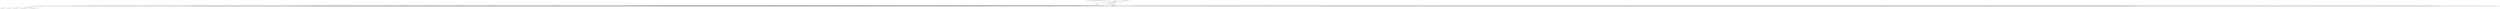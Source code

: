 digraph Tree {
	"t0" [label = "[document]"];
	"t3" [label = "head"];
	"t5" [label = "meta"];
	"t7" [label = "meta"];
	"t9" [label = "link"];
	"t11" [label = "link"];
	"t13" [label = "meta"];
	"t15" [label = "title"];
	"t17" [label = "style"];
	"t19" [label = "style"];
	"t21" [label = "style"];
	"t23" [label = "style"];
	"t25" [label = "link"];
	"t33" [label = "style"];
	"t35" [label = "style"];
	"t37" [label = "script"];
	"t39" [label = "script"];
	"t41" [label = "script"];
	"t43" [label = "script"];
	"t45" [label = "script"];
	"t47" [label = "script"];
	"t49" [label = "script"];
	"t51" [label = "script"];
	"t53" [label = "script"];
	"t56" [label = "body"];
	"t58" [label = "div"];
	"t60" [label = "a"];
	"t63" [label = "div"];
	"t65" [label = "div"];
	"t67" [label = "div"];
	"t69" [label = "div"];
	"t71" [label = "div"];
	"t73" [label = "div"];
	"t75" [label = "a"];
	"t77" [label = "img"];
	"t83" [label = "div"];
	"t85" [label = "div"];
	"t86" [label = "strong"];
	"t88" [label = "a"];
	"t89" [label = "span"];
	"t95" [label = "div"];
	"t97" [label = "form"];
	"t98" [label = "div"];
	"t99" [label = "div"];
	"t101" [label = "h2"];
	"t103" [label = "div"];
	"t105" [label = "label"];
	"t107" [label = "input"];
	"t110" [label = "div"];
	"t111" [label = "input"];
	"t113" [label = "input"];
	"t118" [label = "div"];
	"t120" [label = "a"];
	"t122" [label = "a"];
	"t124" [label = "a"];
	"t127" [label = "div"];
	"t138" [label = "div"];
	"t139" [label = "div"];
	"t141" [label = "ul"];
	"t142" [label = "li"];
	"t143" [label = "a"];
	"t145" [label = "li"];
	"t146" [label = "a"];
	"t148" [label = "li"];
	"t149" [label = "a"];
	"t152" [label = "ul"];
	"t153" [label = "li"];
	"t154" [label = "a"];
	"t156" [label = "li"];
	"t157" [label = "a"];
	"t159" [label = "li"];
	"t160" [label = "a"];
	"t166" [label = "div"];
	"t172" [label = "div"];
	"t174" [label = "div"];
	"t176" [label = "div"];
	"t178" [label = "div"];
	"t182" [label = "div"];
	"t183" [label = "div"];
	"t185" [label = "a"];
	"t187" [label = "h1"];
	"t189" [label = "div"];
	"t191" [label = "div"];
	"t193" [label = "div"];
	"t195" [label = "div"];
	"t197" [label = "div"];
	"t199" [label = "span"];
	"t201" [label = "div"];
	"t203" [label = "div"];
	"t204" [label = "div"];
	"t205" [label = "div"];
	"t206" [label = "div"];
	"t208" [label = "div"];
	"t210" [label = "div"];
	"t212" [label = "ul"];
	"t214" [label = "li"];
	"t215" [label = "a"];
	"t216" [label = "strong"];
	"t218" [label = "li"];
	"t219" [label = "a"];
	"t220" [label = "strong"];
	"t222" [label = "ul"];
	"t224" [label = "li"];
	"t225" [label = "a"];
	"t226" [label = "strong"];
	"t228" [label = "li"];
	"t229" [label = "a"];
	"t230" [label = "strong"];
	"t232" [label = "li"];
	"t233" [label = "a"];
	"t234" [label = "strong"];
	"t236" [label = "li"];
	"t237" [label = "a"];
	"t238" [label = "strong"];
	"t240" [label = "li"];
	"t241" [label = "a"];
	"t242" [label = "strong"];
	"t244" [label = "li"];
	"t245" [label = "a"];
	"t246" [label = "strong"];
	"t250" [label = "li"];
	"t251" [label = "a"];
	"t252" [label = "strong"];
	"t254" [label = "ul"];
	"t256" [label = "li"];
	"t257" [label = "a"];
	"t258" [label = "strong"];
	"t260" [label = "li"];
	"t261" [label = "a"];
	"t262" [label = "strong"];
	"t264" [label = "li"];
	"t265" [label = "a"];
	"t266" [label = "strong"];
	"t268" [label = "li"];
	"t269" [label = "a"];
	"t270" [label = "strong"];
	"t272" [label = "li"];
	"t273" [label = "a"];
	"t274" [label = "strong"];
	"t276" [label = "li"];
	"t277" [label = "a"];
	"t278" [label = "strong"];
	"t282" [label = "li"];
	"t283" [label = "a"];
	"t284" [label = "strong"];
	"t286" [label = "ul"];
	"t288" [label = "li"];
	"t289" [label = "a"];
	"t290" [label = "strong"];
	"t292" [label = "li"];
	"t293" [label = "a"];
	"t294" [label = "strong"];
	"t296" [label = "li"];
	"t297" [label = "a"];
	"t298" [label = "strong"];
	"t300" [label = "li"];
	"t301" [label = "a"];
	"t302" [label = "strong"];
	"t304" [label = "li"];
	"t305" [label = "a"];
	"t306" [label = "strong"];
	"t308" [label = "li"];
	"t309" [label = "a"];
	"t310" [label = "strong"];
	"t312" [label = "li"];
	"t313" [label = "a"];
	"t314" [label = "strong"];
	"t318" [label = "li"];
	"t319" [label = "a"];
	"t320" [label = "strong"];
	"t322" [label = "ul"];
	"t324" [label = "li"];
	"t325" [label = "a"];
	"t326" [label = "strong"];
	"t328" [label = "li"];
	"t329" [label = "a"];
	"t330" [label = "strong"];
	"t332" [label = "li"];
	"t333" [label = "a"];
	"t334" [label = "strong"];
	"t336" [label = "li"];
	"t337" [label = "a"];
	"t338" [label = "strong"];
	"t340" [label = "li"];
	"t341" [label = "a"];
	"t342" [label = "strong"];
	"t344" [label = "li"];
	"t345" [label = "a"];
	"t346" [label = "strong"];
	"t348" [label = "li"];
	"t349" [label = "a"];
	"t350" [label = "strong"];
	"t352" [label = "li"];
	"t353" [label = "a"];
	"t354" [label = "strong"];
	"t356" [label = "li"];
	"t357" [label = "a"];
	"t358" [label = "strong"];
	"t360" [label = "li"];
	"t361" [label = "a"];
	"t362" [label = "strong"];
	"t366" [label = "li"];
	"t367" [label = "a"];
	"t368" [label = "strong"];
	"t370" [label = "ul"];
	"t372" [label = "li"];
	"t373" [label = "a"];
	"t374" [label = "strong"];
	"t376" [label = "li"];
	"t377" [label = "a"];
	"t378" [label = "strong"];
	"t380" [label = "li"];
	"t381" [label = "a"];
	"t382" [label = "strong"];
	"t384" [label = "li"];
	"t385" [label = "a"];
	"t386" [label = "strong"];
	"t388" [label = "li"];
	"t389" [label = "a"];
	"t390" [label = "strong"];
	"t392" [label = "li"];
	"t393" [label = "a"];
	"t394" [label = "strong"];
	"t396" [label = "li"];
	"t397" [label = "a"];
	"t398" [label = "strong"];
	"t400" [label = "li"];
	"t401" [label = "a"];
	"t402" [label = "strong"];
	"t406" [label = "li"];
	"t407" [label = "a"];
	"t408" [label = "span"];
	"t409" [label = "strong"];
	"t414" [label = "p"];
	"t416" [label = "p"];
	"t418" [label = "p"];
	"t420" [label = "p"];
	"t421" [label = "strong"];
	"t422" [label = "em"];
	"t424" [label = "p"];
	"t426" [label = "p"];
	"t428" [label = "em"];
	"t430" [label = "p"];
	"t432" [label = "em"];
	"t434" [label = "p"];
	"t436" [label = "em"];
	"t438" [label = "p"];
	"t440" [label = "em"];
	"t442" [label = "p"];
	"t444" [label = "em"];
	"t446" [label = "em"];
	"t448" [label = "p"];
	"t450" [label = "em"];
	"t452" [label = "em"];
	"t454" [label = "p"];
	"t456" [label = "em"];
	"t458" [label = "p"];
	"t460" [label = "em"];
	"t462" [label = "p"];
	"t464" [label = "em"];
	"t466" [label = "p"];
	"t468" [label = "em"];
	"t470" [label = "p"];
	"t472" [label = "em"];
	"t474" [label = "p"];
	"t476" [label = "p"];
	"t478" [label = "p"];
	"t479" [label = "em"];
	"t481" [label = "p"];
	"t483" [label = "p"];
	"t485" [label = "h1"];
	"t486" [label = "strong"];
	"t488" [label = "p"];
	"t490" [label = "p"];
	"t492" [label = "p"];
	"t494" [label = "p"];
	"t496" [label = "p"];
	"t498" [label = "p"];
	"t500" [label = "p"];
	"t502" [label = "p"];
	"t504" [label = "p"];
	"t506" [label = "p"];
	"t508" [label = "p"];
	"t510" [label = "p"];
	"t512" [label = "p"];
	"t514" [label = "p"];
	"t516" [label = "p"];
	"t518" [label = "div"];
	"t519" [label = "a"];
	"t520" [label = "h1"];
	"t521" [label = "strong"];
	"t523" [label = "p"];
	"t525" [label = "p"];
	"t527" [label = "div"];
	"t528" [label = "a"];
	"t529" [label = "h2"];
	"t530" [label = "strong"];
	"t532" [label = "p"];
	"t534" [label = "p"];
	"t536" [label = "p"];
	"t538" [label = "p"];
	"t539" [label = "em"];
	"t541" [label = "p"];
	"t543" [label = "p"];
	"t545" [label = "p"];
	"t547" [label = "p"];
	"t549" [label = "p"];
	"t551" [label = "p"];
	"t553" [label = "p"];
	"t555" [label = "p"];
	"t557" [label = "p"];
	"t559" [label = "p"];
	"t561" [label = "p"];
	"t563" [label = "p"];
	"t565" [label = "p"];
	"t567" [label = "p"];
	"t569" [label = "p"];
	"t571" [label = "p"];
	"t573" [label = "p"];
	"t575" [label = "p"];
	"t577" [label = "p"];
	"t579" [label = "p"];
	"t581" [label = "p"];
	"t583" [label = "p"];
	"t585" [label = "p"];
	"t587" [label = "p"];
	"t589" [label = "p"];
	"t591" [label = "p"];
	"t593" [label = "p"];
	"t595" [label = "p"];
	"t597" [label = "p"];
	"t599" [label = "p"];
	"t601" [label = "p"];
	"t603" [label = "p"];
	"t605" [label = "p"];
	"t607" [label = "p"];
	"t609" [label = "p"];
	"t611" [label = "p"];
	"t613" [label = "p"];
	"t615" [label = "p"];
	"t617" [label = "p"];
	"t619" [label = "em"];
	"t621" [label = "p"];
	"t623" [label = "p"];
	"t625" [label = "p"];
	"t626" [label = "em"];
	"t628" [label = "p"];
	"t630" [label = "p"];
	"t632" [label = "p"];
	"t634" [label = "p"];
	"t636" [label = "p"];
	"t638" [label = "p"];
	"t640" [label = "p"];
	"t642" [label = "p"];
	"t644" [label = "p"];
	"t646" [label = "p"];
	"t648" [label = "p"];
	"t650" [label = "p"];
	"t652" [label = "p"];
	"t654" [label = "p"];
	"t656" [label = "p"];
	"t658" [label = "p"];
	"t660" [label = "p"];
	"t662" [label = "p"];
	"t664" [label = "p"];
	"t666" [label = "p"];
	"t668" [label = "p"];
	"t670" [label = "p"];
	"t672" [label = "p"];
	"t674" [label = "p"];
	"t676" [label = "p"];
	"t678" [label = "p"];
	"t680" [label = "p"];
	"t682" [label = "p"];
	"t684" [label = "p"];
	"t686" [label = "p"];
	"t688" [label = "p"];
	"t690" [label = "p"];
	"t692" [label = "p"];
	"t694" [label = "p"];
	"t695" [label = "em"];
	"t697" [label = "p"];
	"t699" [label = "p"];
	"t701" [label = "p"];
	"t703" [label = "p"];
	"t705" [label = "p"];
	"t707" [label = "p"];
	"t709" [label = "p"];
	"t711" [label = "p"];
	"t713" [label = "p"];
	"t715" [label = "p"];
	"t717" [label = "p"];
	"t719" [label = "p"];
	"t721" [label = "em"];
	"t723" [label = "p"];
	"t725" [label = "p"];
	"t727" [label = "p"];
	"t729" [label = "p"];
	"t731" [label = "p"];
	"t733" [label = "p"];
	"t735" [label = "p"];
	"t737" [label = "p"];
	"t739" [label = "p"];
	"t741" [label = "p"];
	"t743" [label = "p"];
	"t745" [label = "p"];
	"t747" [label = "p"];
	"t749" [label = "p"];
	"t751" [label = "p"];
	"t753" [label = "p"];
	"t755" [label = "p"];
	"t757" [label = "p"];
	"t759" [label = "p"];
	"t761" [label = "p"];
	"t763" [label = "p"];
	"t765" [label = "p"];
	"t767" [label = "p"];
	"t769" [label = "p"];
	"t771" [label = "p"];
	"t773" [label = "p"];
	"t775" [label = "p"];
	"t777" [label = "p"];
	"t779" [label = "p"];
	"t781" [label = "p"];
	"t783" [label = "p"];
	"t785" [label = "p"];
	"t787" [label = "p"];
	"t789" [label = "p"];
	"t791" [label = "p"];
	"t793" [label = "p"];
	"t795" [label = "p"];
	"t797" [label = "p"];
	"t799" [label = "p"];
	"t800" [label = "em"];
	"t802" [label = "p"];
	"t803" [label = "em"];
	"t805" [label = "p"];
	"t806" [label = "em"];
	"t808" [label = "p"];
	"t809" [label = "em"];
	"t811" [label = "p"];
	"t812" [label = "em"];
	"t814" [label = "p"];
	"t815" [label = "em"];
	"t817" [label = "p"];
	"t818" [label = "em"];
	"t820" [label = "p"];
	"t821" [label = "em"];
	"t823" [label = "p"];
	"t825" [label = "p"];
	"t827" [label = "p"];
	"t829" [label = "p"];
	"t831" [label = "p"];
	"t833" [label = "p"];
	"t835" [label = "p"];
	"t837" [label = "p"];
	"t839" [label = "p"];
	"t841" [label = "p"];
	"t843" [label = "p"];
	"t845" [label = "p"];
	"t847" [label = "p"];
	"t849" [label = "p"];
	"t851" [label = "p"];
	"t853" [label = "p"];
	"t855" [label = "em"];
	"t857" [label = "p"];
	"t859" [label = "p"];
	"t861" [label = "em"];
	"t863" [label = "p"];
	"t865" [label = "p"];
	"t867" [label = "p"];
	"t869" [label = "p"];
	"t871" [label = "p"];
	"t873" [label = "p"];
	"t875" [label = "p"];
	"t877" [label = "em"];
	"t879" [label = "p"];
	"t881" [label = "p"];
	"t883" [label = "p"];
	"t885" [label = "p"];
	"t887" [label = "p"];
	"t889" [label = "p"];
	"t891" [label = "p"];
	"t893" [label = "p"];
	"t895" [label = "p"];
	"t897" [label = "p"];
	"t899" [label = "p"];
	"t900" [label = "em"];
	"t902" [label = "p"];
	"t904" [label = "p"];
	"t906" [label = "em"];
	"t908" [label = "p"];
	"t910" [label = "p"];
	"t912" [label = "p"];
	"t914" [label = "p"];
	"t916" [label = "p"];
	"t918" [label = "p"];
	"t920" [label = "p"];
	"t922" [label = "p"];
	"t924" [label = "div"];
	"t925" [label = "a"];
	"t926" [label = "h2"];
	"t927" [label = "strong"];
	"t929" [label = "p"];
	"t931" [label = "p"];
	"t933" [label = "p"];
	"t935" [label = "p"];
	"t937" [label = "em"];
	"t939" [label = "p"];
	"t941" [label = "p"];
	"t943" [label = "p"];
	"t945" [label = "p"];
	"t947" [label = "p"];
	"t949" [label = "p"];
	"t951" [label = "p"];
	"t953" [label = "p"];
	"t955" [label = "p"];
	"t957" [label = "p"];
	"t959" [label = "p"];
	"t961" [label = "p"];
	"t963" [label = "p"];
	"t965" [label = "p"];
	"t967" [label = "p"];
	"t969" [label = "p"];
	"t971" [label = "p"];
	"t973" [label = "p"];
	"t975" [label = "p"];
	"t977" [label = "p"];
	"t978" [label = "em"];
	"t980" [label = "p"];
	"t982" [label = "p"];
	"t984" [label = "p"];
	"t986" [label = "p"];
	"t988" [label = "p"];
	"t990" [label = "p"];
	"t992" [label = "p"];
	"t994" [label = "p"];
	"t996" [label = "p"];
	"t998" [label = "p"];
	"t1000" [label = "p"];
	"t1002" [label = "p"];
	"t1004" [label = "p"];
	"t1006" [label = "p"];
	"t1008" [label = "p"];
	"t1010" [label = "p"];
	"t1012" [label = "p"];
	"t1014" [label = "p"];
	"t1016" [label = "p"];
	"t1018" [label = "p"];
	"t1020" [label = "p"];
	"t1022" [label = "p"];
	"t1024" [label = "p"];
	"t1026" [label = "p"];
	"t1027" [label = "em"];
	"t1029" [label = "p"];
	"t1031" [label = "p"];
	"t1033" [label = "p"];
	"t1035" [label = "p"];
	"t1037" [label = "p"];
	"t1039" [label = "p"];
	"t1041" [label = "p"];
	"t1043" [label = "p"];
	"t1045" [label = "p"];
	"t1047" [label = "p"];
	"t1049" [label = "p"];
	"t1051" [label = "p"];
	"t1053" [label = "p"];
	"t1055" [label = "p"];
	"t1057" [label = "p"];
	"t1059" [label = "p"];
	"t1061" [label = "p"];
	"t1063" [label = "p"];
	"t1065" [label = "p"];
	"t1067" [label = "p"];
	"t1069" [label = "p"];
	"t1071" [label = "p"];
	"t1073" [label = "p"];
	"t1075" [label = "p"];
	"t1077" [label = "p"];
	"t1079" [label = "p"];
	"t1081" [label = "p"];
	"t1083" [label = "p"];
	"t1085" [label = "p"];
	"t1087" [label = "p"];
	"t1089" [label = "p"];
	"t1091" [label = "p"];
	"t1093" [label = "p"];
	"t1095" [label = "p"];
	"t1097" [label = "p"];
	"t1099" [label = "p"];
	"t1101" [label = "p"];
	"t1103" [label = "p"];
	"t1105" [label = "p"];
	"t1107" [label = "p"];
	"t1109" [label = "p"];
	"t1111" [label = "p"];
	"t1113" [label = "p"];
	"t1115" [label = "p"];
	"t1117" [label = "p"];
	"t1119" [label = "p"];
	"t1121" [label = "p"];
	"t1123" [label = "p"];
	"t1125" [label = "p"];
	"t1127" [label = "p"];
	"t1129" [label = "p"];
	"t1131" [label = "p"];
	"t1133" [label = "p"];
	"t1135" [label = "p"];
	"t1137" [label = "p"];
	"t1139" [label = "p"];
	"t1141" [label = "p"];
	"t1143" [label = "div"];
	"t1144" [label = "a"];
	"t1145" [label = "h2"];
	"t1146" [label = "strong"];
	"t1148" [label = "p"];
	"t1150" [label = "p"];
	"t1152" [label = "em"];
	"t1154" [label = "p"];
	"t1156" [label = "p"];
	"t1158" [label = "p"];
	"t1160" [label = "p"];
	"t1162" [label = "p"];
	"t1164" [label = "p"];
	"t1166" [label = "p"];
	"t1168" [label = "p"];
	"t1170" [label = "p"];
	"t1172" [label = "p"];
	"t1174" [label = "p"];
	"t1176" [label = "p"];
	"t1178" [label = "p"];
	"t1180" [label = "p"];
	"t1182" [label = "p"];
	"t1184" [label = "p"];
	"t1186" [label = "p"];
	"t1188" [label = "p"];
	"t1190" [label = "p"];
	"t1192" [label = "p"];
	"t1194" [label = "p"];
	"t1196" [label = "p"];
	"t1198" [label = "p"];
	"t1200" [label = "p"];
	"t1202" [label = "p"];
	"t1204" [label = "p"];
	"t1206" [label = "p"];
	"t1208" [label = "p"];
	"t1210" [label = "p"];
	"t1212" [label = "p"];
	"t1214" [label = "p"];
	"t1216" [label = "p"];
	"t1218" [label = "p"];
	"t1220" [label = "p"];
	"t1222" [label = "p"];
	"t1224" [label = "p"];
	"t1226" [label = "p"];
	"t1228" [label = "p"];
	"t1230" [label = "p"];
	"t1232" [label = "p"];
	"t1234" [label = "p"];
	"t1236" [label = "p"];
	"t1238" [label = "p"];
	"t1240" [label = "p"];
	"t1242" [label = "p"];
	"t1244" [label = "p"];
	"t1245" [label = "em"];
	"t1247" [label = "p"];
	"t1249" [label = "p"];
	"t1251" [label = "p"];
	"t1253" [label = "p"];
	"t1255" [label = "p"];
	"t1257" [label = "div"];
	"t1258" [label = "a"];
	"t1259" [label = "h2"];
	"t1260" [label = "strong"];
	"t1262" [label = "p"];
	"t1264" [label = "p"];
	"t1266" [label = "p"];
	"t1268" [label = "p"];
	"t1270" [label = "p"];
	"t1272" [label = "p"];
	"t1274" [label = "p"];
	"t1276" [label = "p"];
	"t1278" [label = "p"];
	"t1280" [label = "p"];
	"t1282" [label = "p"];
	"t1284" [label = "p"];
	"t1286" [label = "p"];
	"t1288" [label = "p"];
	"t1290" [label = "p"];
	"t1292" [label = "p"];
	"t1294" [label = "p"];
	"t1296" [label = "p"];
	"t1298" [label = "p"];
	"t1300" [label = "p"];
	"t1302" [label = "p"];
	"t1304" [label = "p"];
	"t1306" [label = "p"];
	"t1308" [label = "p"];
	"t1310" [label = "p"];
	"t1312" [label = "p"];
	"t1314" [label = "p"];
	"t1316" [label = "p"];
	"t1318" [label = "p"];
	"t1320" [label = "p"];
	"t1322" [label = "p"];
	"t1324" [label = "p"];
	"t1326" [label = "p"];
	"t1328" [label = "p"];
	"t1330" [label = "em"];
	"t1332" [label = "p"];
	"t1334" [label = "p"];
	"t1336" [label = "p"];
	"t1338" [label = "p"];
	"t1340" [label = "p"];
	"t1342" [label = "div"];
	"t1343" [label = "a"];
	"t1344" [label = "h2"];
	"t1345" [label = "strong"];
	"t1347" [label = "p"];
	"t1349" [label = "p"];
	"t1351" [label = "p"];
	"t1353" [label = "p"];
	"t1355" [label = "p"];
	"t1357" [label = "p"];
	"t1359" [label = "p"];
	"t1361" [label = "p"];
	"t1363" [label = "p"];
	"t1365" [label = "p"];
	"t1367" [label = "p"];
	"t1369" [label = "p"];
	"t1371" [label = "p"];
	"t1373" [label = "em"];
	"t1375" [label = "p"];
	"t1377" [label = "p"];
	"t1379" [label = "p"];
	"t1381" [label = "p"];
	"t1383" [label = "p"];
	"t1385" [label = "p"];
	"t1387" [label = "p"];
	"t1388" [label = "em"];
	"t1390" [label = "p"];
	"t1392" [label = "p"];
	"t1394" [label = "p"];
	"t1396" [label = "p"];
	"t1398" [label = "em"];
	"t1400" [label = "p"];
	"t1402" [label = "p"];
	"t1404" [label = "p"];
	"t1406" [label = "p"];
	"t1408" [label = "p"];
	"t1410" [label = "p"];
	"t1412" [label = "p"];
	"t1414" [label = "p"];
	"t1416" [label = "p"];
	"t1418" [label = "p"];
	"t1420" [label = "p"];
	"t1422" [label = "p"];
	"t1424" [label = "p"];
	"t1426" [label = "p"];
	"t1428" [label = "p"];
	"t1430" [label = "p"];
	"t1432" [label = "p"];
	"t1434" [label = "p"];
	"t1436" [label = "p"];
	"t1438" [label = "p"];
	"t1440" [label = "p"];
	"t1442" [label = "p"];
	"t1444" [label = "p"];
	"t1446" [label = "p"];
	"t1448" [label = "p"];
	"t1450" [label = "p"];
	"t1452" [label = "em"];
	"t1454" [label = "p"];
	"t1456" [label = "p"];
	"t1458" [label = "p"];
	"t1460" [label = "em"];
	"t1462" [label = "p"];
	"t1464" [label = "p"];
	"t1466" [label = "p"];
	"t1468" [label = "p"];
	"t1470" [label = "p"];
	"t1472" [label = "p"];
	"t1474" [label = "div"];
	"t1475" [label = "a"];
	"t1476" [label = "h2"];
	"t1477" [label = "strong"];
	"t1479" [label = "p"];
	"t1481" [label = "p"];
	"t1483" [label = "p"];
	"t1485" [label = "p"];
	"t1487" [label = "p"];
	"t1489" [label = "p"];
	"t1491" [label = "p"];
	"t1493" [label = "p"];
	"t1495" [label = "p"];
	"t1497" [label = "p"];
	"t1499" [label = "p"];
	"t1501" [label = "p"];
	"t1503" [label = "p"];
	"t1505" [label = "p"];
	"t1507" [label = "p"];
	"t1509" [label = "p"];
	"t1511" [label = "p"];
	"t1513" [label = "p"];
	"t1515" [label = "p"];
	"t1517" [label = "p"];
	"t1519" [label = "p"];
	"t1521" [label = "p"];
	"t1523" [label = "p"];
	"t1525" [label = "p"];
	"t1527" [label = "p"];
	"t1529" [label = "p"];
	"t1531" [label = "p"];
	"t1533" [label = "p"];
	"t1535" [label = "p"];
	"t1537" [label = "p"];
	"t1539" [label = "p"];
	"t1541" [label = "p"];
	"t1543" [label = "p"];
	"t1545" [label = "p"];
	"t1547" [label = "p"];
	"t1549" [label = "p"];
	"t1551" [label = "p"];
	"t1553" [label = "p"];
	"t1555" [label = "p"];
	"t1557" [label = "p"];
	"t1559" [label = "p"];
	"t1561" [label = "p"];
	"t1563" [label = "p"];
	"t1565" [label = "p"];
	"t1567" [label = "p"];
	"t1569" [label = "p"];
	"t1571" [label = "p"];
	"t1573" [label = "p"];
	"t1575" [label = "p"];
	"t1577" [label = "p"];
	"t1579" [label = "p"];
	"t1581" [label = "p"];
	"t1583" [label = "p"];
	"t1585" [label = "p"];
	"t1587" [label = "p"];
	"t1589" [label = "p"];
	"t1591" [label = "p"];
	"t1593" [label = "p"];
	"t1595" [label = "p"];
	"t1597" [label = "p"];
	"t1598" [label = "em"];
	"t1600" [label = "p"];
	"t1602" [label = "p"];
	"t1604" [label = "p"];
	"t1606" [label = "p"];
	"t1608" [label = "p"];
	"t1610" [label = "p"];
	"t1612" [label = "p"];
	"t1614" [label = "p"];
	"t1616" [label = "p"];
	"t1618" [label = "p"];
	"t1620" [label = "p"];
	"t1622" [label = "p"];
	"t1624" [label = "p"];
	"t1626" [label = "p"];
	"t1628" [label = "p"];
	"t1630" [label = "p"];
	"t1632" [label = "p"];
	"t1634" [label = "p"];
	"t1636" [label = "p"];
	"t1638" [label = "p"];
	"t1640" [label = "p"];
	"t1642" [label = "p"];
	"t1644" [label = "em"];
	"t1646" [label = "p"];
	"t1648" [label = "p"];
	"t1650" [label = "p"];
	"t1652" [label = "p"];
	"t1654" [label = "p"];
	"t1656" [label = "p"];
	"t1658" [label = "em"];
	"t1660" [label = "p"];
	"t1662" [label = "p"];
	"t1664" [label = "p"];
	"t1666" [label = "p"];
	"t1668" [label = "p"];
	"t1670" [label = "p"];
	"t1672" [label = "p"];
	"t1674" [label = "div"];
	"t1675" [label = "a"];
	"t1676" [label = "h1"];
	"t1677" [label = "strong"];
	"t1679" [label = "p"];
	"t1681" [label = "p"];
	"t1683" [label = "div"];
	"t1684" [label = "a"];
	"t1685" [label = "h2"];
	"t1686" [label = "strong"];
	"t1688" [label = "p"];
	"t1690" [label = "p"];
	"t1692" [label = "em"];
	"t1694" [label = "p"];
	"t1696" [label = "p"];
	"t1698" [label = "p"];
	"t1700" [label = "p"];
	"t1702" [label = "p"];
	"t1704" [label = "p"];
	"t1706" [label = "p"];
	"t1708" [label = "p"];
	"t1710" [label = "p"];
	"t1712" [label = "p"];
	"t1714" [label = "p"];
	"t1716" [label = "p"];
	"t1718" [label = "p"];
	"t1720" [label = "p"];
	"t1722" [label = "p"];
	"t1724" [label = "p"];
	"t1726" [label = "p"];
	"t1728" [label = "p"];
	"t1730" [label = "p"];
	"t1732" [label = "p"];
	"t1734" [label = "p"];
	"t1736" [label = "p"];
	"t1738" [label = "p"];
	"t1740" [label = "p"];
	"t1742" [label = "p"];
	"t1744" [label = "p"];
	"t1746" [label = "p"];
	"t1748" [label = "p"];
	"t1750" [label = "p"];
	"t1752" [label = "p"];
	"t1754" [label = "p"];
	"t1756" [label = "p"];
	"t1758" [label = "p"];
	"t1760" [label = "div"];
	"t1761" [label = "a"];
	"t1762" [label = "h2"];
	"t1763" [label = "strong"];
	"t1765" [label = "p"];
	"t1767" [label = "p"];
	"t1769" [label = "p"];
	"t1771" [label = "p"];
	"t1773" [label = "p"];
	"t1775" [label = "p"];
	"t1777" [label = "p"];
	"t1779" [label = "p"];
	"t1780" [label = "em"];
	"t1782" [label = "p"];
	"t1784" [label = "p"];
	"t1785" [label = "em"];
	"t1787" [label = "p"];
	"t1788" [label = "em"];
	"t1790" [label = "p"];
	"t1791" [label = "em"];
	"t1793" [label = "p"];
	"t1794" [label = "em"];
	"t1796" [label = "p"];
	"t1797" [label = "em"];
	"t1799" [label = "p"];
	"t1800" [label = "em"];
	"t1802" [label = "p"];
	"t1804" [label = "em"];
	"t1806" [label = "p"];
	"t1807" [label = "em"];
	"t1809" [label = "p"];
	"t1810" [label = "em"];
	"t1812" [label = "p"];
	"t1813" [label = "em"];
	"t1815" [label = "p"];
	"t1816" [label = "em"];
	"t1818" [label = "p"];
	"t1819" [label = "em"];
	"t1821" [label = "p"];
	"t1822" [label = "em"];
	"t1824" [label = "p"];
	"t1826" [label = "p"];
	"t1828" [label = "p"];
	"t1830" [label = "p"];
	"t1832" [label = "p"];
	"t1834" [label = "p"];
	"t1836" [label = "p"];
	"t1838" [label = "em"];
	"t1840" [label = "p"];
	"t1842" [label = "p"];
	"t1844" [label = "em"];
	"t1846" [label = "p"];
	"t1847" [label = "em"];
	"t1849" [label = "p"];
	"t1850" [label = "em"];
	"t1852" [label = "p"];
	"t1853" [label = "em"];
	"t1855" [label = "p"];
	"t1856" [label = "em"];
	"t1858" [label = "p"];
	"t1859" [label = "em"];
	"t1861" [label = "p"];
	"t1862" [label = "em"];
	"t1864" [label = "p"];
	"t1866" [label = "em"];
	"t1868" [label = "p"];
	"t1869" [label = "em"];
	"t1871" [label = "p"];
	"t1872" [label = "em"];
	"t1874" [label = "p"];
	"t1875" [label = "em"];
	"t1877" [label = "p"];
	"t1878" [label = "em"];
	"t1880" [label = "p"];
	"t1881" [label = "em"];
	"t1883" [label = "p"];
	"t1884" [label = "em"];
	"t1886" [label = "p"];
	"t1888" [label = "p"];
	"t1890" [label = "p"];
	"t1892" [label = "p"];
	"t1894" [label = "p"];
	"t1896" [label = "p"];
	"t1898" [label = "p"];
	"t1900" [label = "em"];
	"t1902" [label = "p"];
	"t1904" [label = "p"];
	"t1906" [label = "p"];
	"t1908" [label = "em"];
	"t1910" [label = "p"];
	"t1911" [label = "em"];
	"t1913" [label = "p"];
	"t1914" [label = "em"];
	"t1916" [label = "p"];
	"t1917" [label = "em"];
	"t1919" [label = "p"];
	"t1920" [label = "em"];
	"t1922" [label = "p"];
	"t1923" [label = "em"];
	"t1925" [label = "p"];
	"t1926" [label = "em"];
	"t1928" [label = "p"];
	"t1930" [label = "em"];
	"t1932" [label = "p"];
	"t1933" [label = "em"];
	"t1935" [label = "p"];
	"t1936" [label = "em"];
	"t1938" [label = "p"];
	"t1939" [label = "em"];
	"t1941" [label = "p"];
	"t1942" [label = "em"];
	"t1944" [label = "p"];
	"t1945" [label = "em"];
	"t1947" [label = "p"];
	"t1948" [label = "em"];
	"t1950" [label = "p"];
	"t1952" [label = "p"];
	"t1954" [label = "p"];
	"t1956" [label = "em"];
	"t1958" [label = "p"];
	"t1960" [label = "p"];
	"t1962" [label = "p"];
	"t1964" [label = "p"];
	"t1966" [label = "p"];
	"t1968" [label = "p"];
	"t1970" [label = "p"];
	"t1972" [label = "p"];
	"t1974" [label = "p"];
	"t1976" [label = "p"];
	"t1978" [label = "p"];
	"t1980" [label = "p"];
	"t1982" [label = "p"];
	"t1984" [label = "p"];
	"t1986" [label = "p"];
	"t1988" [label = "p"];
	"t1990" [label = "p"];
	"t1992" [label = "p"];
	"t1994" [label = "p"];
	"t1996" [label = "p"];
	"t1998" [label = "p"];
	"t2000" [label = "p"];
	"t2002" [label = "p"];
	"t2004" [label = "p"];
	"t2006" [label = "p"];
	"t2008" [label = "p"];
	"t2010" [label = "p"];
	"t2012" [label = "p"];
	"t2014" [label = "p"];
	"t2016" [label = "p"];
	"t2018" [label = "p"];
	"t2020" [label = "p"];
	"t2022" [label = "p"];
	"t2024" [label = "p"];
	"t2026" [label = "p"];
	"t2028" [label = "p"];
	"t2030" [label = "p"];
	"t2032" [label = "p"];
	"t2034" [label = "p"];
	"t2036" [label = "p"];
	"t2038" [label = "p"];
	"t2040" [label = "p"];
	"t2042" [label = "p"];
	"t2044" [label = "p"];
	"t2046" [label = "p"];
	"t2048" [label = "p"];
	"t2050" [label = "p"];
	"t2052" [label = "p"];
	"t2054" [label = "p"];
	"t2056" [label = "p"];
	"t2058" [label = "p"];
	"t2060" [label = "p"];
	"t2062" [label = "p"];
	"t2064" [label = "p"];
	"t2066" [label = "p"];
	"t2068" [label = "p"];
	"t2070" [label = "p"];
	"t2072" [label = "p"];
	"t2074" [label = "p"];
	"t2076" [label = "p"];
	"t2078" [label = "p"];
	"t2080" [label = "p"];
	"t2082" [label = "p"];
	"t2084" [label = "p"];
	"t2086" [label = "p"];
	"t2088" [label = "p"];
	"t2090" [label = "p"];
	"t2092" [label = "p"];
	"t2094" [label = "p"];
	"t2096" [label = "p"];
	"t2098" [label = "p"];
	"t2100" [label = "p"];
	"t2102" [label = "p"];
	"t2104" [label = "p"];
	"t2106" [label = "p"];
	"t2108" [label = "p"];
	"t2110" [label = "p"];
	"t2112" [label = "p"];
	"t2114" [label = "p"];
	"t2116" [label = "p"];
	"t2118" [label = "p"];
	"t2120" [label = "p"];
	"t2122" [label = "p"];
	"t2124" [label = "p"];
	"t2126" [label = "p"];
	"t2128" [label = "p"];
	"t2130" [label = "p"];
	"t2132" [label = "p"];
	"t2134" [label = "p"];
	"t2136" [label = "p"];
	"t2138" [label = "p"];
	"t2140" [label = "div"];
	"t2141" [label = "a"];
	"t2142" [label = "h2"];
	"t2143" [label = "strong"];
	"t2145" [label = "p"];
	"t2147" [label = "p"];
	"t2149" [label = "p"];
	"t2151" [label = "p"];
	"t2153" [label = "p"];
	"t2155" [label = "p"];
	"t2157" [label = "p"];
	"t2159" [label = "p"];
	"t2161" [label = "p"];
	"t2163" [label = "p"];
	"t2165" [label = "p"];
	"t2167" [label = "p"];
	"t2169" [label = "p"];
	"t2171" [label = "p"];
	"t2173" [label = "p"];
	"t2175" [label = "p"];
	"t2177" [label = "p"];
	"t2179" [label = "p"];
	"t2181" [label = "p"];
	"t2183" [label = "p"];
	"t2185" [label = "p"];
	"t2187" [label = "p"];
	"t2189" [label = "p"];
	"t2191" [label = "p"];
	"t2193" [label = "p"];
	"t2195" [label = "p"];
	"t2197" [label = "p"];
	"t2199" [label = "p"];
	"t2201" [label = "p"];
	"t2203" [label = "p"];
	"t2205" [label = "p"];
	"t2207" [label = "p"];
	"t2209" [label = "p"];
	"t2211" [label = "p"];
	"t2213" [label = "p"];
	"t2215" [label = "p"];
	"t2217" [label = "p"];
	"t2219" [label = "p"];
	"t2221" [label = "p"];
	"t2223" [label = "p"];
	"t2225" [label = "p"];
	"t2227" [label = "p"];
	"t2229" [label = "p"];
	"t2231" [label = "p"];
	"t2233" [label = "p"];
	"t2235" [label = "p"];
	"t2237" [label = "p"];
	"t2239" [label = "p"];
	"t2241" [label = "p"];
	"t2243" [label = "p"];
	"t2245" [label = "p"];
	"t2247" [label = "p"];
	"t2249" [label = "p"];
	"t2251" [label = "p"];
	"t2253" [label = "p"];
	"t2255" [label = "p"];
	"t2257" [label = "p"];
	"t2259" [label = "div"];
	"t2260" [label = "a"];
	"t2261" [label = "h2"];
	"t2262" [label = "strong"];
	"t2264" [label = "p"];
	"t2266" [label = "p"];
	"t2268" [label = "p"];
	"t2270" [label = "p"];
	"t2272" [label = "p"];
	"t2274" [label = "p"];
	"t2276" [label = "p"];
	"t2278" [label = "p"];
	"t2280" [label = "p"];
	"t2282" [label = "p"];
	"t2284" [label = "p"];
	"t2286" [label = "p"];
	"t2288" [label = "p"];
	"t2290" [label = "p"];
	"t2292" [label = "p"];
	"t2294" [label = "p"];
	"t2296" [label = "div"];
	"t2297" [label = "a"];
	"t2298" [label = "h2"];
	"t2299" [label = "strong"];
	"t2301" [label = "p"];
	"t2303" [label = "p"];
	"t2305" [label = "em"];
	"t2308" [label = "p"];
	"t2310" [label = "p"];
	"t2312" [label = "p"];
	"t2314" [label = "p"];
	"t2316" [label = "p"];
	"t2318" [label = "p"];
	"t2320" [label = "p"];
	"t2322" [label = "p"];
	"t2324" [label = "p"];
	"t2326" [label = "p"];
	"t2328" [label = "p"];
	"t2330" [label = "p"];
	"t2332" [label = "p"];
	"t2334" [label = "p"];
	"t2336" [label = "p"];
	"t2338" [label = "p"];
	"t2340" [label = "p"];
	"t2342" [label = "p"];
	"t2344" [label = "p"];
	"t2346" [label = "p"];
	"t2348" [label = "p"];
	"t2350" [label = "p"];
	"t2352" [label = "p"];
	"t2354" [label = "em"];
	"t2356" [label = "p"];
	"t2358" [label = "p"];
	"t2360" [label = "em"];
	"t2362" [label = "p"];
	"t2364" [label = "p"];
	"t2366" [label = "p"];
	"t2368" [label = "p"];
	"t2370" [label = "p"];
	"t2372" [label = "p"];
	"t2374" [label = "em"];
	"t2376" [label = "p"];
	"t2378" [label = "p"];
	"t2380" [label = "p"];
	"t2382" [label = "p"];
	"t2384" [label = "p"];
	"t2386" [label = "p"];
	"t2388" [label = "p"];
	"t2390" [label = "p"];
	"t2392" [label = "p"];
	"t2394" [label = "p"];
	"t2396" [label = "p"];
	"t2398" [label = "p"];
	"t2400" [label = "p"];
	"t2402" [label = "p"];
	"t2404" [label = "p"];
	"t2406" [label = "p"];
	"t2408" [label = "p"];
	"t2410" [label = "p"];
	"t2412" [label = "p"];
	"t2414" [label = "p"];
	"t2416" [label = "p"];
	"t2418" [label = "p"];
	"t2420" [label = "p"];
	"t2422" [label = "p"];
	"t2424" [label = "p"];
	"t2426" [label = "p"];
	"t2428" [label = "p"];
	"t2430" [label = "p"];
	"t2432" [label = "p"];
	"t2434" [label = "p"];
	"t2436" [label = "p"];
	"t2438" [label = "p"];
	"t2440" [label = "p"];
	"t2442" [label = "p"];
	"t2444" [label = "p"];
	"t2446" [label = "p"];
	"t2448" [label = "p"];
	"t2450" [label = "p"];
	"t2452" [label = "p"];
	"t2454" [label = "p"];
	"t2456" [label = "p"];
	"t2458" [label = "p"];
	"t2460" [label = "p"];
	"t2462" [label = "p"];
	"t2464" [label = "p"];
	"t2466" [label = "p"];
	"t2468" [label = "p"];
	"t2470" [label = "em"];
	"t2472" [label = "p"];
	"t2474" [label = "p"];
	"t2476" [label = "em"];
	"t2478" [label = "p"];
	"t2480" [label = "p"];
	"t2482" [label = "p"];
	"t2484" [label = "p"];
	"t2486" [label = "p"];
	"t2488" [label = "p"];
	"t2490" [label = "p"];
	"t2492" [label = "p"];
	"t2494" [label = "p"];
	"t2496" [label = "p"];
	"t2498" [label = "p"];
	"t2500" [label = "p"];
	"t2502" [label = "p"];
	"t2504" [label = "p"];
	"t2506" [label = "p"];
	"t2508" [label = "p"];
	"t2510" [label = "p"];
	"t2512" [label = "p"];
	"t2514" [label = "em"];
	"t2516" [label = "p"];
	"t2518" [label = "p"];
	"t2520" [label = "p"];
	"t2521" [label = "em"];
	"t2523" [label = "p"];
	"t2525" [label = "p"];
	"t2527" [label = "p"];
	"t2529" [label = "em"];
	"t2531" [label = "p"];
	"t2533" [label = "p"];
	"t2535" [label = "p"];
	"t2537" [label = "p"];
	"t2539" [label = "p"];
	"t2541" [label = "p"];
	"t2543" [label = "p"];
	"t2545" [label = "p"];
	"t2547" [label = "p"];
	"t2549" [label = "p"];
	"t2551" [label = "p"];
	"t2553" [label = "p"];
	"t2555" [label = "p"];
	"t2557" [label = "p"];
	"t2559" [label = "p"];
	"t2561" [label = "p"];
	"t2563" [label = "p"];
	"t2565" [label = "em"];
	"t2567" [label = "p"];
	"t2569" [label = "p"];
	"t2571" [label = "p"];
	"t2573" [label = "p"];
	"t2575" [label = "p"];
	"t2577" [label = "p"];
	"t2579" [label = "p"];
	"t2581" [label = "p"];
	"t2583" [label = "p"];
	"t2585" [label = "p"];
	"t2587" [label = "p"];
	"t2589" [label = "p"];
	"t2591" [label = "p"];
	"t2593" [label = "p"];
	"t2595" [label = "p"];
	"t2597" [label = "p"];
	"t2599" [label = "p"];
	"t2601" [label = "p"];
	"t2603" [label = "p"];
	"t2605" [label = "p"];
	"t2607" [label = "p"];
	"t2609" [label = "p"];
	"t2611" [label = "p"];
	"t2613" [label = "p"];
	"t2615" [label = "p"];
	"t2617" [label = "p"];
	"t2619" [label = "p"];
	"t2621" [label = "p"];
	"t2623" [label = "em"];
	"t2625" [label = "p"];
	"t2627" [label = "p"];
	"t2629" [label = "p"];
	"t2631" [label = "p"];
	"t2633" [label = "p"];
	"t2635" [label = "p"];
	"t2637" [label = "p"];
	"t2639" [label = "p"];
	"t2641" [label = "div"];
	"t2642" [label = "a"];
	"t2643" [label = "h2"];
	"t2644" [label = "strong"];
	"t2646" [label = "p"];
	"t2648" [label = "p"];
	"t2650" [label = "p"];
	"t2652" [label = "p"];
	"t2654" [label = "em"];
	"t2656" [label = "p"];
	"t2658" [label = "p"];
	"t2660" [label = "p"];
	"t2662" [label = "p"];
	"t2664" [label = "p"];
	"t2666" [label = "p"];
	"t2668" [label = "p"];
	"t2670" [label = "p"];
	"t2672" [label = "p"];
	"t2674" [label = "p"];
	"t2676" [label = "p"];
	"t2678" [label = "p"];
	"t2680" [label = "p"];
	"t2682" [label = "p"];
	"t2684" [label = "p"];
	"t2686" [label = "p"];
	"t2688" [label = "p"];
	"t2690" [label = "p"];
	"t2692" [label = "p"];
	"t2694" [label = "p"];
	"t2696" [label = "p"];
	"t2698" [label = "p"];
	"t2700" [label = "p"];
	"t2702" [label = "p"];
	"t2704" [label = "p"];
	"t2706" [label = "em"];
	"t2708" [label = "p"];
	"t2710" [label = "p"];
	"t2712" [label = "p"];
	"t2714" [label = "p"];
	"t2716" [label = "p"];
	"t2718" [label = "p"];
	"t2720" [label = "p"];
	"t2722" [label = "p"];
	"t2724" [label = "p"];
	"t2726" [label = "p"];
	"t2728" [label = "p"];
	"t2730" [label = "p"];
	"t2732" [label = "p"];
	"t2734" [label = "p"];
	"t2736" [label = "p"];
	"t2738" [label = "p"];
	"t2740" [label = "p"];
	"t2742" [label = "p"];
	"t2744" [label = "p"];
	"t2746" [label = "p"];
	"t2748" [label = "p"];
	"t2750" [label = "p"];
	"t2752" [label = "p"];
	"t2754" [label = "p"];
	"t2756" [label = "p"];
	"t2758" [label = "p"];
	"t2760" [label = "p"];
	"t2762" [label = "p"];
	"t2764" [label = "p"];
	"t2766" [label = "p"];
	"t2768" [label = "p"];
	"t2770" [label = "p"];
	"t2772" [label = "p"];
	"t2774" [label = "p"];
	"t2776" [label = "p"];
	"t2778" [label = "p"];
	"t2780" [label = "p"];
	"t2782" [label = "p"];
	"t2784" [label = "p"];
	"t2786" [label = "p"];
	"t2788" [label = "p"];
	"t2790" [label = "p"];
	"t2792" [label = "p"];
	"t2794" [label = "p"];
	"t2796" [label = "p"];
	"t2798" [label = "p"];
	"t2800" [label = "p"];
	"t2802" [label = "p"];
	"t2804" [label = "p"];
	"t2806" [label = "p"];
	"t2808" [label = "p"];
	"t2810" [label = "p"];
	"t2812" [label = "p"];
	"t2814" [label = "em"];
	"t2816" [label = "p"];
	"t2818" [label = "p"];
	"t2820" [label = "p"];
	"t2822" [label = "p"];
	"t2824" [label = "p"];
	"t2826" [label = "p"];
	"t2828" [label = "p"];
	"t2830" [label = "p"];
	"t2832" [label = "p"];
	"t2834" [label = "p"];
	"t2836" [label = "p"];
	"t2838" [label = "div"];
	"t2839" [label = "a"];
	"t2840" [label = "h1"];
	"t2841" [label = "strong"];
	"t2843" [label = "p"];
	"t2845" [label = "p"];
	"t2847" [label = "div"];
	"t2848" [label = "a"];
	"t2849" [label = "h2"];
	"t2850" [label = "strong"];
	"t2852" [label = "p"];
	"t2854" [label = "p"];
	"t2856" [label = "p"];
	"t2858" [label = "p"];
	"t2860" [label = "p"];
	"t2862" [label = "p"];
	"t2864" [label = "p"];
	"t2866" [label = "p"];
	"t2868" [label = "p"];
	"t2870" [label = "p"];
	"t2872" [label = "p"];
	"t2874" [label = "p"];
	"t2876" [label = "p"];
	"t2878" [label = "p"];
	"t2880" [label = "p"];
	"t2882" [label = "p"];
	"t2884" [label = "p"];
	"t2886" [label = "p"];
	"t2888" [label = "p"];
	"t2890" [label = "p"];
	"t2892" [label = "p"];
	"t2894" [label = "p"];
	"t2896" [label = "p"];
	"t2898" [label = "p"];
	"t2900" [label = "p"];
	"t2902" [label = "p"];
	"t2904" [label = "p"];
	"t2906" [label = "p"];
	"t2908" [label = "p"];
	"t2910" [label = "p"];
	"t2912" [label = "p"];
	"t2914" [label = "p"];
	"t2916" [label = "p"];
	"t2918" [label = "p"];
	"t2920" [label = "p"];
	"t2922" [label = "p"];
	"t2924" [label = "p"];
	"t2926" [label = "p"];
	"t2928" [label = "p"];
	"t2930" [label = "p"];
	"t2932" [label = "p"];
	"t2934" [label = "p"];
	"t2936" [label = "p"];
	"t2938" [label = "p"];
	"t2940" [label = "p"];
	"t2942" [label = "p"];
	"t2944" [label = "p"];
	"t2946" [label = "p"];
	"t2948" [label = "p"];
	"t2950" [label = "p"];
	"t2952" [label = "p"];
	"t2954" [label = "p"];
	"t2956" [label = "p"];
	"t2958" [label = "p"];
	"t2960" [label = "p"];
	"t2962" [label = "p"];
	"t2964" [label = "p"];
	"t2966" [label = "p"];
	"t2968" [label = "p"];
	"t2970" [label = "p"];
	"t2972" [label = "p"];
	"t2974" [label = "p"];
	"t2976" [label = "p"];
	"t2978" [label = "p"];
	"t2980" [label = "p"];
	"t2982" [label = "p"];
	"t2984" [label = "div"];
	"t2985" [label = "a"];
	"t2986" [label = "h2"];
	"t2987" [label = "strong"];
	"t2989" [label = "p"];
	"t2991" [label = "p"];
	"t2993" [label = "p"];
	"t2995" [label = "p"];
	"t2997" [label = "p"];
	"t2999" [label = "p"];
	"t3001" [label = "p"];
	"t3003" [label = "p"];
	"t3005" [label = "p"];
	"t3007" [label = "p"];
	"t3009" [label = "p"];
	"t3011" [label = "p"];
	"t3013" [label = "p"];
	"t3015" [label = "p"];
	"t3017" [label = "p"];
	"t3019" [label = "p"];
	"t3021" [label = "p"];
	"t3023" [label = "p"];
	"t3025" [label = "p"];
	"t3027" [label = "p"];
	"t3029" [label = "p"];
	"t3031" [label = "p"];
	"t3033" [label = "p"];
	"t3035" [label = "p"];
	"t3037" [label = "p"];
	"t3039" [label = "p"];
	"t3041" [label = "p"];
	"t3043" [label = "p"];
	"t3045" [label = "p"];
	"t3047" [label = "p"];
	"t3049" [label = "p"];
	"t3051" [label = "p"];
	"t3053" [label = "p"];
	"t3055" [label = "p"];
	"t3057" [label = "p"];
	"t3059" [label = "p"];
	"t3061" [label = "p"];
	"t3063" [label = "p"];
	"t3065" [label = "p"];
	"t3067" [label = "p"];
	"t3069" [label = "p"];
	"t3071" [label = "p"];
	"t3073" [label = "p"];
	"t3075" [label = "p"];
	"t3077" [label = "p"];
	"t3079" [label = "p"];
	"t3081" [label = "p"];
	"t3083" [label = "p"];
	"t3085" [label = "p"];
	"t3087" [label = "p"];
	"t3089" [label = "p"];
	"t3091" [label = "p"];
	"t3093" [label = "p"];
	"t3095" [label = "p"];
	"t3097" [label = "p"];
	"t3099" [label = "p"];
	"t3101" [label = "p"];
	"t3103" [label = "p"];
	"t3105" [label = "p"];
	"t3107" [label = "p"];
	"t3109" [label = "p"];
	"t3111" [label = "p"];
	"t3113" [label = "p"];
	"t3115" [label = "p"];
	"t3117" [label = "p"];
	"t3118" [label = "em"];
	"t3120" [label = "p"];
	"t3122" [label = "p"];
	"t3124" [label = "div"];
	"t3125" [label = "a"];
	"t3126" [label = "h2"];
	"t3127" [label = "strong"];
	"t3129" [label = "p"];
	"t3131" [label = "p"];
	"t3133" [label = "p"];
	"t3135" [label = "p"];
	"t3137" [label = "em"];
	"t3139" [label = "p"];
	"t3141" [label = "p"];
	"t3143" [label = "p"];
	"t3145" [label = "p"];
	"t3147" [label = "p"];
	"t3149" [label = "p"];
	"t3151" [label = "p"];
	"t3153" [label = "p"];
	"t3155" [label = "p"];
	"t3157" [label = "p"];
	"t3159" [label = "p"];
	"t3161" [label = "p"];
	"t3163" [label = "p"];
	"t3165" [label = "p"];
	"t3167" [label = "p"];
	"t3169" [label = "p"];
	"t3171" [label = "p"];
	"t3173" [label = "p"];
	"t3175" [label = "p"];
	"t3177" [label = "p"];
	"t3179" [label = "p"];
	"t3181" [label = "p"];
	"t3183" [label = "p"];
	"t3185" [label = "p"];
	"t3187" [label = "p"];
	"t3189" [label = "p"];
	"t3191" [label = "p"];
	"t3193" [label = "p"];
	"t3195" [label = "p"];
	"t3197" [label = "p"];
	"t3199" [label = "p"];
	"t3201" [label = "p"];
	"t3203" [label = "p"];
	"t3205" [label = "p"];
	"t3207" [label = "p"];
	"t3209" [label = "p"];
	"t3211" [label = "p"];
	"t3213" [label = "p"];
	"t3215" [label = "p"];
	"t3217" [label = "p"];
	"t3219" [label = "p"];
	"t3221" [label = "p"];
	"t3223" [label = "p"];
	"t3225" [label = "p"];
	"t3227" [label = "p"];
	"t3229" [label = "p"];
	"t3231" [label = "p"];
	"t3233" [label = "p"];
	"t3235" [label = "p"];
	"t3237" [label = "p"];
	"t3239" [label = "p"];
	"t3241" [label = "p"];
	"t3243" [label = "p"];
	"t3245" [label = "p"];
	"t3247" [label = "p"];
	"t3249" [label = "p"];
	"t3251" [label = "div"];
	"t3252" [label = "a"];
	"t3253" [label = "h2"];
	"t3254" [label = "strong"];
	"t3256" [label = "p"];
	"t3258" [label = "p"];
	"t3260" [label = "p"];
	"t3262" [label = "p"];
	"t3264" [label = "p"];
	"t3266" [label = "p"];
	"t3268" [label = "p"];
	"t3270" [label = "p"];
	"t3272" [label = "p"];
	"t3274" [label = "p"];
	"t3276" [label = "p"];
	"t3278" [label = "p"];
	"t3280" [label = "p"];
	"t3282" [label = "p"];
	"t3284" [label = "p"];
	"t3286" [label = "p"];
	"t3288" [label = "p"];
	"t3290" [label = "p"];
	"t3292" [label = "p"];
	"t3294" [label = "p"];
	"t3296" [label = "p"];
	"t3298" [label = "p"];
	"t3300" [label = "p"];
	"t3302" [label = "p"];
	"t3304" [label = "p"];
	"t3306" [label = "p"];
	"t3308" [label = "p"];
	"t3310" [label = "p"];
	"t3312" [label = "p"];
	"t3314" [label = "p"];
	"t3316" [label = "p"];
	"t3318" [label = "p"];
	"t3320" [label = "p"];
	"t3322" [label = "p"];
	"t3324" [label = "p"];
	"t3326" [label = "p"];
	"t3328" [label = "p"];
	"t3330" [label = "p"];
	"t3332" [label = "p"];
	"t3334" [label = "p"];
	"t3336" [label = "p"];
	"t3338" [label = "p"];
	"t3340" [label = "p"];
	"t3342" [label = "p"];
	"t3344" [label = "em"];
	"t3346" [label = "p"];
	"t3348" [label = "p"];
	"t3350" [label = "p"];
	"t3352" [label = "p"];
	"t3354" [label = "p"];
	"t3356" [label = "p"];
	"t3358" [label = "p"];
	"t3360" [label = "p"];
	"t3362" [label = "p"];
	"t3364" [label = "p"];
	"t3366" [label = "p"];
	"t3368" [label = "p"];
	"t3370" [label = "p"];
	"t3372" [label = "p"];
	"t3374" [label = "p"];
	"t3376" [label = "p"];
	"t3378" [label = "p"];
	"t3380" [label = "p"];
	"t3382" [label = "p"];
	"t3384" [label = "p"];
	"t3386" [label = "p"];
	"t3388" [label = "p"];
	"t3390" [label = "p"];
	"t3392" [label = "p"];
	"t3394" [label = "p"];
	"t3396" [label = "p"];
	"t3398" [label = "p"];
	"t3400" [label = "p"];
	"t3402" [label = "p"];
	"t3404" [label = "p"];
	"t3406" [label = "p"];
	"t3408" [label = "p"];
	"t3410" [label = "div"];
	"t3411" [label = "a"];
	"t3412" [label = "h2"];
	"t3413" [label = "strong"];
	"t3415" [label = "p"];
	"t3417" [label = "p"];
	"t3419" [label = "p"];
	"t3421" [label = "p"];
	"t3423" [label = "p"];
	"t3425" [label = "p"];
	"t3427" [label = "p"];
	"t3429" [label = "p"];
	"t3431" [label = "p"];
	"t3433" [label = "p"];
	"t3435" [label = "p"];
	"t3437" [label = "p"];
	"t3439" [label = "p"];
	"t3441" [label = "p"];
	"t3443" [label = "p"];
	"t3445" [label = "p"];
	"t3447" [label = "p"];
	"t3449" [label = "p"];
	"t3451" [label = "p"];
	"t3453" [label = "p"];
	"t3455" [label = "p"];
	"t3457" [label = "p"];
	"t3459" [label = "p"];
	"t3461" [label = "p"];
	"t3463" [label = "p"];
	"t3465" [label = "p"];
	"t3467" [label = "p"];
	"t3469" [label = "p"];
	"t3471" [label = "p"];
	"t3473" [label = "p"];
	"t3475" [label = "p"];
	"t3477" [label = "p"];
	"t3479" [label = "p"];
	"t3481" [label = "p"];
	"t3483" [label = "p"];
	"t3485" [label = "p"];
	"t3487" [label = "p"];
	"t3489" [label = "p"];
	"t3491" [label = "p"];
	"t3493" [label = "p"];
	"t3495" [label = "p"];
	"t3497" [label = "p"];
	"t3499" [label = "p"];
	"t3501" [label = "p"];
	"t3503" [label = "p"];
	"t3505" [label = "p"];
	"t3507" [label = "p"];
	"t3509" [label = "p"];
	"t3511" [label = "p"];
	"t3513" [label = "p"];
	"t3515" [label = "p"];
	"t3517" [label = "p"];
	"t3519" [label = "p"];
	"t3521" [label = "p"];
	"t3523" [label = "p"];
	"t3525" [label = "p"];
	"t3527" [label = "p"];
	"t3529" [label = "p"];
	"t3531" [label = "p"];
	"t3533" [label = "p"];
	"t3535" [label = "p"];
	"t3537" [label = "p"];
	"t3538" [label = "em"];
	"t3540" [label = "p"];
	"t3542" [label = "em"];
	"t3544" [label = "p"];
	"t3546" [label = "p"];
	"t3548" [label = "p"];
	"t3550" [label = "p"];
	"t3552" [label = "p"];
	"t3554" [label = "p"];
	"t3556" [label = "p"];
	"t3558" [label = "p"];
	"t3560" [label = "p"];
	"t3562" [label = "p"];
	"t3564" [label = "p"];
	"t3566" [label = "p"];
	"t3568" [label = "p"];
	"t3570" [label = "p"];
	"t3572" [label = "p"];
	"t3574" [label = "p"];
	"t3576" [label = "p"];
	"t3578" [label = "p"];
	"t3580" [label = "p"];
	"t3582" [label = "p"];
	"t3584" [label = "p"];
	"t3586" [label = "p"];
	"t3588" [label = "p"];
	"t3590" [label = "p"];
	"t3592" [label = "p"];
	"t3594" [label = "p"];
	"t3596" [label = "div"];
	"t3597" [label = "a"];
	"t3598" [label = "h2"];
	"t3599" [label = "strong"];
	"t3601" [label = "p"];
	"t3603" [label = "p"];
	"t3605" [label = "p"];
	"t3607" [label = "p"];
	"t3609" [label = "p"];
	"t3611" [label = "p"];
	"t3613" [label = "p"];
	"t3615" [label = "p"];
	"t3617" [label = "p"];
	"t3619" [label = "p"];
	"t3621" [label = "p"];
	"t3623" [label = "p"];
	"t3625" [label = "p"];
	"t3627" [label = "p"];
	"t3629" [label = "p"];
	"t3631" [label = "p"];
	"t3633" [label = "p"];
	"t3635" [label = "p"];
	"t3637" [label = "p"];
	"t3639" [label = "p"];
	"t3641" [label = "p"];
	"t3643" [label = "p"];
	"t3645" [label = "p"];
	"t3647" [label = "p"];
	"t3649" [label = "p"];
	"t3651" [label = "p"];
	"t3653" [label = "p"];
	"t3655" [label = "p"];
	"t3657" [label = "p"];
	"t3659" [label = "p"];
	"t3661" [label = "p"];
	"t3663" [label = "p"];
	"t3665" [label = "p"];
	"t3667" [label = "p"];
	"t3669" [label = "p"];
	"t3671" [label = "p"];
	"t3673" [label = "p"];
	"t3675" [label = "p"];
	"t3677" [label = "p"];
	"t3679" [label = "p"];
	"t3681" [label = "p"];
	"t3683" [label = "p"];
	"t3685" [label = "p"];
	"t3687" [label = "p"];
	"t3689" [label = "p"];
	"t3691" [label = "p"];
	"t3693" [label = "p"];
	"t3695" [label = "p"];
	"t3697" [label = "p"];
	"t3699" [label = "p"];
	"t3701" [label = "p"];
	"t3703" [label = "div"];
	"t3704" [label = "a"];
	"t3705" [label = "h2"];
	"t3706" [label = "strong"];
	"t3708" [label = "p"];
	"t3710" [label = "p"];
	"t3712" [label = "p"];
	"t3714" [label = "p"];
	"t3716" [label = "p"];
	"t3718" [label = "p"];
	"t3720" [label = "p"];
	"t3722" [label = "p"];
	"t3724" [label = "p"];
	"t3726" [label = "p"];
	"t3728" [label = "p"];
	"t3730" [label = "p"];
	"t3732" [label = "p"];
	"t3734" [label = "p"];
	"t3736" [label = "p"];
	"t3738" [label = "p"];
	"t3740" [label = "p"];
	"t3742" [label = "p"];
	"t3744" [label = "p"];
	"t3746" [label = "p"];
	"t3748" [label = "p"];
	"t3750" [label = "p"];
	"t3752" [label = "p"];
	"t3754" [label = "p"];
	"t3756" [label = "p"];
	"t3758" [label = "p"];
	"t3760" [label = "p"];
	"t3762" [label = "p"];
	"t3764" [label = "p"];
	"t3766" [label = "p"];
	"t3768" [label = "p"];
	"t3770" [label = "p"];
	"t3772" [label = "p"];
	"t3774" [label = "p"];
	"t3776" [label = "p"];
	"t3778" [label = "p"];
	"t3780" [label = "p"];
	"t3782" [label = "p"];
	"t3784" [label = "p"];
	"t3786" [label = "p"];
	"t3788" [label = "p"];
	"t3790" [label = "p"];
	"t3792" [label = "p"];
	"t3794" [label = "p"];
	"t3796" [label = "div"];
	"t3797" [label = "a"];
	"t3798" [label = "h1"];
	"t3799" [label = "strong"];
	"t3801" [label = "p"];
	"t3803" [label = "p"];
	"t3805" [label = "div"];
	"t3806" [label = "a"];
	"t3807" [label = "h2"];
	"t3808" [label = "strong"];
	"t3810" [label = "p"];
	"t3812" [label = "p"];
	"t3814" [label = "p"];
	"t3816" [label = "p"];
	"t3818" [label = "p"];
	"t3820" [label = "p"];
	"t3822" [label = "p"];
	"t3824" [label = "p"];
	"t3826" [label = "p"];
	"t3828" [label = "p"];
	"t3830" [label = "p"];
	"t3832" [label = "p"];
	"t3834" [label = "p"];
	"t3836" [label = "p"];
	"t3838" [label = "p"];
	"t3840" [label = "p"];
	"t3842" [label = "p"];
	"t3844" [label = "p"];
	"t3846" [label = "p"];
	"t3848" [label = "p"];
	"t3850" [label = "p"];
	"t3852" [label = "p"];
	"t3854" [label = "p"];
	"t3856" [label = "p"];
	"t3858" [label = "p"];
	"t3860" [label = "p"];
	"t3862" [label = "p"];
	"t3864" [label = "p"];
	"t3866" [label = "p"];
	"t3868" [label = "p"];
	"t3870" [label = "p"];
	"t3872" [label = "p"];
	"t3874" [label = "p"];
	"t3876" [label = "p"];
	"t3878" [label = "p"];
	"t3880" [label = "p"];
	"t3882" [label = "p"];
	"t3884" [label = "p"];
	"t3886" [label = "p"];
	"t3888" [label = "p"];
	"t3890" [label = "p"];
	"t3892" [label = "p"];
	"t3894" [label = "p"];
	"t3896" [label = "p"];
	"t3898" [label = "p"];
	"t3900" [label = "p"];
	"t3902" [label = "p"];
	"t3904" [label = "p"];
	"t3906" [label = "p"];
	"t3908" [label = "p"];
	"t3910" [label = "p"];
	"t3912" [label = "p"];
	"t3914" [label = "p"];
	"t3916" [label = "p"];
	"t3918" [label = "p"];
	"t3920" [label = "p"];
	"t3922" [label = "p"];
	"t3924" [label = "p"];
	"t3926" [label = "p"];
	"t3928" [label = "p"];
	"t3930" [label = "p"];
	"t3932" [label = "p"];
	"t3934" [label = "p"];
	"t3936" [label = "p"];
	"t3938" [label = "em"];
	"t3940" [label = "p"];
	"t3942" [label = "p"];
	"t3944" [label = "p"];
	"t3946" [label = "p"];
	"t3948" [label = "p"];
	"t3950" [label = "p"];
	"t3952" [label = "p"];
	"t3954" [label = "p"];
	"t3956" [label = "p"];
	"t3958" [label = "p"];
	"t3960" [label = "p"];
	"t3962" [label = "p"];
	"t3964" [label = "p"];
	"t3966" [label = "p"];
	"t3968" [label = "div"];
	"t3969" [label = "a"];
	"t3970" [label = "h2"];
	"t3971" [label = "strong"];
	"t3973" [label = "p"];
	"t3975" [label = "p"];
	"t3977" [label = "p"];
	"t3979" [label = "p"];
	"t3981" [label = "p"];
	"t3983" [label = "p"];
	"t3985" [label = "p"];
	"t3987" [label = "p"];
	"t3989" [label = "p"];
	"t3991" [label = "p"];
	"t3993" [label = "p"];
	"t3995" [label = "p"];
	"t3997" [label = "p"];
	"t3999" [label = "p"];
	"t4001" [label = "p"];
	"t4003" [label = "p"];
	"t4005" [label = "p"];
	"t4007" [label = "p"];
	"t4009" [label = "p"];
	"t4011" [label = "p"];
	"t4013" [label = "p"];
	"t4015" [label = "p"];
	"t4017" [label = "p"];
	"t4019" [label = "p"];
	"t4021" [label = "p"];
	"t4023" [label = "p"];
	"t4025" [label = "p"];
	"t4027" [label = "p"];
	"t4029" [label = "p"];
	"t4031" [label = "p"];
	"t4033" [label = "p"];
	"t4035" [label = "p"];
	"t4037" [label = "p"];
	"t4039" [label = "p"];
	"t4041" [label = "p"];
	"t4043" [label = "p"];
	"t4045" [label = "p"];
	"t4047" [label = "p"];
	"t4049" [label = "p"];
	"t4051" [label = "p"];
	"t4053" [label = "p"];
	"t4055" [label = "p"];
	"t4057" [label = "p"];
	"t4059" [label = "p"];
	"t4061" [label = "p"];
	"t4063" [label = "p"];
	"t4065" [label = "p"];
	"t4067" [label = "p"];
	"t4069" [label = "p"];
	"t4071" [label = "p"];
	"t4073" [label = "p"];
	"t4075" [label = "p"];
	"t4077" [label = "p"];
	"t4079" [label = "p"];
	"t4081" [label = "p"];
	"t4083" [label = "p"];
	"t4085" [label = "p"];
	"t4087" [label = "p"];
	"t4089" [label = "p"];
	"t4091" [label = "p"];
	"t4093" [label = "p"];
	"t4095" [label = "p"];
	"t4097" [label = "p"];
	"t4099" [label = "p"];
	"t4101" [label = "p"];
	"t4103" [label = "p"];
	"t4105" [label = "p"];
	"t4107" [label = "p"];
	"t4109" [label = "p"];
	"t4111" [label = "p"];
	"t4113" [label = "p"];
	"t4115" [label = "p"];
	"t4117" [label = "p"];
	"t4119" [label = "p"];
	"t4121" [label = "p"];
	"t4123" [label = "p"];
	"t4125" [label = "p"];
	"t4127" [label = "p"];
	"t4129" [label = "p"];
	"t4131" [label = "p"];
	"t4133" [label = "div"];
	"t4134" [label = "a"];
	"t4135" [label = "h2"];
	"t4136" [label = "strong"];
	"t4138" [label = "p"];
	"t4140" [label = "p"];
	"t4142" [label = "em"];
	"t4144" [label = "p"];
	"t4146" [label = "p"];
	"t4148" [label = "p"];
	"t4150" [label = "p"];
	"t4152" [label = "p"];
	"t4154" [label = "p"];
	"t4156" [label = "p"];
	"t4158" [label = "p"];
	"t4160" [label = "p"];
	"t4162" [label = "p"];
	"t4164" [label = "p"];
	"t4166" [label = "p"];
	"t4168" [label = "p"];
	"t4170" [label = "p"];
	"t4172" [label = "p"];
	"t4174" [label = "p"];
	"t4176" [label = "p"];
	"t4178" [label = "p"];
	"t4180" [label = "p"];
	"t4182" [label = "p"];
	"t4184" [label = "p"];
	"t4186" [label = "p"];
	"t4188" [label = "p"];
	"t4190" [label = "p"];
	"t4192" [label = "p"];
	"t4194" [label = "p"];
	"t4196" [label = "div"];
	"t4197" [label = "a"];
	"t4198" [label = "h2"];
	"t4199" [label = "strong"];
	"t4201" [label = "p"];
	"t4203" [label = "p"];
	"t4205" [label = "p"];
	"t4207" [label = "p"];
	"t4209" [label = "p"];
	"t4210" [label = "em"];
	"t4212" [label = "p"];
	"t4214" [label = "p"];
	"t4216" [label = "p"];
	"t4218" [label = "p"];
	"t4220" [label = "p"];
	"t4222" [label = "p"];
	"t4224" [label = "p"];
	"t4226" [label = "p"];
	"t4228" [label = "p"];
	"t4230" [label = "p"];
	"t4232" [label = "p"];
	"t4234" [label = "p"];
	"t4236" [label = "p"];
	"t4237" [label = "em"];
	"t4239" [label = "p"];
	"t4241" [label = "p"];
	"t4243" [label = "p"];
	"t4245" [label = "p"];
	"t4247" [label = "p"];
	"t4249" [label = "p"];
	"t4251" [label = "p"];
	"t4253" [label = "p"];
	"t4255" [label = "p"];
	"t4257" [label = "p"];
	"t4259" [label = "p"];
	"t4261" [label = "p"];
	"t4263" [label = "p"];
	"t4265" [label = "p"];
	"t4267" [label = "p"];
	"t4269" [label = "em"];
	"t4271" [label = "p"];
	"t4273" [label = "p"];
	"t4275" [label = "p"];
	"t4277" [label = "p"];
	"t4279" [label = "p"];
	"t4281" [label = "p"];
	"t4283" [label = "p"];
	"t4284" [label = "em"];
	"t4286" [label = "p"];
	"t4288" [label = "p"];
	"t4290" [label = "p"];
	"t4292" [label = "p"];
	"t4294" [label = "p"];
	"t4296" [label = "p"];
	"t4298" [label = "p"];
	"t4300" [label = "p"];
	"t4302" [label = "p"];
	"t4304" [label = "p"];
	"t4306" [label = "p"];
	"t4308" [label = "p"];
	"t4310" [label = "p"];
	"t4312" [label = "p"];
	"t4314" [label = "p"];
	"t4316" [label = "div"];
	"t4317" [label = "a"];
	"t4318" [label = "h2"];
	"t4319" [label = "strong"];
	"t4321" [label = "p"];
	"t4323" [label = "p"];
	"t4325" [label = "p"];
	"t4327" [label = "p"];
	"t4329" [label = "em"];
	"t4331" [label = "p"];
	"t4333" [label = "p"];
	"t4335" [label = "p"];
	"t4337" [label = "p"];
	"t4339" [label = "p"];
	"t4341" [label = "p"];
	"t4343" [label = "p"];
	"t4345" [label = "p"];
	"t4347" [label = "p"];
	"t4349" [label = "p"];
	"t4351" [label = "p"];
	"t4353" [label = "p"];
	"t4355" [label = "p"];
	"t4357" [label = "p"];
	"t4359" [label = "p"];
	"t4361" [label = "p"];
	"t4363" [label = "p"];
	"t4365" [label = "p"];
	"t4367" [label = "p"];
	"t4369" [label = "p"];
	"t4371" [label = "p"];
	"t4373" [label = "p"];
	"t4375" [label = "p"];
	"t4377" [label = "div"];
	"t4378" [label = "a"];
	"t4379" [label = "h2"];
	"t4380" [label = "strong"];
	"t4382" [label = "p"];
	"t4384" [label = "p"];
	"t4386" [label = "p"];
	"t4388" [label = "p"];
	"t4389" [label = "em"];
	"t4391" [label = "p"];
	"t4393" [label = "em"];
	"t4395" [label = "p"];
	"t4397" [label = "p"];
	"t4399" [label = "p"];
	"t4401" [label = "p"];
	"t4403" [label = "p"];
	"t4405" [label = "p"];
	"t4407" [label = "p"];
	"t4409" [label = "p"];
	"t4411" [label = "p"];
	"t4413" [label = "p"];
	"t4415" [label = "p"];
	"t4417" [label = "p"];
	"t4419" [label = "p"];
	"t4421" [label = "p"];
	"t4423" [label = "em"];
	"t4425" [label = "p"];
	"t4427" [label = "p"];
	"t4429" [label = "p"];
	"t4431" [label = "p"];
	"t4433" [label = "p"];
	"t4434" [label = "em"];
	"t4436" [label = "p"];
	"t4438" [label = "p"];
	"t4440" [label = "p"];
	"t4442" [label = "p"];
	"t4444" [label = "p"];
	"t4446" [label = "p"];
	"t4448" [label = "p"];
	"t4450" [label = "p"];
	"t4452" [label = "p"];
	"t4454" [label = "p"];
	"t4456" [label = "p"];
	"t4458" [label = "p"];
	"t4460" [label = "p"];
	"t4462" [label = "p"];
	"t4464" [label = "p"];
	"t4466" [label = "p"];
	"t4468" [label = "p"];
	"t4470" [label = "p"];
	"t4472" [label = "p"];
	"t4474" [label = "p"];
	"t4475" [label = "em"];
	"t4477" [label = "p"];
	"t4479" [label = "p"];
	"t4481" [label = "p"];
	"t4483" [label = "p"];
	"t4485" [label = "p"];
	"t4487" [label = "p"];
	"t4489" [label = "p"];
	"t4491" [label = "p"];
	"t4493" [label = "p"];
	"t4495" [label = "p"];
	"t4497" [label = "p"];
	"t4499" [label = "p"];
	"t4501" [label = "p"];
	"t4503" [label = "p"];
	"t4505" [label = "p"];
	"t4507" [label = "p"];
	"t4509" [label = "p"];
	"t4511" [label = "p"];
	"t4513" [label = "p"];
	"t4515" [label = "p"];
	"t4517" [label = "p"];
	"t4519" [label = "p"];
	"t4521" [label = "p"];
	"t4523" [label = "p"];
	"t4525" [label = "p"];
	"t4527" [label = "p"];
	"t4529" [label = "p"];
	"t4531" [label = "p"];
	"t4532" [label = "em"];
	"t4534" [label = "p"];
	"t4536" [label = "p"];
	"t4538" [label = "p"];
	"t4540" [label = "p"];
	"t4542" [label = "p"];
	"t4544" [label = "p"];
	"t4546" [label = "p"];
	"t4548" [label = "p"];
	"t4550" [label = "p"];
	"t4552" [label = "em"];
	"t4554" [label = "p"];
	"t4556" [label = "p"];
	"t4558" [label = "p"];
	"t4560" [label = "p"];
	"t4561" [label = "em"];
	"t4563" [label = "p"];
	"t4565" [label = "p"];
	"t4567" [label = "div"];
	"t4568" [label = "a"];
	"t4569" [label = "h2"];
	"t4570" [label = "strong"];
	"t4572" [label = "p"];
	"t4574" [label = "p"];
	"t4576" [label = "em"];
	"t4578" [label = "p"];
	"t4580" [label = "p"];
	"t4582" [label = "p"];
	"t4584" [label = "p"];
	"t4586" [label = "p"];
	"t4588" [label = "p"];
	"t4590" [label = "p"];
	"t4592" [label = "p"];
	"t4594" [label = "p"];
	"t4596" [label = "p"];
	"t4598" [label = "p"];
	"t4600" [label = "p"];
	"t4602" [label = "p"];
	"t4604" [label = "p"];
	"t4606" [label = "p"];
	"t4608" [label = "p"];
	"t4610" [label = "p"];
	"t4612" [label = "p"];
	"t4614" [label = "p"];
	"t4616" [label = "p"];
	"t4618" [label = "p"];
	"t4620" [label = "p"];
	"t4622" [label = "p"];
	"t4624" [label = "p"];
	"t4626" [label = "p"];
	"t4628" [label = "p"];
	"t4630" [label = "p"];
	"t4632" [label = "p"];
	"t4634" [label = "p"];
	"t4636" [label = "p"];
	"t4638" [label = "p"];
	"t4640" [label = "p"];
	"t4642" [label = "p"];
	"t4644" [label = "p"];
	"t4646" [label = "p"];
	"t4648" [label = "p"];
	"t4650" [label = "p"];
	"t4652" [label = "p"];
	"t4654" [label = "p"];
	"t4656" [label = "div"];
	"t4657" [label = "a"];
	"t4658" [label = "h2"];
	"t4659" [label = "strong"];
	"t4661" [label = "p"];
	"t4663" [label = "p"];
	"t4665" [label = "p"];
	"t4667" [label = "p"];
	"t4668" [label = "em"];
	"t4670" [label = "p"];
	"t4672" [label = "p"];
	"t4674" [label = "p"];
	"t4676" [label = "p"];
	"t4678" [label = "p"];
	"t4680" [label = "p"];
	"t4682" [label = "p"];
	"t4684" [label = "p"];
	"t4686" [label = "p"];
	"t4688" [label = "p"];
	"t4690" [label = "p"];
	"t4692" [label = "p"];
	"t4694" [label = "p"];
	"t4696" [label = "p"];
	"t4698" [label = "p"];
	"t4700" [label = "p"];
	"t4702" [label = "p"];
	"t4704" [label = "p"];
	"t4706" [label = "p"];
	"t4708" [label = "p"];
	"t4710" [label = "p"];
	"t4712" [label = "p"];
	"t4714" [label = "em"];
	"t4716" [label = "p"];
	"t4718" [label = "p"];
	"t4720" [label = "p"];
	"t4722" [label = "p"];
	"t4723" [label = "em"];
	"t4725" [label = "p"];
	"t4727" [label = "p"];
	"t4729" [label = "p"];
	"t4730" [label = "em"];
	"t4732" [label = "p"];
	"t4734" [label = "p"];
	"t4736" [label = "p"];
	"t4738" [label = "p"];
	"t4740" [label = "p"];
	"t4742" [label = "p"];
	"t4744" [label = "p"];
	"t4746" [label = "p"];
	"t4748" [label = "p"];
	"t4750" [label = "p"];
	"t4752" [label = "p"];
	"t4754" [label = "p"];
	"t4756" [label = "p"];
	"t4758" [label = "p"];
	"t4760" [label = "p"];
	"t4761" [label = "em"];
	"t4763" [label = "p"];
	"t4765" [label = "p"];
	"t4767" [label = "p"];
	"t4769" [label = "p"];
	"t4771" [label = "p"];
	"t4773" [label = "em"];
	"t4775" [label = "p"];
	"t4777" [label = "p"];
	"t4779" [label = "p"];
	"t4781" [label = "p"];
	"t4783" [label = "p"];
	"t4785" [label = "p"];
	"t4787" [label = "div"];
	"t4788" [label = "a"];
	"t4789" [label = "h2"];
	"t4790" [label = "strong"];
	"t4792" [label = "p"];
	"t4794" [label = "p"];
	"t4796" [label = "em"];
	"t4798" [label = "p"];
	"t4800" [label = "p"];
	"t4802" [label = "p"];
	"t4804" [label = "p"];
	"t4806" [label = "p"];
	"t4808" [label = "p"];
	"t4810" [label = "p"];
	"t4812" [label = "p"];
	"t4814" [label = "p"];
	"t4816" [label = "p"];
	"t4818" [label = "p"];
	"t4820" [label = "p"];
	"t4822" [label = "p"];
	"t4824" [label = "p"];
	"t4826" [label = "div"];
	"t4827" [label = "a"];
	"t4828" [label = "h2"];
	"t4829" [label = "strong"];
	"t4831" [label = "p"];
	"t4833" [label = "p"];
	"t4835" [label = "p"];
	"t4837" [label = "p"];
	"t4839" [label = "em"];
	"t4841" [label = "p"];
	"t4843" [label = "p"];
	"t4845" [label = "p"];
	"t4847" [label = "p"];
	"t4849" [label = "p"];
	"t4851" [label = "p"];
	"t4853" [label = "p"];
	"t4855" [label = "p"];
	"t4857" [label = "p"];
	"t4859" [label = "p"];
	"t4861" [label = "p"];
	"t4863" [label = "p"];
	"t4865" [label = "p"];
	"t4867" [label = "p"];
	"t4869" [label = "p"];
	"t4871" [label = "p"];
	"t4873" [label = "p"];
	"t4875" [label = "p"];
	"t4877" [label = "p"];
	"t4879" [label = "p"];
	"t4881" [label = "p"];
	"t4883" [label = "p"];
	"t4885" [label = "p"];
	"t4887" [label = "p"];
	"t4889" [label = "p"];
	"t4891" [label = "p"];
	"t4893" [label = "p"];
	"t4895" [label = "p"];
	"t4897" [label = "p"];
	"t4899" [label = "p"];
	"t4901" [label = "p"];
	"t4903" [label = "p"];
	"t4905" [label = "em"];
	"t4907" [label = "p"];
	"t4909" [label = "p"];
	"t4911" [label = "p"];
	"t4913" [label = "p"];
	"t4915" [label = "p"];
	"t4917" [label = "p"];
	"t4919" [label = "p"];
	"t4921" [label = "p"];
	"t4923" [label = "p"];
	"t4925" [label = "p"];
	"t4927" [label = "p"];
	"t4929" [label = "p"];
	"t4931" [label = "p"];
	"t4933" [label = "p"];
	"t4935" [label = "p"];
	"t4937" [label = "p"];
	"t4939" [label = "p"];
	"t4941" [label = "p"];
	"t4943" [label = "p"];
	"t4945" [label = "div"];
	"t4946" [label = "a"];
	"t4947" [label = "h1"];
	"t4948" [label = "strong"];
	"t4950" [label = "p"];
	"t4952" [label = "p"];
	"t4954" [label = "div"];
	"t4955" [label = "a"];
	"t4956" [label = "h2"];
	"t4957" [label = "strong"];
	"t4959" [label = "p"];
	"t4961" [label = "p"];
	"t4963" [label = "p"];
	"t4965" [label = "p"];
	"t4967" [label = "p"];
	"t4969" [label = "p"];
	"t4971" [label = "p"];
	"t4973" [label = "p"];
	"t4975" [label = "p"];
	"t4977" [label = "p"];
	"t4979" [label = "p"];
	"t4981" [label = "p"];
	"t4983" [label = "p"];
	"t4985" [label = "p"];
	"t4987" [label = "p"];
	"t4989" [label = "p"];
	"t4991" [label = "p"];
	"t4993" [label = "p"];
	"t4995" [label = "p"];
	"t4997" [label = "p"];
	"t4999" [label = "p"];
	"t5001" [label = "p"];
	"t5003" [label = "p"];
	"t5005" [label = "p"];
	"t5007" [label = "p"];
	"t5009" [label = "p"];
	"t5011" [label = "p"];
	"t5013" [label = "p"];
	"t5015" [label = "p"];
	"t5017" [label = "p"];
	"t5019" [label = "p"];
	"t5021" [label = "p"];
	"t5023" [label = "p"];
	"t5025" [label = "p"];
	"t5027" [label = "p"];
	"t5029" [label = "p"];
	"t5031" [label = "p"];
	"t5033" [label = "p"];
	"t5035" [label = "p"];
	"t5037" [label = "p"];
	"t5039" [label = "p"];
	"t5041" [label = "p"];
	"t5043" [label = "p"];
	"t5045" [label = "p"];
	"t5047" [label = "p"];
	"t5049" [label = "p"];
	"t5051" [label = "p"];
	"t5053" [label = "p"];
	"t5055" [label = "p"];
	"t5057" [label = "p"];
	"t5059" [label = "p"];
	"t5061" [label = "p"];
	"t5063" [label = "p"];
	"t5065" [label = "p"];
	"t5067" [label = "p"];
	"t5069" [label = "p"];
	"t5071" [label = "p"];
	"t5073" [label = "em"];
	"t5075" [label = "p"];
	"t5077" [label = "p"];
	"t5079" [label = "p"];
	"t5081" [label = "p"];
	"t5083" [label = "p"];
	"t5085" [label = "p"];
	"t5087" [label = "p"];
	"t5089" [label = "p"];
	"t5091" [label = "p"];
	"t5093" [label = "p"];
	"t5095" [label = "p"];
	"t5097" [label = "p"];
	"t5099" [label = "p"];
	"t5101" [label = "p"];
	"t5103" [label = "p"];
	"t5105" [label = "p"];
	"t5107" [label = "p"];
	"t5109" [label = "p"];
	"t5111" [label = "div"];
	"t5112" [label = "a"];
	"t5113" [label = "h2"];
	"t5114" [label = "strong"];
	"t5116" [label = "p"];
	"t5118" [label = "p"];
	"t5120" [label = "p"];
	"t5122" [label = "p"];
	"t5124" [label = "p"];
	"t5126" [label = "p"];
	"t5128" [label = "p"];
	"t5130" [label = "p"];
	"t5132" [label = "p"];
	"t5134" [label = "p"];
	"t5136" [label = "p"];
	"t5138" [label = "p"];
	"t5140" [label = "p"];
	"t5142" [label = "p"];
	"t5144" [label = "p"];
	"t5146" [label = "p"];
	"t5148" [label = "p"];
	"t5150" [label = "p"];
	"t5152" [label = "p"];
	"t5154" [label = "p"];
	"t5156" [label = "p"];
	"t5158" [label = "p"];
	"t5160" [label = "p"];
	"t5162" [label = "p"];
	"t5164" [label = "p"];
	"t5166" [label = "p"];
	"t5168" [label = "p"];
	"t5170" [label = "p"];
	"t5172" [label = "p"];
	"t5174" [label = "p"];
	"t5176" [label = "p"];
	"t5178" [label = "p"];
	"t5180" [label = "p"];
	"t5182" [label = "p"];
	"t5184" [label = "p"];
	"t5186" [label = "p"];
	"t5188" [label = "p"];
	"t5190" [label = "p"];
	"t5192" [label = "p"];
	"t5194" [label = "p"];
	"t5196" [label = "p"];
	"t5198" [label = "p"];
	"t5200" [label = "p"];
	"t5202" [label = "p"];
	"t5204" [label = "p"];
	"t5206" [label = "div"];
	"t5207" [label = "a"];
	"t5208" [label = "h2"];
	"t5209" [label = "strong"];
	"t5211" [label = "p"];
	"t5213" [label = "p"];
	"t5215" [label = "p"];
	"t5217" [label = "p"];
	"t5219" [label = "p"];
	"t5221" [label = "p"];
	"t5223" [label = "p"];
	"t5225" [label = "p"];
	"t5227" [label = "p"];
	"t5229" [label = "p"];
	"t5231" [label = "p"];
	"t5233" [label = "p"];
	"t5235" [label = "p"];
	"t5237" [label = "p"];
	"t5239" [label = "p"];
	"t5241" [label = "p"];
	"t5243" [label = "p"];
	"t5245" [label = "p"];
	"t5247" [label = "p"];
	"t5249" [label = "p"];
	"t5251" [label = "p"];
	"t5253" [label = "p"];
	"t5255" [label = "p"];
	"t5257" [label = "p"];
	"t5259" [label = "p"];
	"t5261" [label = "p"];
	"t5263" [label = "p"];
	"t5265" [label = "p"];
	"t5267" [label = "p"];
	"t5269" [label = "p"];
	"t5271" [label = "p"];
	"t5273" [label = "p"];
	"t5275" [label = "p"];
	"t5277" [label = "div"];
	"t5278" [label = "a"];
	"t5279" [label = "h2"];
	"t5280" [label = "strong"];
	"t5282" [label = "p"];
	"t5284" [label = "p"];
	"t5286" [label = "p"];
	"t5288" [label = "p"];
	"t5290" [label = "em"];
	"t5292" [label = "p"];
	"t5294" [label = "p"];
	"t5296" [label = "p"];
	"t5298" [label = "p"];
	"t5300" [label = "p"];
	"t5302" [label = "p"];
	"t5304" [label = "p"];
	"t5306" [label = "p"];
	"t5308" [label = "p"];
	"t5310" [label = "p"];
	"t5312" [label = "p"];
	"t5314" [label = "p"];
	"t5316" [label = "p"];
	"t5318" [label = "p"];
	"t5320" [label = "p"];
	"t5322" [label = "p"];
	"t5324" [label = "p"];
	"t5326" [label = "p"];
	"t5328" [label = "p"];
	"t5330" [label = "p"];
	"t5332" [label = "p"];
	"t5334" [label = "p"];
	"t5336" [label = "p"];
	"t5338" [label = "p"];
	"t5340" [label = "p"];
	"t5342" [label = "p"];
	"t5344" [label = "p"];
	"t5346" [label = "p"];
	"t5348" [label = "p"];
	"t5350" [label = "p"];
	"t5352" [label = "p"];
	"t5354" [label = "p"];
	"t5356" [label = "p"];
	"t5358" [label = "p"];
	"t5360" [label = "p"];
	"t5362" [label = "p"];
	"t5364" [label = "p"];
	"t5366" [label = "p"];
	"t5368" [label = "em"];
	"t5370" [label = "p"];
	"t5372" [label = "p"];
	"t5374" [label = "p"];
	"t5376" [label = "p"];
	"t5378" [label = "p"];
	"t5380" [label = "p"];
	"t5382" [label = "p"];
	"t5384" [label = "p"];
	"t5386" [label = "p"];
	"t5388" [label = "p"];
	"t5390" [label = "p"];
	"t5392" [label = "p"];
	"t5394" [label = "em"];
	"t5396" [label = "p"];
	"t5398" [label = "p"];
	"t5400" [label = "p"];
	"t5402" [label = "p"];
	"t5404" [label = "p"];
	"t5406" [label = "p"];
	"t5408" [label = "p"];
	"t5410" [label = "p"];
	"t5412" [label = "p"];
	"t5414" [label = "p"];
	"t5416" [label = "p"];
	"t5418" [label = "p"];
	"t5420" [label = "p"];
	"t5422" [label = "p"];
	"t5424" [label = "p"];
	"t5426" [label = "div"];
	"t5427" [label = "a"];
	"t5428" [label = "h2"];
	"t5429" [label = "strong"];
	"t5431" [label = "p"];
	"t5433" [label = "p"];
	"t5435" [label = "p"];
	"t5437" [label = "p"];
	"t5439" [label = "em"];
	"t5441" [label = "p"];
	"t5443" [label = "p"];
	"t5445" [label = "p"];
	"t5447" [label = "p"];
	"t5449" [label = "p"];
	"t5451" [label = "p"];
	"t5453" [label = "p"];
	"t5455" [label = "p"];
	"t5457" [label = "p"];
	"t5459" [label = "p"];
	"t5461" [label = "p"];
	"t5463" [label = "em"];
	"t5465" [label = "p"];
	"t5467" [label = "p"];
	"t5469" [label = "p"];
	"t5471" [label = "p"];
	"t5473" [label = "p"];
	"t5475" [label = "p"];
	"t5477" [label = "p"];
	"t5479" [label = "p"];
	"t5481" [label = "p"];
	"t5483" [label = "p"];
	"t5485" [label = "p"];
	"t5487" [label = "p"];
	"t5489" [label = "p"];
	"t5491" [label = "p"];
	"t5493" [label = "p"];
	"t5495" [label = "p"];
	"t5497" [label = "p"];
	"t5499" [label = "p"];
	"t5501" [label = "p"];
	"t5503" [label = "p"];
	"t5505" [label = "p"];
	"t5507" [label = "p"];
	"t5509" [label = "p"];
	"t5511" [label = "p"];
	"t5513" [label = "p"];
	"t5515" [label = "p"];
	"t5517" [label = "p"];
	"t5519" [label = "p"];
	"t5521" [label = "p"];
	"t5523" [label = "p"];
	"t5525" [label = "p"];
	"t5527" [label = "p"];
	"t5529" [label = "div"];
	"t5530" [label = "a"];
	"t5531" [label = "h2"];
	"t5532" [label = "strong"];
	"t5534" [label = "p"];
	"t5536" [label = "p"];
	"t5538" [label = "p"];
	"t5540" [label = "p"];
	"t5542" [label = "p"];
	"t5544" [label = "p"];
	"t5546" [label = "em"];
	"t5548" [label = "p"];
	"t5550" [label = "p"];
	"t5552" [label = "p"];
	"t5554" [label = "p"];
	"t5556" [label = "p"];
	"t5558" [label = "p"];
	"t5560" [label = "p"];
	"t5562" [label = "p"];
	"t5564" [label = "p"];
	"t5566" [label = "p"];
	"t5568" [label = "p"];
	"t5570" [label = "p"];
	"t5572" [label = "p"];
	"t5574" [label = "p"];
	"t5576" [label = "p"];
	"t5578" [label = "p"];
	"t5580" [label = "p"];
	"t5582" [label = "p"];
	"t5584" [label = "p"];
	"t5586" [label = "p"];
	"t5588" [label = "p"];
	"t5590" [label = "p"];
	"t5592" [label = "p"];
	"t5594" [label = "div"];
	"t5595" [label = "a"];
	"t5596" [label = "h2"];
	"t5597" [label = "strong"];
	"t5599" [label = "p"];
	"t5601" [label = "p"];
	"t5603" [label = "p"];
	"t5605" [label = "p"];
	"t5607" [label = "p"];
	"t5609" [label = "p"];
	"t5611" [label = "p"];
	"t5613" [label = "p"];
	"t5615" [label = "p"];
	"t5617" [label = "p"];
	"t5619" [label = "p"];
	"t5621" [label = "p"];
	"t5623" [label = "p"];
	"t5625" [label = "p"];
	"t5627" [label = "p"];
	"t5629" [label = "p"];
	"t5631" [label = "em"];
	"t5633" [label = "p"];
	"t5635" [label = "p"];
	"t5637" [label = "p"];
	"t5639" [label = "em"];
	"t5641" [label = "p"];
	"t5642" [label = "em"];
	"t5645" [label = "p"];
	"t5647" [label = "p"];
	"t5649" [label = "em"];
	"t5651" [label = "p"];
	"t5653" [label = "p"];
	"t5655" [label = "p"];
	"t5657" [label = "p"];
	"t5659" [label = "p"];
	"t5661" [label = "p"];
	"t5663" [label = "p"];
	"t5665" [label = "p"];
	"t5667" [label = "p"];
	"t5669" [label = "p"];
	"t5671" [label = "p"];
	"t5673" [label = "p"];
	"t5675" [label = "p"];
	"t5677" [label = "p"];
	"t5679" [label = "p"];
	"t5681" [label = "p"];
	"t5683" [label = "p"];
	"t5685" [label = "p"];
	"t5687" [label = "p"];
	"t5689" [label = "p"];
	"t5691" [label = "p"];
	"t5693" [label = "p"];
	"t5695" [label = "p"];
	"t5697" [label = "p"];
	"t5699" [label = "p"];
	"t5701" [label = "p"];
	"t5703" [label = "p"];
	"t5705" [label = "p"];
	"t5707" [label = "p"];
	"t5709" [label = "p"];
	"t5711" [label = "p"];
	"t5713" [label = "p"];
	"t5715" [label = "p"];
	"t5717" [label = "p"];
	"t5719" [label = "p"];
	"t5721" [label = "p"];
	"t5723" [label = "p"];
	"t5725" [label = "p"];
	"t5727" [label = "p"];
	"t5729" [label = "p"];
	"t5731" [label = "p"];
	"t5733" [label = "p"];
	"t5735" [label = "p"];
	"t5737" [label = "p"];
	"t5739" [label = "p"];
	"t5741" [label = "p"];
	"t5743" [label = "p"];
	"t5745" [label = "p"];
	"t5747" [label = "p"];
	"t5749" [label = "p"];
	"t5751" [label = "p"];
	"t5753" [label = "p"];
	"t5755" [label = "p"];
	"t5757" [label = "p"];
	"t5759" [label = "p"];
	"t5761" [label = "em"];
	"t5763" [label = "p"];
	"t5765" [label = "p"];
	"t5767" [label = "p"];
	"t5769" [label = "p"];
	"t5771" [label = "p"];
	"t5773" [label = "p"];
	"t5775" [label = "p"];
	"t5777" [label = "p"];
	"t5779" [label = "p"];
	"t5781" [label = "p"];
	"t5783" [label = "p"];
	"t5784" [label = "em"];
	"t5786" [label = "p"];
	"t5788" [label = "p"];
	"t5790" [label = "p"];
	"t5792" [label = "p"];
	"t5794" [label = "p"];
	"t5796" [label = "p"];
	"t5798" [label = "p"];
	"t5800" [label = "p"];
	"t5802" [label = "p"];
	"t5804" [label = "p"];
	"t5806" [label = "p"];
	"t5808" [label = "p"];
	"t5810" [label = "p"];
	"t5812" [label = "p"];
	"t5814" [label = "p"];
	"t5816" [label = "p"];
	"t5818" [label = "p"];
	"t5820" [label = "p"];
	"t5822" [label = "p"];
	"t5824" [label = "p"];
	"t5826" [label = "div"];
	"t5827" [label = "a"];
	"t5828" [label = "h2"];
	"t5829" [label = "strong"];
	"t5831" [label = "p"];
	"t5833" [label = "p"];
	"t5835" [label = "p"];
	"t5837" [label = "p"];
	"t5839" [label = "p"];
	"t5841" [label = "p"];
	"t5843" [label = "p"];
	"t5845" [label = "p"];
	"t5847" [label = "p"];
	"t5849" [label = "p"];
	"t5851" [label = "p"];
	"t5853" [label = "p"];
	"t5855" [label = "p"];
	"t5857" [label = "p"];
	"t5859" [label = "p"];
	"t5861" [label = "p"];
	"t5863" [label = "p"];
	"t5865" [label = "p"];
	"t5867" [label = "p"];
	"t5869" [label = "p"];
	"t5871" [label = "p"];
	"t5873" [label = "p"];
	"t5875" [label = "p"];
	"t5877" [label = "p"];
	"t5879" [label = "p"];
	"t5881" [label = "p"];
	"t5883" [label = "p"];
	"t5885" [label = "p"];
	"t5887" [label = "p"];
	"t5889" [label = "p"];
	"t5891" [label = "p"];
	"t5893" [label = "p"];
	"t5895" [label = "p"];
	"t5897" [label = "p"];
	"t5899" [label = "p"];
	"t5901" [label = "p"];
	"t5903" [label = "p"];
	"t5905" [label = "p"];
	"t5907" [label = "p"];
	"t5909" [label = "p"];
	"t5911" [label = "p"];
	"t5913" [label = "p"];
	"t5915" [label = "p"];
	"t5917" [label = "p"];
	"t5919" [label = "p"];
	"t5921" [label = "p"];
	"t5923" [label = "p"];
	"t5925" [label = "p"];
	"t5927" [label = "p"];
	"t5929" [label = "p"];
	"t5931" [label = "p"];
	"t5933" [label = "p"];
	"t5935" [label = "p"];
	"t5937" [label = "p"];
	"t5939" [label = "p"];
	"t5941" [label = "p"];
	"t5943" [label = "p"];
	"t5945" [label = "p"];
	"t5947" [label = "p"];
	"t5949" [label = "p"];
	"t5951" [label = "p"];
	"t5953" [label = "p"];
	"t5955" [label = "p"];
	"t5957" [label = "div"];
	"t5958" [label = "a"];
	"t5959" [label = "h1"];
	"t5960" [label = "span"];
	"t5961" [label = "strong"];
	"t5963" [label = "p"];
	"t5964" [label = "iframe"];
	"t5979" [label = "div"];
	"t5980" [label = "div"];
	"t5982" [label = "div"];
	"t5984" [label = "div"];
	"t5986" [label = "h2"];
	"t5988" [label = "div"];
	"t5990" [label = "div"];
	"t5992" [label = "a"];
	"t5993" [label = "img"];
	"t5998" [label = "div"];
	"t6000" [label = "h2"];
	"t6002" [label = "div"];
	"t6004" [label = "ul"];
	"t6005" [label = "li"];
	"t6006" [label = "a"];
	"t6008" [label = "li"];
	"t6009" [label = "a"];
	"t6011" [label = "li"];
	"t6012" [label = "a"];
	"t6014" [label = "li"];
	"t6015" [label = "a"];
	"t6020" [label = "div"];
	"t6022" [label = "h2"];
	"t6024" [label = "div"];
	"t6026" [label = "form"];
	"t6027" [label = "div"];
	"t6028" [label = "div"];
	"t6030" [label = "div"];
	"t6032" [label = "label"];
	"t6034" [label = "input"];
	"t6037" [label = "div"];
	"t6038" [label = "input"];
	"t6040" [label = "input"];
	"t6052" [label = "div"];
	"t6054" [label = "div"];
	"t6064" [label = "div"];
	"t6066" [label = "div"];
	"t6068" [label = "div"];
	"t6069" [label = "div"];
	"t6071" [label = "div"];
	"t6073" [label = "div"];
	"t6075" [label = "div"];
	"t6077" [label = "span"];
	"t6079" [label = "a"];
	"t0" -> "t1";
	"t0" -> "t2";
	"t0" -> "t3";
	"t3" -> "t4";
	"t3" -> "t5";
	"t3" -> "t6";
	"t3" -> "t7";
	"t3" -> "t8";
	"t3" -> "t9";
	"t3" -> "t10";
	"t3" -> "t11";
	"t3" -> "t12";
	"t3" -> "t13";
	"t3" -> "t14";
	"t3" -> "t15";
	"t3" -> "t16";
	"t3" -> "t17";
	"t3" -> "t18";
	"t3" -> "t19";
	"t3" -> "t20";
	"t3" -> "t21";
	"t3" -> "t22";
	"t3" -> "t23";
	"t3" -> "t24";
	"t3" -> "t25";
	"t3" -> "t26";
	"t3" -> "t27";
	"t3" -> "t28";
	"t3" -> "t29";
	"t3" -> "t30";
	"t3" -> "t31";
	"t3" -> "t32";
	"t3" -> "t33";
	"t3" -> "t34";
	"t3" -> "t35";
	"t3" -> "t36";
	"t3" -> "t37";
	"t3" -> "t38";
	"t3" -> "t39";
	"t3" -> "t40";
	"t3" -> "t41";
	"t3" -> "t42";
	"t3" -> "t43";
	"t3" -> "t44";
	"t3" -> "t45";
	"t3" -> "t46";
	"t3" -> "t47";
	"t3" -> "t48";
	"t3" -> "t49";
	"t3" -> "t50";
	"t3" -> "t51";
	"t3" -> "t52";
	"t3" -> "t53";
	"t3" -> "t54";
	"t0" -> "t55";
	"t0" -> "t56";
	"t56" -> "t57";
	"t56" -> "t58";
	"t58" -> "t59";
	"t58" -> "t60";
	"t58" -> "t61";
	"t56" -> "t62";
	"t56" -> "t63";
	"t63" -> "t64";
	"t63" -> "t65";
	"t65" -> "t66";
	"t65" -> "t67";
	"t67" -> "t68";
	"t67" -> "t69";
	"t69" -> "t70";
	"t69" -> "t71";
	"t71" -> "t72";
	"t71" -> "t73";
	"t73" -> "t74";
	"t73" -> "t75";
	"t75" -> "t76";
	"t75" -> "t77";
	"t75" -> "t78";
	"t73" -> "t79";
	"t71" -> "t80";
	"t71" -> "t81";
	"t71" -> "t82";
	"t71" -> "t83";
	"t83" -> "t84";
	"t83" -> "t85";
	"t85" -> "t86";
	"t86" -> "t87";
	"t86" -> "t88";
	"t88" -> "t89";
	"t86" -> "t90";
	"t83" -> "t91";
	"t71" -> "t92";
	"t71" -> "t93";
	"t71" -> "t94";
	"t71" -> "t95";
	"t95" -> "t96";
	"t95" -> "t97";
	"t97" -> "t98";
	"t98" -> "t99";
	"t99" -> "t100";
	"t99" -> "t101";
	"t99" -> "t102";
	"t99" -> "t103";
	"t103" -> "t104";
	"t103" -> "t105";
	"t103" -> "t106";
	"t103" -> "t107";
	"t103" -> "t108";
	"t99" -> "t109";
	"t99" -> "t110";
	"t99" -> "t111";
	"t98" -> "t112";
	"t98" -> "t113";
	"t98" -> "t114";
	"t97" -> "t115";
	"t71" -> "t116";
	"t69" -> "t117";
	"t69" -> "t118";
	"t118" -> "t119";
	"t118" -> "t120";
	"t118" -> "t121";
	"t118" -> "t122";
	"t118" -> "t123";
	"t118" -> "t124";
	"t118" -> "t125";
	"t69" -> "t126";
	"t69" -> "t127";
	"t69" -> "t128";
	"t67" -> "t129";
	"t67" -> "t130";
	"t67" -> "t131";
	"t65" -> "t132";
	"t65" -> "t133";
	"t65" -> "t134";
	"t63" -> "t135";
	"t63" -> "t136";
	"t63" -> "t137";
	"t63" -> "t138";
	"t138" -> "t139";
	"t139" -> "t140";
	"t139" -> "t141";
	"t141" -> "t142";
	"t142" -> "t143";
	"t141" -> "t144";
	"t141" -> "t145";
	"t145" -> "t146";
	"t141" -> "t147";
	"t141" -> "t148";
	"t148" -> "t149";
	"t141" -> "t150";
	"t139" -> "t151";
	"t139" -> "t152";
	"t152" -> "t153";
	"t153" -> "t154";
	"t152" -> "t155";
	"t152" -> "t156";
	"t156" -> "t157";
	"t152" -> "t158";
	"t152" -> "t159";
	"t159" -> "t160";
	"t152" -> "t161";
	"t139" -> "t162";
	"t63" -> "t163";
	"t63" -> "t164";
	"t63" -> "t165";
	"t63" -> "t166";
	"t63" -> "t167";
	"t63" -> "t168";
	"t63" -> "t169";
	"t63" -> "t170";
	"t63" -> "t171";
	"t63" -> "t172";
	"t63" -> "t173";
	"t63" -> "t174";
	"t174" -> "t175";
	"t174" -> "t176";
	"t176" -> "t177";
	"t176" -> "t178";
	"t176" -> "t179";
	"t176" -> "t180";
	"t176" -> "t181";
	"t176" -> "t182";
	"t182" -> "t183";
	"t183" -> "t184";
	"t183" -> "t185";
	"t183" -> "t186";
	"t183" -> "t187";
	"t183" -> "t188";
	"t183" -> "t189";
	"t183" -> "t190";
	"t183" -> "t191";
	"t191" -> "t192";
	"t191" -> "t193";
	"t193" -> "t194";
	"t193" -> "t195";
	"t195" -> "t196";
	"t195" -> "t197";
	"t197" -> "t198";
	"t197" -> "t199";
	"t197" -> "t200";
	"t197" -> "t201";
	"t201" -> "t202";
	"t201" -> "t203";
	"t203" -> "t204";
	"t204" -> "t205";
	"t205" -> "t206";
	"t206" -> "t207";
	"t206" -> "t208";
	"t206" -> "t209";
	"t206" -> "t210";
	"t210" -> "t211";
	"t210" -> "t212";
	"t212" -> "t213";
	"t212" -> "t214";
	"t214" -> "t215";
	"t215" -> "t216";
	"t212" -> "t217";
	"t212" -> "t218";
	"t218" -> "t219";
	"t219" -> "t220";
	"t218" -> "t221";
	"t218" -> "t222";
	"t222" -> "t223";
	"t222" -> "t224";
	"t224" -> "t225";
	"t225" -> "t226";
	"t222" -> "t227";
	"t222" -> "t228";
	"t228" -> "t229";
	"t229" -> "t230";
	"t222" -> "t231";
	"t222" -> "t232";
	"t232" -> "t233";
	"t233" -> "t234";
	"t222" -> "t235";
	"t222" -> "t236";
	"t236" -> "t237";
	"t237" -> "t238";
	"t222" -> "t239";
	"t222" -> "t240";
	"t240" -> "t241";
	"t241" -> "t242";
	"t222" -> "t243";
	"t222" -> "t244";
	"t244" -> "t245";
	"t245" -> "t246";
	"t222" -> "t247";
	"t218" -> "t248";
	"t212" -> "t249";
	"t212" -> "t250";
	"t250" -> "t251";
	"t251" -> "t252";
	"t250" -> "t253";
	"t250" -> "t254";
	"t254" -> "t255";
	"t254" -> "t256";
	"t256" -> "t257";
	"t257" -> "t258";
	"t254" -> "t259";
	"t254" -> "t260";
	"t260" -> "t261";
	"t261" -> "t262";
	"t254" -> "t263";
	"t254" -> "t264";
	"t264" -> "t265";
	"t265" -> "t266";
	"t254" -> "t267";
	"t254" -> "t268";
	"t268" -> "t269";
	"t269" -> "t270";
	"t254" -> "t271";
	"t254" -> "t272";
	"t272" -> "t273";
	"t273" -> "t274";
	"t254" -> "t275";
	"t254" -> "t276";
	"t276" -> "t277";
	"t277" -> "t278";
	"t254" -> "t279";
	"t250" -> "t280";
	"t212" -> "t281";
	"t212" -> "t282";
	"t282" -> "t283";
	"t283" -> "t284";
	"t282" -> "t285";
	"t282" -> "t286";
	"t286" -> "t287";
	"t286" -> "t288";
	"t288" -> "t289";
	"t289" -> "t290";
	"t286" -> "t291";
	"t286" -> "t292";
	"t292" -> "t293";
	"t293" -> "t294";
	"t286" -> "t295";
	"t286" -> "t296";
	"t296" -> "t297";
	"t297" -> "t298";
	"t286" -> "t299";
	"t286" -> "t300";
	"t300" -> "t301";
	"t301" -> "t302";
	"t286" -> "t303";
	"t286" -> "t304";
	"t304" -> "t305";
	"t305" -> "t306";
	"t286" -> "t307";
	"t286" -> "t308";
	"t308" -> "t309";
	"t309" -> "t310";
	"t286" -> "t311";
	"t286" -> "t312";
	"t312" -> "t313";
	"t313" -> "t314";
	"t286" -> "t315";
	"t282" -> "t316";
	"t212" -> "t317";
	"t212" -> "t318";
	"t318" -> "t319";
	"t319" -> "t320";
	"t318" -> "t321";
	"t318" -> "t322";
	"t322" -> "t323";
	"t322" -> "t324";
	"t324" -> "t325";
	"t325" -> "t326";
	"t322" -> "t327";
	"t322" -> "t328";
	"t328" -> "t329";
	"t329" -> "t330";
	"t322" -> "t331";
	"t322" -> "t332";
	"t332" -> "t333";
	"t333" -> "t334";
	"t322" -> "t335";
	"t322" -> "t336";
	"t336" -> "t337";
	"t337" -> "t338";
	"t322" -> "t339";
	"t322" -> "t340";
	"t340" -> "t341";
	"t341" -> "t342";
	"t322" -> "t343";
	"t322" -> "t344";
	"t344" -> "t345";
	"t345" -> "t346";
	"t322" -> "t347";
	"t322" -> "t348";
	"t348" -> "t349";
	"t349" -> "t350";
	"t322" -> "t351";
	"t322" -> "t352";
	"t352" -> "t353";
	"t353" -> "t354";
	"t322" -> "t355";
	"t322" -> "t356";
	"t356" -> "t357";
	"t357" -> "t358";
	"t322" -> "t359";
	"t322" -> "t360";
	"t360" -> "t361";
	"t361" -> "t362";
	"t322" -> "t363";
	"t318" -> "t364";
	"t212" -> "t365";
	"t212" -> "t366";
	"t366" -> "t367";
	"t367" -> "t368";
	"t366" -> "t369";
	"t366" -> "t370";
	"t370" -> "t371";
	"t370" -> "t372";
	"t372" -> "t373";
	"t373" -> "t374";
	"t370" -> "t375";
	"t370" -> "t376";
	"t376" -> "t377";
	"t377" -> "t378";
	"t370" -> "t379";
	"t370" -> "t380";
	"t380" -> "t381";
	"t381" -> "t382";
	"t370" -> "t383";
	"t370" -> "t384";
	"t384" -> "t385";
	"t385" -> "t386";
	"t370" -> "t387";
	"t370" -> "t388";
	"t388" -> "t389";
	"t389" -> "t390";
	"t370" -> "t391";
	"t370" -> "t392";
	"t392" -> "t393";
	"t393" -> "t394";
	"t370" -> "t395";
	"t370" -> "t396";
	"t396" -> "t397";
	"t397" -> "t398";
	"t370" -> "t399";
	"t370" -> "t400";
	"t400" -> "t401";
	"t401" -> "t402";
	"t370" -> "t403";
	"t366" -> "t404";
	"t212" -> "t405";
	"t212" -> "t406";
	"t406" -> "t407";
	"t407" -> "t408";
	"t408" -> "t409";
	"t212" -> "t410";
	"t210" -> "t411";
	"t206" -> "t412";
	"t205" -> "t413";
	"t205" -> "t414";
	"t205" -> "t415";
	"t205" -> "t416";
	"t205" -> "t417";
	"t205" -> "t418";
	"t205" -> "t419";
	"t205" -> "t420";
	"t420" -> "t421";
	"t421" -> "t422";
	"t205" -> "t423";
	"t205" -> "t424";
	"t205" -> "t425";
	"t205" -> "t426";
	"t426" -> "t427";
	"t426" -> "t428";
	"t205" -> "t429";
	"t205" -> "t430";
	"t430" -> "t431";
	"t430" -> "t432";
	"t205" -> "t433";
	"t205" -> "t434";
	"t434" -> "t435";
	"t434" -> "t436";
	"t205" -> "t437";
	"t205" -> "t438";
	"t438" -> "t439";
	"t438" -> "t440";
	"t205" -> "t441";
	"t205" -> "t442";
	"t442" -> "t443";
	"t442" -> "t444";
	"t442" -> "t445";
	"t442" -> "t446";
	"t205" -> "t447";
	"t205" -> "t448";
	"t448" -> "t449";
	"t448" -> "t450";
	"t448" -> "t451";
	"t448" -> "t452";
	"t205" -> "t453";
	"t205" -> "t454";
	"t454" -> "t455";
	"t454" -> "t456";
	"t205" -> "t457";
	"t205" -> "t458";
	"t458" -> "t459";
	"t458" -> "t460";
	"t205" -> "t461";
	"t205" -> "t462";
	"t462" -> "t463";
	"t462" -> "t464";
	"t205" -> "t465";
	"t205" -> "t466";
	"t466" -> "t467";
	"t466" -> "t468";
	"t205" -> "t469";
	"t205" -> "t470";
	"t470" -> "t471";
	"t470" -> "t472";
	"t205" -> "t473";
	"t205" -> "t474";
	"t205" -> "t475";
	"t205" -> "t476";
	"t205" -> "t477";
	"t205" -> "t478";
	"t478" -> "t479";
	"t205" -> "t480";
	"t205" -> "t481";
	"t205" -> "t482";
	"t205" -> "t483";
	"t205" -> "t484";
	"t205" -> "t485";
	"t485" -> "t486";
	"t205" -> "t487";
	"t205" -> "t488";
	"t205" -> "t489";
	"t205" -> "t490";
	"t205" -> "t491";
	"t205" -> "t492";
	"t205" -> "t493";
	"t205" -> "t494";
	"t205" -> "t495";
	"t205" -> "t496";
	"t205" -> "t497";
	"t205" -> "t498";
	"t205" -> "t499";
	"t205" -> "t500";
	"t205" -> "t501";
	"t205" -> "t502";
	"t205" -> "t503";
	"t205" -> "t504";
	"t205" -> "t505";
	"t205" -> "t506";
	"t205" -> "t507";
	"t205" -> "t508";
	"t205" -> "t509";
	"t205" -> "t510";
	"t205" -> "t511";
	"t205" -> "t512";
	"t205" -> "t513";
	"t205" -> "t514";
	"t205" -> "t515";
	"t205" -> "t516";
	"t205" -> "t517";
	"t205" -> "t518";
	"t518" -> "t519";
	"t205" -> "t520";
	"t520" -> "t521";
	"t205" -> "t522";
	"t205" -> "t523";
	"t205" -> "t524";
	"t205" -> "t525";
	"t205" -> "t526";
	"t205" -> "t527";
	"t527" -> "t528";
	"t205" -> "t529";
	"t529" -> "t530";
	"t205" -> "t531";
	"t205" -> "t532";
	"t205" -> "t533";
	"t205" -> "t534";
	"t205" -> "t535";
	"t205" -> "t536";
	"t205" -> "t537";
	"t205" -> "t538";
	"t538" -> "t539";
	"t205" -> "t540";
	"t205" -> "t541";
	"t205" -> "t542";
	"t205" -> "t543";
	"t205" -> "t544";
	"t205" -> "t545";
	"t205" -> "t546";
	"t205" -> "t547";
	"t205" -> "t548";
	"t205" -> "t549";
	"t205" -> "t550";
	"t205" -> "t551";
	"t205" -> "t552";
	"t205" -> "t553";
	"t205" -> "t554";
	"t205" -> "t555";
	"t205" -> "t556";
	"t205" -> "t557";
	"t205" -> "t558";
	"t205" -> "t559";
	"t205" -> "t560";
	"t205" -> "t561";
	"t205" -> "t562";
	"t205" -> "t563";
	"t205" -> "t564";
	"t205" -> "t565";
	"t205" -> "t566";
	"t205" -> "t567";
	"t205" -> "t568";
	"t205" -> "t569";
	"t205" -> "t570";
	"t205" -> "t571";
	"t205" -> "t572";
	"t205" -> "t573";
	"t205" -> "t574";
	"t205" -> "t575";
	"t205" -> "t576";
	"t205" -> "t577";
	"t205" -> "t578";
	"t205" -> "t579";
	"t205" -> "t580";
	"t205" -> "t581";
	"t205" -> "t582";
	"t205" -> "t583";
	"t205" -> "t584";
	"t205" -> "t585";
	"t205" -> "t586";
	"t205" -> "t587";
	"t205" -> "t588";
	"t205" -> "t589";
	"t205" -> "t590";
	"t205" -> "t591";
	"t205" -> "t592";
	"t205" -> "t593";
	"t205" -> "t594";
	"t205" -> "t595";
	"t205" -> "t596";
	"t205" -> "t597";
	"t205" -> "t598";
	"t205" -> "t599";
	"t205" -> "t600";
	"t205" -> "t601";
	"t205" -> "t602";
	"t205" -> "t603";
	"t205" -> "t604";
	"t205" -> "t605";
	"t205" -> "t606";
	"t205" -> "t607";
	"t205" -> "t608";
	"t205" -> "t609";
	"t205" -> "t610";
	"t205" -> "t611";
	"t205" -> "t612";
	"t205" -> "t613";
	"t205" -> "t614";
	"t205" -> "t615";
	"t205" -> "t616";
	"t205" -> "t617";
	"t617" -> "t618";
	"t617" -> "t619";
	"t205" -> "t620";
	"t205" -> "t621";
	"t205" -> "t622";
	"t205" -> "t623";
	"t205" -> "t624";
	"t205" -> "t625";
	"t625" -> "t626";
	"t205" -> "t627";
	"t205" -> "t628";
	"t205" -> "t629";
	"t205" -> "t630";
	"t205" -> "t631";
	"t205" -> "t632";
	"t205" -> "t633";
	"t205" -> "t634";
	"t205" -> "t635";
	"t205" -> "t636";
	"t205" -> "t637";
	"t205" -> "t638";
	"t205" -> "t639";
	"t205" -> "t640";
	"t205" -> "t641";
	"t205" -> "t642";
	"t205" -> "t643";
	"t205" -> "t644";
	"t205" -> "t645";
	"t205" -> "t646";
	"t205" -> "t647";
	"t205" -> "t648";
	"t205" -> "t649";
	"t205" -> "t650";
	"t205" -> "t651";
	"t205" -> "t652";
	"t205" -> "t653";
	"t205" -> "t654";
	"t205" -> "t655";
	"t205" -> "t656";
	"t205" -> "t657";
	"t205" -> "t658";
	"t205" -> "t659";
	"t205" -> "t660";
	"t205" -> "t661";
	"t205" -> "t662";
	"t205" -> "t663";
	"t205" -> "t664";
	"t205" -> "t665";
	"t205" -> "t666";
	"t205" -> "t667";
	"t205" -> "t668";
	"t205" -> "t669";
	"t205" -> "t670";
	"t205" -> "t671";
	"t205" -> "t672";
	"t205" -> "t673";
	"t205" -> "t674";
	"t205" -> "t675";
	"t205" -> "t676";
	"t205" -> "t677";
	"t205" -> "t678";
	"t205" -> "t679";
	"t205" -> "t680";
	"t205" -> "t681";
	"t205" -> "t682";
	"t205" -> "t683";
	"t205" -> "t684";
	"t205" -> "t685";
	"t205" -> "t686";
	"t205" -> "t687";
	"t205" -> "t688";
	"t205" -> "t689";
	"t205" -> "t690";
	"t205" -> "t691";
	"t205" -> "t692";
	"t205" -> "t693";
	"t205" -> "t694";
	"t694" -> "t695";
	"t205" -> "t696";
	"t205" -> "t697";
	"t205" -> "t698";
	"t205" -> "t699";
	"t205" -> "t700";
	"t205" -> "t701";
	"t205" -> "t702";
	"t205" -> "t703";
	"t205" -> "t704";
	"t205" -> "t705";
	"t205" -> "t706";
	"t205" -> "t707";
	"t205" -> "t708";
	"t205" -> "t709";
	"t205" -> "t710";
	"t205" -> "t711";
	"t205" -> "t712";
	"t205" -> "t713";
	"t205" -> "t714";
	"t205" -> "t715";
	"t205" -> "t716";
	"t205" -> "t717";
	"t205" -> "t718";
	"t205" -> "t719";
	"t719" -> "t720";
	"t719" -> "t721";
	"t205" -> "t722";
	"t205" -> "t723";
	"t205" -> "t724";
	"t205" -> "t725";
	"t205" -> "t726";
	"t205" -> "t727";
	"t205" -> "t728";
	"t205" -> "t729";
	"t205" -> "t730";
	"t205" -> "t731";
	"t205" -> "t732";
	"t205" -> "t733";
	"t205" -> "t734";
	"t205" -> "t735";
	"t205" -> "t736";
	"t205" -> "t737";
	"t205" -> "t738";
	"t205" -> "t739";
	"t205" -> "t740";
	"t205" -> "t741";
	"t205" -> "t742";
	"t205" -> "t743";
	"t205" -> "t744";
	"t205" -> "t745";
	"t205" -> "t746";
	"t205" -> "t747";
	"t205" -> "t748";
	"t205" -> "t749";
	"t205" -> "t750";
	"t205" -> "t751";
	"t205" -> "t752";
	"t205" -> "t753";
	"t205" -> "t754";
	"t205" -> "t755";
	"t205" -> "t756";
	"t205" -> "t757";
	"t205" -> "t758";
	"t205" -> "t759";
	"t205" -> "t760";
	"t205" -> "t761";
	"t205" -> "t762";
	"t205" -> "t763";
	"t205" -> "t764";
	"t205" -> "t765";
	"t205" -> "t766";
	"t205" -> "t767";
	"t205" -> "t768";
	"t205" -> "t769";
	"t205" -> "t770";
	"t205" -> "t771";
	"t205" -> "t772";
	"t205" -> "t773";
	"t205" -> "t774";
	"t205" -> "t775";
	"t205" -> "t776";
	"t205" -> "t777";
	"t205" -> "t778";
	"t205" -> "t779";
	"t205" -> "t780";
	"t205" -> "t781";
	"t205" -> "t782";
	"t205" -> "t783";
	"t205" -> "t784";
	"t205" -> "t785";
	"t205" -> "t786";
	"t205" -> "t787";
	"t205" -> "t788";
	"t205" -> "t789";
	"t205" -> "t790";
	"t205" -> "t791";
	"t205" -> "t792";
	"t205" -> "t793";
	"t205" -> "t794";
	"t205" -> "t795";
	"t205" -> "t796";
	"t205" -> "t797";
	"t205" -> "t798";
	"t205" -> "t799";
	"t799" -> "t800";
	"t205" -> "t801";
	"t205" -> "t802";
	"t802" -> "t803";
	"t205" -> "t804";
	"t205" -> "t805";
	"t805" -> "t806";
	"t205" -> "t807";
	"t205" -> "t808";
	"t808" -> "t809";
	"t205" -> "t810";
	"t205" -> "t811";
	"t811" -> "t812";
	"t205" -> "t813";
	"t205" -> "t814";
	"t814" -> "t815";
	"t205" -> "t816";
	"t205" -> "t817";
	"t817" -> "t818";
	"t205" -> "t819";
	"t205" -> "t820";
	"t820" -> "t821";
	"t205" -> "t822";
	"t205" -> "t823";
	"t205" -> "t824";
	"t205" -> "t825";
	"t205" -> "t826";
	"t205" -> "t827";
	"t205" -> "t828";
	"t205" -> "t829";
	"t205" -> "t830";
	"t205" -> "t831";
	"t205" -> "t832";
	"t205" -> "t833";
	"t205" -> "t834";
	"t205" -> "t835";
	"t205" -> "t836";
	"t205" -> "t837";
	"t205" -> "t838";
	"t205" -> "t839";
	"t205" -> "t840";
	"t205" -> "t841";
	"t205" -> "t842";
	"t205" -> "t843";
	"t205" -> "t844";
	"t205" -> "t845";
	"t205" -> "t846";
	"t205" -> "t847";
	"t205" -> "t848";
	"t205" -> "t849";
	"t205" -> "t850";
	"t205" -> "t851";
	"t205" -> "t852";
	"t205" -> "t853";
	"t853" -> "t854";
	"t853" -> "t855";
	"t205" -> "t856";
	"t205" -> "t857";
	"t205" -> "t858";
	"t205" -> "t859";
	"t859" -> "t860";
	"t859" -> "t861";
	"t205" -> "t862";
	"t205" -> "t863";
	"t205" -> "t864";
	"t205" -> "t865";
	"t205" -> "t866";
	"t205" -> "t867";
	"t205" -> "t868";
	"t205" -> "t869";
	"t205" -> "t870";
	"t205" -> "t871";
	"t205" -> "t872";
	"t205" -> "t873";
	"t205" -> "t874";
	"t205" -> "t875";
	"t875" -> "t876";
	"t875" -> "t877";
	"t205" -> "t878";
	"t205" -> "t879";
	"t205" -> "t880";
	"t205" -> "t881";
	"t205" -> "t882";
	"t205" -> "t883";
	"t205" -> "t884";
	"t205" -> "t885";
	"t205" -> "t886";
	"t205" -> "t887";
	"t205" -> "t888";
	"t205" -> "t889";
	"t205" -> "t890";
	"t205" -> "t891";
	"t205" -> "t892";
	"t205" -> "t893";
	"t205" -> "t894";
	"t205" -> "t895";
	"t205" -> "t896";
	"t205" -> "t897";
	"t205" -> "t898";
	"t205" -> "t899";
	"t899" -> "t900";
	"t205" -> "t901";
	"t205" -> "t902";
	"t205" -> "t903";
	"t205" -> "t904";
	"t904" -> "t905";
	"t904" -> "t906";
	"t205" -> "t907";
	"t205" -> "t908";
	"t205" -> "t909";
	"t205" -> "t910";
	"t205" -> "t911";
	"t205" -> "t912";
	"t205" -> "t913";
	"t205" -> "t914";
	"t205" -> "t915";
	"t205" -> "t916";
	"t205" -> "t917";
	"t205" -> "t918";
	"t205" -> "t919";
	"t205" -> "t920";
	"t205" -> "t921";
	"t205" -> "t922";
	"t205" -> "t923";
	"t205" -> "t924";
	"t924" -> "t925";
	"t205" -> "t926";
	"t926" -> "t927";
	"t205" -> "t928";
	"t205" -> "t929";
	"t205" -> "t930";
	"t205" -> "t931";
	"t205" -> "t932";
	"t205" -> "t933";
	"t205" -> "t934";
	"t205" -> "t935";
	"t935" -> "t936";
	"t935" -> "t937";
	"t205" -> "t938";
	"t205" -> "t939";
	"t205" -> "t940";
	"t205" -> "t941";
	"t205" -> "t942";
	"t205" -> "t943";
	"t205" -> "t944";
	"t205" -> "t945";
	"t205" -> "t946";
	"t205" -> "t947";
	"t205" -> "t948";
	"t205" -> "t949";
	"t205" -> "t950";
	"t205" -> "t951";
	"t205" -> "t952";
	"t205" -> "t953";
	"t205" -> "t954";
	"t205" -> "t955";
	"t205" -> "t956";
	"t205" -> "t957";
	"t205" -> "t958";
	"t205" -> "t959";
	"t205" -> "t960";
	"t205" -> "t961";
	"t205" -> "t962";
	"t205" -> "t963";
	"t205" -> "t964";
	"t205" -> "t965";
	"t205" -> "t966";
	"t205" -> "t967";
	"t205" -> "t968";
	"t205" -> "t969";
	"t205" -> "t970";
	"t205" -> "t971";
	"t205" -> "t972";
	"t205" -> "t973";
	"t205" -> "t974";
	"t205" -> "t975";
	"t205" -> "t976";
	"t205" -> "t977";
	"t977" -> "t978";
	"t205" -> "t979";
	"t205" -> "t980";
	"t205" -> "t981";
	"t205" -> "t982";
	"t205" -> "t983";
	"t205" -> "t984";
	"t205" -> "t985";
	"t205" -> "t986";
	"t205" -> "t987";
	"t205" -> "t988";
	"t205" -> "t989";
	"t205" -> "t990";
	"t205" -> "t991";
	"t205" -> "t992";
	"t205" -> "t993";
	"t205" -> "t994";
	"t205" -> "t995";
	"t205" -> "t996";
	"t205" -> "t997";
	"t205" -> "t998";
	"t205" -> "t999";
	"t205" -> "t1000";
	"t205" -> "t1001";
	"t205" -> "t1002";
	"t205" -> "t1003";
	"t205" -> "t1004";
	"t205" -> "t1005";
	"t205" -> "t1006";
	"t205" -> "t1007";
	"t205" -> "t1008";
	"t205" -> "t1009";
	"t205" -> "t1010";
	"t205" -> "t1011";
	"t205" -> "t1012";
	"t205" -> "t1013";
	"t205" -> "t1014";
	"t205" -> "t1015";
	"t205" -> "t1016";
	"t205" -> "t1017";
	"t205" -> "t1018";
	"t205" -> "t1019";
	"t205" -> "t1020";
	"t205" -> "t1021";
	"t205" -> "t1022";
	"t205" -> "t1023";
	"t205" -> "t1024";
	"t205" -> "t1025";
	"t205" -> "t1026";
	"t1026" -> "t1027";
	"t205" -> "t1028";
	"t205" -> "t1029";
	"t205" -> "t1030";
	"t205" -> "t1031";
	"t205" -> "t1032";
	"t205" -> "t1033";
	"t205" -> "t1034";
	"t205" -> "t1035";
	"t205" -> "t1036";
	"t205" -> "t1037";
	"t205" -> "t1038";
	"t205" -> "t1039";
	"t205" -> "t1040";
	"t205" -> "t1041";
	"t205" -> "t1042";
	"t205" -> "t1043";
	"t205" -> "t1044";
	"t205" -> "t1045";
	"t205" -> "t1046";
	"t205" -> "t1047";
	"t205" -> "t1048";
	"t205" -> "t1049";
	"t205" -> "t1050";
	"t205" -> "t1051";
	"t205" -> "t1052";
	"t205" -> "t1053";
	"t205" -> "t1054";
	"t205" -> "t1055";
	"t205" -> "t1056";
	"t205" -> "t1057";
	"t205" -> "t1058";
	"t205" -> "t1059";
	"t205" -> "t1060";
	"t205" -> "t1061";
	"t205" -> "t1062";
	"t205" -> "t1063";
	"t205" -> "t1064";
	"t205" -> "t1065";
	"t205" -> "t1066";
	"t205" -> "t1067";
	"t205" -> "t1068";
	"t205" -> "t1069";
	"t205" -> "t1070";
	"t205" -> "t1071";
	"t205" -> "t1072";
	"t205" -> "t1073";
	"t205" -> "t1074";
	"t205" -> "t1075";
	"t205" -> "t1076";
	"t205" -> "t1077";
	"t205" -> "t1078";
	"t205" -> "t1079";
	"t205" -> "t1080";
	"t205" -> "t1081";
	"t205" -> "t1082";
	"t205" -> "t1083";
	"t205" -> "t1084";
	"t205" -> "t1085";
	"t205" -> "t1086";
	"t205" -> "t1087";
	"t205" -> "t1088";
	"t205" -> "t1089";
	"t205" -> "t1090";
	"t205" -> "t1091";
	"t205" -> "t1092";
	"t205" -> "t1093";
	"t205" -> "t1094";
	"t205" -> "t1095";
	"t205" -> "t1096";
	"t205" -> "t1097";
	"t205" -> "t1098";
	"t205" -> "t1099";
	"t205" -> "t1100";
	"t205" -> "t1101";
	"t205" -> "t1102";
	"t205" -> "t1103";
	"t205" -> "t1104";
	"t205" -> "t1105";
	"t205" -> "t1106";
	"t205" -> "t1107";
	"t205" -> "t1108";
	"t205" -> "t1109";
	"t205" -> "t1110";
	"t205" -> "t1111";
	"t205" -> "t1112";
	"t205" -> "t1113";
	"t205" -> "t1114";
	"t205" -> "t1115";
	"t205" -> "t1116";
	"t205" -> "t1117";
	"t205" -> "t1118";
	"t205" -> "t1119";
	"t205" -> "t1120";
	"t205" -> "t1121";
	"t205" -> "t1122";
	"t205" -> "t1123";
	"t205" -> "t1124";
	"t205" -> "t1125";
	"t205" -> "t1126";
	"t205" -> "t1127";
	"t205" -> "t1128";
	"t205" -> "t1129";
	"t205" -> "t1130";
	"t205" -> "t1131";
	"t205" -> "t1132";
	"t205" -> "t1133";
	"t205" -> "t1134";
	"t205" -> "t1135";
	"t205" -> "t1136";
	"t205" -> "t1137";
	"t205" -> "t1138";
	"t205" -> "t1139";
	"t205" -> "t1140";
	"t205" -> "t1141";
	"t205" -> "t1142";
	"t205" -> "t1143";
	"t1143" -> "t1144";
	"t205" -> "t1145";
	"t1145" -> "t1146";
	"t205" -> "t1147";
	"t205" -> "t1148";
	"t205" -> "t1149";
	"t205" -> "t1150";
	"t1150" -> "t1151";
	"t1150" -> "t1152";
	"t205" -> "t1153";
	"t205" -> "t1154";
	"t205" -> "t1155";
	"t205" -> "t1156";
	"t205" -> "t1157";
	"t205" -> "t1158";
	"t205" -> "t1159";
	"t205" -> "t1160";
	"t205" -> "t1161";
	"t205" -> "t1162";
	"t205" -> "t1163";
	"t205" -> "t1164";
	"t205" -> "t1165";
	"t205" -> "t1166";
	"t205" -> "t1167";
	"t205" -> "t1168";
	"t205" -> "t1169";
	"t205" -> "t1170";
	"t205" -> "t1171";
	"t205" -> "t1172";
	"t205" -> "t1173";
	"t205" -> "t1174";
	"t205" -> "t1175";
	"t205" -> "t1176";
	"t205" -> "t1177";
	"t205" -> "t1178";
	"t205" -> "t1179";
	"t205" -> "t1180";
	"t205" -> "t1181";
	"t205" -> "t1182";
	"t205" -> "t1183";
	"t205" -> "t1184";
	"t205" -> "t1185";
	"t205" -> "t1186";
	"t205" -> "t1187";
	"t205" -> "t1188";
	"t205" -> "t1189";
	"t205" -> "t1190";
	"t205" -> "t1191";
	"t205" -> "t1192";
	"t205" -> "t1193";
	"t205" -> "t1194";
	"t205" -> "t1195";
	"t205" -> "t1196";
	"t205" -> "t1197";
	"t205" -> "t1198";
	"t205" -> "t1199";
	"t205" -> "t1200";
	"t205" -> "t1201";
	"t205" -> "t1202";
	"t205" -> "t1203";
	"t205" -> "t1204";
	"t205" -> "t1205";
	"t205" -> "t1206";
	"t205" -> "t1207";
	"t205" -> "t1208";
	"t205" -> "t1209";
	"t205" -> "t1210";
	"t205" -> "t1211";
	"t205" -> "t1212";
	"t205" -> "t1213";
	"t205" -> "t1214";
	"t205" -> "t1215";
	"t205" -> "t1216";
	"t205" -> "t1217";
	"t205" -> "t1218";
	"t205" -> "t1219";
	"t205" -> "t1220";
	"t205" -> "t1221";
	"t205" -> "t1222";
	"t205" -> "t1223";
	"t205" -> "t1224";
	"t205" -> "t1225";
	"t205" -> "t1226";
	"t205" -> "t1227";
	"t205" -> "t1228";
	"t205" -> "t1229";
	"t205" -> "t1230";
	"t205" -> "t1231";
	"t205" -> "t1232";
	"t205" -> "t1233";
	"t205" -> "t1234";
	"t205" -> "t1235";
	"t205" -> "t1236";
	"t205" -> "t1237";
	"t205" -> "t1238";
	"t205" -> "t1239";
	"t205" -> "t1240";
	"t205" -> "t1241";
	"t205" -> "t1242";
	"t205" -> "t1243";
	"t205" -> "t1244";
	"t1244" -> "t1245";
	"t205" -> "t1246";
	"t205" -> "t1247";
	"t205" -> "t1248";
	"t205" -> "t1249";
	"t205" -> "t1250";
	"t205" -> "t1251";
	"t205" -> "t1252";
	"t205" -> "t1253";
	"t205" -> "t1254";
	"t205" -> "t1255";
	"t205" -> "t1256";
	"t205" -> "t1257";
	"t1257" -> "t1258";
	"t205" -> "t1259";
	"t1259" -> "t1260";
	"t205" -> "t1261";
	"t205" -> "t1262";
	"t205" -> "t1263";
	"t205" -> "t1264";
	"t205" -> "t1265";
	"t205" -> "t1266";
	"t205" -> "t1267";
	"t205" -> "t1268";
	"t205" -> "t1269";
	"t205" -> "t1270";
	"t205" -> "t1271";
	"t205" -> "t1272";
	"t205" -> "t1273";
	"t205" -> "t1274";
	"t205" -> "t1275";
	"t205" -> "t1276";
	"t205" -> "t1277";
	"t205" -> "t1278";
	"t205" -> "t1279";
	"t205" -> "t1280";
	"t205" -> "t1281";
	"t205" -> "t1282";
	"t205" -> "t1283";
	"t205" -> "t1284";
	"t205" -> "t1285";
	"t205" -> "t1286";
	"t205" -> "t1287";
	"t205" -> "t1288";
	"t205" -> "t1289";
	"t205" -> "t1290";
	"t205" -> "t1291";
	"t205" -> "t1292";
	"t205" -> "t1293";
	"t205" -> "t1294";
	"t205" -> "t1295";
	"t205" -> "t1296";
	"t205" -> "t1297";
	"t205" -> "t1298";
	"t205" -> "t1299";
	"t205" -> "t1300";
	"t205" -> "t1301";
	"t205" -> "t1302";
	"t205" -> "t1303";
	"t205" -> "t1304";
	"t205" -> "t1305";
	"t205" -> "t1306";
	"t205" -> "t1307";
	"t205" -> "t1308";
	"t205" -> "t1309";
	"t205" -> "t1310";
	"t205" -> "t1311";
	"t205" -> "t1312";
	"t205" -> "t1313";
	"t205" -> "t1314";
	"t205" -> "t1315";
	"t205" -> "t1316";
	"t205" -> "t1317";
	"t205" -> "t1318";
	"t205" -> "t1319";
	"t205" -> "t1320";
	"t205" -> "t1321";
	"t205" -> "t1322";
	"t205" -> "t1323";
	"t205" -> "t1324";
	"t205" -> "t1325";
	"t205" -> "t1326";
	"t205" -> "t1327";
	"t205" -> "t1328";
	"t1328" -> "t1329";
	"t1328" -> "t1330";
	"t205" -> "t1331";
	"t205" -> "t1332";
	"t205" -> "t1333";
	"t205" -> "t1334";
	"t205" -> "t1335";
	"t205" -> "t1336";
	"t205" -> "t1337";
	"t205" -> "t1338";
	"t205" -> "t1339";
	"t205" -> "t1340";
	"t205" -> "t1341";
	"t205" -> "t1342";
	"t1342" -> "t1343";
	"t205" -> "t1344";
	"t1344" -> "t1345";
	"t205" -> "t1346";
	"t205" -> "t1347";
	"t205" -> "t1348";
	"t205" -> "t1349";
	"t205" -> "t1350";
	"t205" -> "t1351";
	"t205" -> "t1352";
	"t205" -> "t1353";
	"t205" -> "t1354";
	"t205" -> "t1355";
	"t205" -> "t1356";
	"t205" -> "t1357";
	"t205" -> "t1358";
	"t205" -> "t1359";
	"t205" -> "t1360";
	"t205" -> "t1361";
	"t205" -> "t1362";
	"t205" -> "t1363";
	"t205" -> "t1364";
	"t205" -> "t1365";
	"t205" -> "t1366";
	"t205" -> "t1367";
	"t205" -> "t1368";
	"t205" -> "t1369";
	"t205" -> "t1370";
	"t205" -> "t1371";
	"t1371" -> "t1372";
	"t1371" -> "t1373";
	"t205" -> "t1374";
	"t205" -> "t1375";
	"t205" -> "t1376";
	"t205" -> "t1377";
	"t205" -> "t1378";
	"t205" -> "t1379";
	"t205" -> "t1380";
	"t205" -> "t1381";
	"t205" -> "t1382";
	"t205" -> "t1383";
	"t205" -> "t1384";
	"t205" -> "t1385";
	"t205" -> "t1386";
	"t205" -> "t1387";
	"t1387" -> "t1388";
	"t205" -> "t1389";
	"t205" -> "t1390";
	"t205" -> "t1391";
	"t205" -> "t1392";
	"t205" -> "t1393";
	"t205" -> "t1394";
	"t205" -> "t1395";
	"t205" -> "t1396";
	"t1396" -> "t1397";
	"t1396" -> "t1398";
	"t205" -> "t1399";
	"t205" -> "t1400";
	"t205" -> "t1401";
	"t205" -> "t1402";
	"t205" -> "t1403";
	"t205" -> "t1404";
	"t205" -> "t1405";
	"t205" -> "t1406";
	"t205" -> "t1407";
	"t205" -> "t1408";
	"t205" -> "t1409";
	"t205" -> "t1410";
	"t205" -> "t1411";
	"t205" -> "t1412";
	"t205" -> "t1413";
	"t205" -> "t1414";
	"t205" -> "t1415";
	"t205" -> "t1416";
	"t205" -> "t1417";
	"t205" -> "t1418";
	"t205" -> "t1419";
	"t205" -> "t1420";
	"t205" -> "t1421";
	"t205" -> "t1422";
	"t205" -> "t1423";
	"t205" -> "t1424";
	"t205" -> "t1425";
	"t205" -> "t1426";
	"t205" -> "t1427";
	"t205" -> "t1428";
	"t205" -> "t1429";
	"t205" -> "t1430";
	"t205" -> "t1431";
	"t205" -> "t1432";
	"t205" -> "t1433";
	"t205" -> "t1434";
	"t205" -> "t1435";
	"t205" -> "t1436";
	"t205" -> "t1437";
	"t205" -> "t1438";
	"t205" -> "t1439";
	"t205" -> "t1440";
	"t205" -> "t1441";
	"t205" -> "t1442";
	"t205" -> "t1443";
	"t205" -> "t1444";
	"t205" -> "t1445";
	"t205" -> "t1446";
	"t205" -> "t1447";
	"t205" -> "t1448";
	"t205" -> "t1449";
	"t205" -> "t1450";
	"t1450" -> "t1451";
	"t1450" -> "t1452";
	"t205" -> "t1453";
	"t205" -> "t1454";
	"t205" -> "t1455";
	"t205" -> "t1456";
	"t205" -> "t1457";
	"t205" -> "t1458";
	"t1458" -> "t1459";
	"t1458" -> "t1460";
	"t205" -> "t1461";
	"t205" -> "t1462";
	"t205" -> "t1463";
	"t205" -> "t1464";
	"t205" -> "t1465";
	"t205" -> "t1466";
	"t205" -> "t1467";
	"t205" -> "t1468";
	"t205" -> "t1469";
	"t205" -> "t1470";
	"t205" -> "t1471";
	"t205" -> "t1472";
	"t205" -> "t1473";
	"t205" -> "t1474";
	"t1474" -> "t1475";
	"t205" -> "t1476";
	"t1476" -> "t1477";
	"t205" -> "t1478";
	"t205" -> "t1479";
	"t205" -> "t1480";
	"t205" -> "t1481";
	"t205" -> "t1482";
	"t205" -> "t1483";
	"t205" -> "t1484";
	"t205" -> "t1485";
	"t205" -> "t1486";
	"t205" -> "t1487";
	"t205" -> "t1488";
	"t205" -> "t1489";
	"t205" -> "t1490";
	"t205" -> "t1491";
	"t205" -> "t1492";
	"t205" -> "t1493";
	"t205" -> "t1494";
	"t205" -> "t1495";
	"t205" -> "t1496";
	"t205" -> "t1497";
	"t205" -> "t1498";
	"t205" -> "t1499";
	"t205" -> "t1500";
	"t205" -> "t1501";
	"t205" -> "t1502";
	"t205" -> "t1503";
	"t205" -> "t1504";
	"t205" -> "t1505";
	"t205" -> "t1506";
	"t205" -> "t1507";
	"t205" -> "t1508";
	"t205" -> "t1509";
	"t205" -> "t1510";
	"t205" -> "t1511";
	"t205" -> "t1512";
	"t205" -> "t1513";
	"t205" -> "t1514";
	"t205" -> "t1515";
	"t205" -> "t1516";
	"t205" -> "t1517";
	"t205" -> "t1518";
	"t205" -> "t1519";
	"t205" -> "t1520";
	"t205" -> "t1521";
	"t205" -> "t1522";
	"t205" -> "t1523";
	"t205" -> "t1524";
	"t205" -> "t1525";
	"t205" -> "t1526";
	"t205" -> "t1527";
	"t205" -> "t1528";
	"t205" -> "t1529";
	"t205" -> "t1530";
	"t205" -> "t1531";
	"t205" -> "t1532";
	"t205" -> "t1533";
	"t205" -> "t1534";
	"t205" -> "t1535";
	"t205" -> "t1536";
	"t205" -> "t1537";
	"t205" -> "t1538";
	"t205" -> "t1539";
	"t205" -> "t1540";
	"t205" -> "t1541";
	"t205" -> "t1542";
	"t205" -> "t1543";
	"t205" -> "t1544";
	"t205" -> "t1545";
	"t205" -> "t1546";
	"t205" -> "t1547";
	"t205" -> "t1548";
	"t205" -> "t1549";
	"t205" -> "t1550";
	"t205" -> "t1551";
	"t205" -> "t1552";
	"t205" -> "t1553";
	"t205" -> "t1554";
	"t205" -> "t1555";
	"t205" -> "t1556";
	"t205" -> "t1557";
	"t205" -> "t1558";
	"t205" -> "t1559";
	"t205" -> "t1560";
	"t205" -> "t1561";
	"t205" -> "t1562";
	"t205" -> "t1563";
	"t205" -> "t1564";
	"t205" -> "t1565";
	"t205" -> "t1566";
	"t205" -> "t1567";
	"t205" -> "t1568";
	"t205" -> "t1569";
	"t205" -> "t1570";
	"t205" -> "t1571";
	"t205" -> "t1572";
	"t205" -> "t1573";
	"t205" -> "t1574";
	"t205" -> "t1575";
	"t205" -> "t1576";
	"t205" -> "t1577";
	"t205" -> "t1578";
	"t205" -> "t1579";
	"t205" -> "t1580";
	"t205" -> "t1581";
	"t205" -> "t1582";
	"t205" -> "t1583";
	"t205" -> "t1584";
	"t205" -> "t1585";
	"t205" -> "t1586";
	"t205" -> "t1587";
	"t205" -> "t1588";
	"t205" -> "t1589";
	"t205" -> "t1590";
	"t205" -> "t1591";
	"t205" -> "t1592";
	"t205" -> "t1593";
	"t205" -> "t1594";
	"t205" -> "t1595";
	"t205" -> "t1596";
	"t205" -> "t1597";
	"t1597" -> "t1598";
	"t205" -> "t1599";
	"t205" -> "t1600";
	"t205" -> "t1601";
	"t205" -> "t1602";
	"t205" -> "t1603";
	"t205" -> "t1604";
	"t205" -> "t1605";
	"t205" -> "t1606";
	"t205" -> "t1607";
	"t205" -> "t1608";
	"t205" -> "t1609";
	"t205" -> "t1610";
	"t205" -> "t1611";
	"t205" -> "t1612";
	"t205" -> "t1613";
	"t205" -> "t1614";
	"t205" -> "t1615";
	"t205" -> "t1616";
	"t205" -> "t1617";
	"t205" -> "t1618";
	"t205" -> "t1619";
	"t205" -> "t1620";
	"t205" -> "t1621";
	"t205" -> "t1622";
	"t205" -> "t1623";
	"t205" -> "t1624";
	"t205" -> "t1625";
	"t205" -> "t1626";
	"t205" -> "t1627";
	"t205" -> "t1628";
	"t205" -> "t1629";
	"t205" -> "t1630";
	"t205" -> "t1631";
	"t205" -> "t1632";
	"t205" -> "t1633";
	"t205" -> "t1634";
	"t205" -> "t1635";
	"t205" -> "t1636";
	"t205" -> "t1637";
	"t205" -> "t1638";
	"t205" -> "t1639";
	"t205" -> "t1640";
	"t205" -> "t1641";
	"t205" -> "t1642";
	"t1642" -> "t1643";
	"t1642" -> "t1644";
	"t205" -> "t1645";
	"t205" -> "t1646";
	"t205" -> "t1647";
	"t205" -> "t1648";
	"t205" -> "t1649";
	"t205" -> "t1650";
	"t205" -> "t1651";
	"t205" -> "t1652";
	"t205" -> "t1653";
	"t205" -> "t1654";
	"t205" -> "t1655";
	"t205" -> "t1656";
	"t1656" -> "t1657";
	"t1656" -> "t1658";
	"t205" -> "t1659";
	"t205" -> "t1660";
	"t205" -> "t1661";
	"t205" -> "t1662";
	"t205" -> "t1663";
	"t205" -> "t1664";
	"t205" -> "t1665";
	"t205" -> "t1666";
	"t205" -> "t1667";
	"t205" -> "t1668";
	"t205" -> "t1669";
	"t205" -> "t1670";
	"t205" -> "t1671";
	"t205" -> "t1672";
	"t205" -> "t1673";
	"t205" -> "t1674";
	"t1674" -> "t1675";
	"t205" -> "t1676";
	"t1676" -> "t1677";
	"t205" -> "t1678";
	"t205" -> "t1679";
	"t205" -> "t1680";
	"t205" -> "t1681";
	"t205" -> "t1682";
	"t205" -> "t1683";
	"t1683" -> "t1684";
	"t205" -> "t1685";
	"t1685" -> "t1686";
	"t205" -> "t1687";
	"t205" -> "t1688";
	"t205" -> "t1689";
	"t205" -> "t1690";
	"t1690" -> "t1691";
	"t1690" -> "t1692";
	"t205" -> "t1693";
	"t205" -> "t1694";
	"t205" -> "t1695";
	"t205" -> "t1696";
	"t205" -> "t1697";
	"t205" -> "t1698";
	"t205" -> "t1699";
	"t205" -> "t1700";
	"t205" -> "t1701";
	"t205" -> "t1702";
	"t205" -> "t1703";
	"t205" -> "t1704";
	"t205" -> "t1705";
	"t205" -> "t1706";
	"t205" -> "t1707";
	"t205" -> "t1708";
	"t205" -> "t1709";
	"t205" -> "t1710";
	"t205" -> "t1711";
	"t205" -> "t1712";
	"t205" -> "t1713";
	"t205" -> "t1714";
	"t205" -> "t1715";
	"t205" -> "t1716";
	"t205" -> "t1717";
	"t205" -> "t1718";
	"t205" -> "t1719";
	"t205" -> "t1720";
	"t205" -> "t1721";
	"t205" -> "t1722";
	"t205" -> "t1723";
	"t205" -> "t1724";
	"t205" -> "t1725";
	"t205" -> "t1726";
	"t205" -> "t1727";
	"t205" -> "t1728";
	"t205" -> "t1729";
	"t205" -> "t1730";
	"t205" -> "t1731";
	"t205" -> "t1732";
	"t205" -> "t1733";
	"t205" -> "t1734";
	"t205" -> "t1735";
	"t205" -> "t1736";
	"t205" -> "t1737";
	"t205" -> "t1738";
	"t205" -> "t1739";
	"t205" -> "t1740";
	"t205" -> "t1741";
	"t205" -> "t1742";
	"t205" -> "t1743";
	"t205" -> "t1744";
	"t205" -> "t1745";
	"t205" -> "t1746";
	"t205" -> "t1747";
	"t205" -> "t1748";
	"t205" -> "t1749";
	"t205" -> "t1750";
	"t205" -> "t1751";
	"t205" -> "t1752";
	"t205" -> "t1753";
	"t205" -> "t1754";
	"t205" -> "t1755";
	"t205" -> "t1756";
	"t205" -> "t1757";
	"t205" -> "t1758";
	"t205" -> "t1759";
	"t205" -> "t1760";
	"t1760" -> "t1761";
	"t205" -> "t1762";
	"t1762" -> "t1763";
	"t205" -> "t1764";
	"t205" -> "t1765";
	"t205" -> "t1766";
	"t205" -> "t1767";
	"t205" -> "t1768";
	"t205" -> "t1769";
	"t205" -> "t1770";
	"t205" -> "t1771";
	"t205" -> "t1772";
	"t205" -> "t1773";
	"t205" -> "t1774";
	"t205" -> "t1775";
	"t205" -> "t1776";
	"t205" -> "t1777";
	"t205" -> "t1778";
	"t205" -> "t1779";
	"t1779" -> "t1780";
	"t205" -> "t1781";
	"t205" -> "t1782";
	"t205" -> "t1783";
	"t205" -> "t1784";
	"t1784" -> "t1785";
	"t205" -> "t1786";
	"t205" -> "t1787";
	"t1787" -> "t1788";
	"t205" -> "t1789";
	"t205" -> "t1790";
	"t1790" -> "t1791";
	"t205" -> "t1792";
	"t205" -> "t1793";
	"t1793" -> "t1794";
	"t205" -> "t1795";
	"t205" -> "t1796";
	"t1796" -> "t1797";
	"t205" -> "t1798";
	"t205" -> "t1799";
	"t1799" -> "t1800";
	"t205" -> "t1801";
	"t205" -> "t1802";
	"t1802" -> "t1803";
	"t1802" -> "t1804";
	"t205" -> "t1805";
	"t205" -> "t1806";
	"t1806" -> "t1807";
	"t205" -> "t1808";
	"t205" -> "t1809";
	"t1809" -> "t1810";
	"t205" -> "t1811";
	"t205" -> "t1812";
	"t1812" -> "t1813";
	"t205" -> "t1814";
	"t205" -> "t1815";
	"t1815" -> "t1816";
	"t205" -> "t1817";
	"t205" -> "t1818";
	"t1818" -> "t1819";
	"t205" -> "t1820";
	"t205" -> "t1821";
	"t1821" -> "t1822";
	"t205" -> "t1823";
	"t205" -> "t1824";
	"t205" -> "t1825";
	"t205" -> "t1826";
	"t205" -> "t1827";
	"t205" -> "t1828";
	"t205" -> "t1829";
	"t205" -> "t1830";
	"t205" -> "t1831";
	"t205" -> "t1832";
	"t205" -> "t1833";
	"t205" -> "t1834";
	"t205" -> "t1835";
	"t205" -> "t1836";
	"t1836" -> "t1837";
	"t1836" -> "t1838";
	"t205" -> "t1839";
	"t205" -> "t1840";
	"t205" -> "t1841";
	"t205" -> "t1842";
	"t1842" -> "t1843";
	"t1842" -> "t1844";
	"t205" -> "t1845";
	"t205" -> "t1846";
	"t1846" -> "t1847";
	"t205" -> "t1848";
	"t205" -> "t1849";
	"t1849" -> "t1850";
	"t205" -> "t1851";
	"t205" -> "t1852";
	"t1852" -> "t1853";
	"t205" -> "t1854";
	"t205" -> "t1855";
	"t1855" -> "t1856";
	"t205" -> "t1857";
	"t205" -> "t1858";
	"t1858" -> "t1859";
	"t205" -> "t1860";
	"t205" -> "t1861";
	"t1861" -> "t1862";
	"t205" -> "t1863";
	"t205" -> "t1864";
	"t1864" -> "t1865";
	"t1864" -> "t1866";
	"t205" -> "t1867";
	"t205" -> "t1868";
	"t1868" -> "t1869";
	"t205" -> "t1870";
	"t205" -> "t1871";
	"t1871" -> "t1872";
	"t205" -> "t1873";
	"t205" -> "t1874";
	"t1874" -> "t1875";
	"t205" -> "t1876";
	"t205" -> "t1877";
	"t1877" -> "t1878";
	"t205" -> "t1879";
	"t205" -> "t1880";
	"t1880" -> "t1881";
	"t205" -> "t1882";
	"t205" -> "t1883";
	"t1883" -> "t1884";
	"t205" -> "t1885";
	"t205" -> "t1886";
	"t205" -> "t1887";
	"t205" -> "t1888";
	"t205" -> "t1889";
	"t205" -> "t1890";
	"t205" -> "t1891";
	"t205" -> "t1892";
	"t205" -> "t1893";
	"t205" -> "t1894";
	"t205" -> "t1895";
	"t205" -> "t1896";
	"t205" -> "t1897";
	"t205" -> "t1898";
	"t1898" -> "t1899";
	"t1898" -> "t1900";
	"t205" -> "t1901";
	"t205" -> "t1902";
	"t205" -> "t1903";
	"t205" -> "t1904";
	"t205" -> "t1905";
	"t205" -> "t1906";
	"t1906" -> "t1907";
	"t1906" -> "t1908";
	"t205" -> "t1909";
	"t205" -> "t1910";
	"t1910" -> "t1911";
	"t205" -> "t1912";
	"t205" -> "t1913";
	"t1913" -> "t1914";
	"t205" -> "t1915";
	"t205" -> "t1916";
	"t1916" -> "t1917";
	"t205" -> "t1918";
	"t205" -> "t1919";
	"t1919" -> "t1920";
	"t205" -> "t1921";
	"t205" -> "t1922";
	"t1922" -> "t1923";
	"t205" -> "t1924";
	"t205" -> "t1925";
	"t1925" -> "t1926";
	"t205" -> "t1927";
	"t205" -> "t1928";
	"t1928" -> "t1929";
	"t1928" -> "t1930";
	"t205" -> "t1931";
	"t205" -> "t1932";
	"t1932" -> "t1933";
	"t205" -> "t1934";
	"t205" -> "t1935";
	"t1935" -> "t1936";
	"t205" -> "t1937";
	"t205" -> "t1938";
	"t1938" -> "t1939";
	"t205" -> "t1940";
	"t205" -> "t1941";
	"t1941" -> "t1942";
	"t205" -> "t1943";
	"t205" -> "t1944";
	"t1944" -> "t1945";
	"t205" -> "t1946";
	"t205" -> "t1947";
	"t1947" -> "t1948";
	"t205" -> "t1949";
	"t205" -> "t1950";
	"t205" -> "t1951";
	"t205" -> "t1952";
	"t205" -> "t1953";
	"t205" -> "t1954";
	"t1954" -> "t1955";
	"t1954" -> "t1956";
	"t205" -> "t1957";
	"t205" -> "t1958";
	"t205" -> "t1959";
	"t205" -> "t1960";
	"t205" -> "t1961";
	"t205" -> "t1962";
	"t205" -> "t1963";
	"t205" -> "t1964";
	"t205" -> "t1965";
	"t205" -> "t1966";
	"t205" -> "t1967";
	"t205" -> "t1968";
	"t205" -> "t1969";
	"t205" -> "t1970";
	"t205" -> "t1971";
	"t205" -> "t1972";
	"t205" -> "t1973";
	"t205" -> "t1974";
	"t205" -> "t1975";
	"t205" -> "t1976";
	"t205" -> "t1977";
	"t205" -> "t1978";
	"t205" -> "t1979";
	"t205" -> "t1980";
	"t205" -> "t1981";
	"t205" -> "t1982";
	"t205" -> "t1983";
	"t205" -> "t1984";
	"t205" -> "t1985";
	"t205" -> "t1986";
	"t205" -> "t1987";
	"t205" -> "t1988";
	"t205" -> "t1989";
	"t205" -> "t1990";
	"t205" -> "t1991";
	"t205" -> "t1992";
	"t205" -> "t1993";
	"t205" -> "t1994";
	"t205" -> "t1995";
	"t205" -> "t1996";
	"t205" -> "t1997";
	"t205" -> "t1998";
	"t205" -> "t1999";
	"t205" -> "t2000";
	"t205" -> "t2001";
	"t205" -> "t2002";
	"t205" -> "t2003";
	"t205" -> "t2004";
	"t205" -> "t2005";
	"t205" -> "t2006";
	"t205" -> "t2007";
	"t205" -> "t2008";
	"t205" -> "t2009";
	"t205" -> "t2010";
	"t205" -> "t2011";
	"t205" -> "t2012";
	"t205" -> "t2013";
	"t205" -> "t2014";
	"t205" -> "t2015";
	"t205" -> "t2016";
	"t205" -> "t2017";
	"t205" -> "t2018";
	"t205" -> "t2019";
	"t205" -> "t2020";
	"t205" -> "t2021";
	"t205" -> "t2022";
	"t205" -> "t2023";
	"t205" -> "t2024";
	"t205" -> "t2025";
	"t205" -> "t2026";
	"t205" -> "t2027";
	"t205" -> "t2028";
	"t205" -> "t2029";
	"t205" -> "t2030";
	"t205" -> "t2031";
	"t205" -> "t2032";
	"t205" -> "t2033";
	"t205" -> "t2034";
	"t205" -> "t2035";
	"t205" -> "t2036";
	"t205" -> "t2037";
	"t205" -> "t2038";
	"t205" -> "t2039";
	"t205" -> "t2040";
	"t205" -> "t2041";
	"t205" -> "t2042";
	"t205" -> "t2043";
	"t205" -> "t2044";
	"t205" -> "t2045";
	"t205" -> "t2046";
	"t205" -> "t2047";
	"t205" -> "t2048";
	"t205" -> "t2049";
	"t205" -> "t2050";
	"t205" -> "t2051";
	"t205" -> "t2052";
	"t205" -> "t2053";
	"t205" -> "t2054";
	"t205" -> "t2055";
	"t205" -> "t2056";
	"t205" -> "t2057";
	"t205" -> "t2058";
	"t205" -> "t2059";
	"t205" -> "t2060";
	"t205" -> "t2061";
	"t205" -> "t2062";
	"t205" -> "t2063";
	"t205" -> "t2064";
	"t205" -> "t2065";
	"t205" -> "t2066";
	"t205" -> "t2067";
	"t205" -> "t2068";
	"t205" -> "t2069";
	"t205" -> "t2070";
	"t205" -> "t2071";
	"t205" -> "t2072";
	"t205" -> "t2073";
	"t205" -> "t2074";
	"t205" -> "t2075";
	"t205" -> "t2076";
	"t205" -> "t2077";
	"t205" -> "t2078";
	"t205" -> "t2079";
	"t205" -> "t2080";
	"t205" -> "t2081";
	"t205" -> "t2082";
	"t205" -> "t2083";
	"t205" -> "t2084";
	"t205" -> "t2085";
	"t205" -> "t2086";
	"t205" -> "t2087";
	"t205" -> "t2088";
	"t205" -> "t2089";
	"t205" -> "t2090";
	"t205" -> "t2091";
	"t205" -> "t2092";
	"t205" -> "t2093";
	"t205" -> "t2094";
	"t205" -> "t2095";
	"t205" -> "t2096";
	"t205" -> "t2097";
	"t205" -> "t2098";
	"t205" -> "t2099";
	"t205" -> "t2100";
	"t205" -> "t2101";
	"t205" -> "t2102";
	"t205" -> "t2103";
	"t205" -> "t2104";
	"t205" -> "t2105";
	"t205" -> "t2106";
	"t205" -> "t2107";
	"t205" -> "t2108";
	"t205" -> "t2109";
	"t205" -> "t2110";
	"t205" -> "t2111";
	"t205" -> "t2112";
	"t205" -> "t2113";
	"t205" -> "t2114";
	"t205" -> "t2115";
	"t205" -> "t2116";
	"t205" -> "t2117";
	"t205" -> "t2118";
	"t205" -> "t2119";
	"t205" -> "t2120";
	"t205" -> "t2121";
	"t205" -> "t2122";
	"t205" -> "t2123";
	"t205" -> "t2124";
	"t205" -> "t2125";
	"t205" -> "t2126";
	"t205" -> "t2127";
	"t205" -> "t2128";
	"t205" -> "t2129";
	"t205" -> "t2130";
	"t205" -> "t2131";
	"t205" -> "t2132";
	"t205" -> "t2133";
	"t205" -> "t2134";
	"t205" -> "t2135";
	"t205" -> "t2136";
	"t205" -> "t2137";
	"t205" -> "t2138";
	"t205" -> "t2139";
	"t205" -> "t2140";
	"t2140" -> "t2141";
	"t205" -> "t2142";
	"t2142" -> "t2143";
	"t205" -> "t2144";
	"t205" -> "t2145";
	"t205" -> "t2146";
	"t205" -> "t2147";
	"t205" -> "t2148";
	"t205" -> "t2149";
	"t205" -> "t2150";
	"t205" -> "t2151";
	"t205" -> "t2152";
	"t205" -> "t2153";
	"t205" -> "t2154";
	"t205" -> "t2155";
	"t205" -> "t2156";
	"t205" -> "t2157";
	"t205" -> "t2158";
	"t205" -> "t2159";
	"t205" -> "t2160";
	"t205" -> "t2161";
	"t205" -> "t2162";
	"t205" -> "t2163";
	"t205" -> "t2164";
	"t205" -> "t2165";
	"t205" -> "t2166";
	"t205" -> "t2167";
	"t205" -> "t2168";
	"t205" -> "t2169";
	"t205" -> "t2170";
	"t205" -> "t2171";
	"t205" -> "t2172";
	"t205" -> "t2173";
	"t205" -> "t2174";
	"t205" -> "t2175";
	"t205" -> "t2176";
	"t205" -> "t2177";
	"t205" -> "t2178";
	"t205" -> "t2179";
	"t205" -> "t2180";
	"t205" -> "t2181";
	"t205" -> "t2182";
	"t205" -> "t2183";
	"t205" -> "t2184";
	"t205" -> "t2185";
	"t205" -> "t2186";
	"t205" -> "t2187";
	"t205" -> "t2188";
	"t205" -> "t2189";
	"t205" -> "t2190";
	"t205" -> "t2191";
	"t205" -> "t2192";
	"t205" -> "t2193";
	"t205" -> "t2194";
	"t205" -> "t2195";
	"t205" -> "t2196";
	"t205" -> "t2197";
	"t205" -> "t2198";
	"t205" -> "t2199";
	"t205" -> "t2200";
	"t205" -> "t2201";
	"t205" -> "t2202";
	"t205" -> "t2203";
	"t205" -> "t2204";
	"t205" -> "t2205";
	"t205" -> "t2206";
	"t205" -> "t2207";
	"t205" -> "t2208";
	"t205" -> "t2209";
	"t205" -> "t2210";
	"t205" -> "t2211";
	"t205" -> "t2212";
	"t205" -> "t2213";
	"t205" -> "t2214";
	"t205" -> "t2215";
	"t205" -> "t2216";
	"t205" -> "t2217";
	"t205" -> "t2218";
	"t205" -> "t2219";
	"t205" -> "t2220";
	"t205" -> "t2221";
	"t205" -> "t2222";
	"t205" -> "t2223";
	"t205" -> "t2224";
	"t205" -> "t2225";
	"t205" -> "t2226";
	"t205" -> "t2227";
	"t205" -> "t2228";
	"t205" -> "t2229";
	"t205" -> "t2230";
	"t205" -> "t2231";
	"t205" -> "t2232";
	"t205" -> "t2233";
	"t205" -> "t2234";
	"t205" -> "t2235";
	"t205" -> "t2236";
	"t205" -> "t2237";
	"t205" -> "t2238";
	"t205" -> "t2239";
	"t205" -> "t2240";
	"t205" -> "t2241";
	"t205" -> "t2242";
	"t205" -> "t2243";
	"t205" -> "t2244";
	"t205" -> "t2245";
	"t205" -> "t2246";
	"t205" -> "t2247";
	"t205" -> "t2248";
	"t205" -> "t2249";
	"t205" -> "t2250";
	"t205" -> "t2251";
	"t205" -> "t2252";
	"t205" -> "t2253";
	"t205" -> "t2254";
	"t205" -> "t2255";
	"t205" -> "t2256";
	"t205" -> "t2257";
	"t205" -> "t2258";
	"t205" -> "t2259";
	"t2259" -> "t2260";
	"t205" -> "t2261";
	"t2261" -> "t2262";
	"t205" -> "t2263";
	"t205" -> "t2264";
	"t205" -> "t2265";
	"t205" -> "t2266";
	"t205" -> "t2267";
	"t205" -> "t2268";
	"t205" -> "t2269";
	"t205" -> "t2270";
	"t205" -> "t2271";
	"t205" -> "t2272";
	"t205" -> "t2273";
	"t205" -> "t2274";
	"t205" -> "t2275";
	"t205" -> "t2276";
	"t205" -> "t2277";
	"t205" -> "t2278";
	"t205" -> "t2279";
	"t205" -> "t2280";
	"t205" -> "t2281";
	"t205" -> "t2282";
	"t205" -> "t2283";
	"t205" -> "t2284";
	"t205" -> "t2285";
	"t205" -> "t2286";
	"t205" -> "t2287";
	"t205" -> "t2288";
	"t205" -> "t2289";
	"t205" -> "t2290";
	"t205" -> "t2291";
	"t205" -> "t2292";
	"t205" -> "t2293";
	"t205" -> "t2294";
	"t205" -> "t2295";
	"t205" -> "t2296";
	"t2296" -> "t2297";
	"t205" -> "t2298";
	"t2298" -> "t2299";
	"t205" -> "t2300";
	"t205" -> "t2301";
	"t205" -> "t2302";
	"t205" -> "t2303";
	"t2303" -> "t2304";
	"t2303" -> "t2305";
	"t2303" -> "t2306";
	"t205" -> "t2307";
	"t205" -> "t2308";
	"t205" -> "t2309";
	"t205" -> "t2310";
	"t205" -> "t2311";
	"t205" -> "t2312";
	"t205" -> "t2313";
	"t205" -> "t2314";
	"t205" -> "t2315";
	"t205" -> "t2316";
	"t205" -> "t2317";
	"t205" -> "t2318";
	"t205" -> "t2319";
	"t205" -> "t2320";
	"t205" -> "t2321";
	"t205" -> "t2322";
	"t205" -> "t2323";
	"t205" -> "t2324";
	"t205" -> "t2325";
	"t205" -> "t2326";
	"t205" -> "t2327";
	"t205" -> "t2328";
	"t205" -> "t2329";
	"t205" -> "t2330";
	"t205" -> "t2331";
	"t205" -> "t2332";
	"t205" -> "t2333";
	"t205" -> "t2334";
	"t205" -> "t2335";
	"t205" -> "t2336";
	"t205" -> "t2337";
	"t205" -> "t2338";
	"t205" -> "t2339";
	"t205" -> "t2340";
	"t205" -> "t2341";
	"t205" -> "t2342";
	"t205" -> "t2343";
	"t205" -> "t2344";
	"t205" -> "t2345";
	"t205" -> "t2346";
	"t205" -> "t2347";
	"t205" -> "t2348";
	"t205" -> "t2349";
	"t205" -> "t2350";
	"t205" -> "t2351";
	"t205" -> "t2352";
	"t2352" -> "t2353";
	"t2352" -> "t2354";
	"t205" -> "t2355";
	"t205" -> "t2356";
	"t205" -> "t2357";
	"t205" -> "t2358";
	"t2358" -> "t2359";
	"t2358" -> "t2360";
	"t205" -> "t2361";
	"t205" -> "t2362";
	"t205" -> "t2363";
	"t205" -> "t2364";
	"t205" -> "t2365";
	"t205" -> "t2366";
	"t205" -> "t2367";
	"t205" -> "t2368";
	"t205" -> "t2369";
	"t205" -> "t2370";
	"t205" -> "t2371";
	"t205" -> "t2372";
	"t2372" -> "t2373";
	"t2372" -> "t2374";
	"t205" -> "t2375";
	"t205" -> "t2376";
	"t205" -> "t2377";
	"t205" -> "t2378";
	"t205" -> "t2379";
	"t205" -> "t2380";
	"t205" -> "t2381";
	"t205" -> "t2382";
	"t205" -> "t2383";
	"t205" -> "t2384";
	"t205" -> "t2385";
	"t205" -> "t2386";
	"t205" -> "t2387";
	"t205" -> "t2388";
	"t205" -> "t2389";
	"t205" -> "t2390";
	"t205" -> "t2391";
	"t205" -> "t2392";
	"t205" -> "t2393";
	"t205" -> "t2394";
	"t205" -> "t2395";
	"t205" -> "t2396";
	"t205" -> "t2397";
	"t205" -> "t2398";
	"t205" -> "t2399";
	"t205" -> "t2400";
	"t205" -> "t2401";
	"t205" -> "t2402";
	"t205" -> "t2403";
	"t205" -> "t2404";
	"t205" -> "t2405";
	"t205" -> "t2406";
	"t205" -> "t2407";
	"t205" -> "t2408";
	"t205" -> "t2409";
	"t205" -> "t2410";
	"t205" -> "t2411";
	"t205" -> "t2412";
	"t205" -> "t2413";
	"t205" -> "t2414";
	"t205" -> "t2415";
	"t205" -> "t2416";
	"t205" -> "t2417";
	"t205" -> "t2418";
	"t205" -> "t2419";
	"t205" -> "t2420";
	"t205" -> "t2421";
	"t205" -> "t2422";
	"t205" -> "t2423";
	"t205" -> "t2424";
	"t205" -> "t2425";
	"t205" -> "t2426";
	"t205" -> "t2427";
	"t205" -> "t2428";
	"t205" -> "t2429";
	"t205" -> "t2430";
	"t205" -> "t2431";
	"t205" -> "t2432";
	"t205" -> "t2433";
	"t205" -> "t2434";
	"t205" -> "t2435";
	"t205" -> "t2436";
	"t205" -> "t2437";
	"t205" -> "t2438";
	"t205" -> "t2439";
	"t205" -> "t2440";
	"t205" -> "t2441";
	"t205" -> "t2442";
	"t205" -> "t2443";
	"t205" -> "t2444";
	"t205" -> "t2445";
	"t205" -> "t2446";
	"t205" -> "t2447";
	"t205" -> "t2448";
	"t205" -> "t2449";
	"t205" -> "t2450";
	"t205" -> "t2451";
	"t205" -> "t2452";
	"t205" -> "t2453";
	"t205" -> "t2454";
	"t205" -> "t2455";
	"t205" -> "t2456";
	"t205" -> "t2457";
	"t205" -> "t2458";
	"t205" -> "t2459";
	"t205" -> "t2460";
	"t205" -> "t2461";
	"t205" -> "t2462";
	"t205" -> "t2463";
	"t205" -> "t2464";
	"t205" -> "t2465";
	"t205" -> "t2466";
	"t205" -> "t2467";
	"t205" -> "t2468";
	"t2468" -> "t2469";
	"t2468" -> "t2470";
	"t205" -> "t2471";
	"t205" -> "t2472";
	"t205" -> "t2473";
	"t205" -> "t2474";
	"t2474" -> "t2475";
	"t2474" -> "t2476";
	"t205" -> "t2477";
	"t205" -> "t2478";
	"t205" -> "t2479";
	"t205" -> "t2480";
	"t205" -> "t2481";
	"t205" -> "t2482";
	"t205" -> "t2483";
	"t205" -> "t2484";
	"t205" -> "t2485";
	"t205" -> "t2486";
	"t205" -> "t2487";
	"t205" -> "t2488";
	"t205" -> "t2489";
	"t205" -> "t2490";
	"t205" -> "t2491";
	"t205" -> "t2492";
	"t205" -> "t2493";
	"t205" -> "t2494";
	"t205" -> "t2495";
	"t205" -> "t2496";
	"t205" -> "t2497";
	"t205" -> "t2498";
	"t205" -> "t2499";
	"t205" -> "t2500";
	"t205" -> "t2501";
	"t205" -> "t2502";
	"t205" -> "t2503";
	"t205" -> "t2504";
	"t205" -> "t2505";
	"t205" -> "t2506";
	"t205" -> "t2507";
	"t205" -> "t2508";
	"t205" -> "t2509";
	"t205" -> "t2510";
	"t205" -> "t2511";
	"t205" -> "t2512";
	"t2512" -> "t2513";
	"t2512" -> "t2514";
	"t205" -> "t2515";
	"t205" -> "t2516";
	"t205" -> "t2517";
	"t205" -> "t2518";
	"t205" -> "t2519";
	"t205" -> "t2520";
	"t2520" -> "t2521";
	"t205" -> "t2522";
	"t205" -> "t2523";
	"t205" -> "t2524";
	"t205" -> "t2525";
	"t205" -> "t2526";
	"t205" -> "t2527";
	"t2527" -> "t2528";
	"t2527" -> "t2529";
	"t205" -> "t2530";
	"t205" -> "t2531";
	"t205" -> "t2532";
	"t205" -> "t2533";
	"t205" -> "t2534";
	"t205" -> "t2535";
	"t205" -> "t2536";
	"t205" -> "t2537";
	"t205" -> "t2538";
	"t205" -> "t2539";
	"t205" -> "t2540";
	"t205" -> "t2541";
	"t205" -> "t2542";
	"t205" -> "t2543";
	"t205" -> "t2544";
	"t205" -> "t2545";
	"t205" -> "t2546";
	"t205" -> "t2547";
	"t205" -> "t2548";
	"t205" -> "t2549";
	"t205" -> "t2550";
	"t205" -> "t2551";
	"t205" -> "t2552";
	"t205" -> "t2553";
	"t205" -> "t2554";
	"t205" -> "t2555";
	"t205" -> "t2556";
	"t205" -> "t2557";
	"t205" -> "t2558";
	"t205" -> "t2559";
	"t205" -> "t2560";
	"t205" -> "t2561";
	"t205" -> "t2562";
	"t205" -> "t2563";
	"t2563" -> "t2564";
	"t2563" -> "t2565";
	"t205" -> "t2566";
	"t205" -> "t2567";
	"t205" -> "t2568";
	"t205" -> "t2569";
	"t205" -> "t2570";
	"t205" -> "t2571";
	"t205" -> "t2572";
	"t205" -> "t2573";
	"t205" -> "t2574";
	"t205" -> "t2575";
	"t205" -> "t2576";
	"t205" -> "t2577";
	"t205" -> "t2578";
	"t205" -> "t2579";
	"t205" -> "t2580";
	"t205" -> "t2581";
	"t205" -> "t2582";
	"t205" -> "t2583";
	"t205" -> "t2584";
	"t205" -> "t2585";
	"t205" -> "t2586";
	"t205" -> "t2587";
	"t205" -> "t2588";
	"t205" -> "t2589";
	"t205" -> "t2590";
	"t205" -> "t2591";
	"t205" -> "t2592";
	"t205" -> "t2593";
	"t205" -> "t2594";
	"t205" -> "t2595";
	"t205" -> "t2596";
	"t205" -> "t2597";
	"t205" -> "t2598";
	"t205" -> "t2599";
	"t205" -> "t2600";
	"t205" -> "t2601";
	"t205" -> "t2602";
	"t205" -> "t2603";
	"t205" -> "t2604";
	"t205" -> "t2605";
	"t205" -> "t2606";
	"t205" -> "t2607";
	"t205" -> "t2608";
	"t205" -> "t2609";
	"t205" -> "t2610";
	"t205" -> "t2611";
	"t205" -> "t2612";
	"t205" -> "t2613";
	"t205" -> "t2614";
	"t205" -> "t2615";
	"t205" -> "t2616";
	"t205" -> "t2617";
	"t205" -> "t2618";
	"t205" -> "t2619";
	"t205" -> "t2620";
	"t205" -> "t2621";
	"t2621" -> "t2622";
	"t2621" -> "t2623";
	"t205" -> "t2624";
	"t205" -> "t2625";
	"t205" -> "t2626";
	"t205" -> "t2627";
	"t205" -> "t2628";
	"t205" -> "t2629";
	"t205" -> "t2630";
	"t205" -> "t2631";
	"t205" -> "t2632";
	"t205" -> "t2633";
	"t205" -> "t2634";
	"t205" -> "t2635";
	"t205" -> "t2636";
	"t205" -> "t2637";
	"t205" -> "t2638";
	"t205" -> "t2639";
	"t205" -> "t2640";
	"t205" -> "t2641";
	"t2641" -> "t2642";
	"t205" -> "t2643";
	"t2643" -> "t2644";
	"t205" -> "t2645";
	"t205" -> "t2646";
	"t205" -> "t2647";
	"t205" -> "t2648";
	"t205" -> "t2649";
	"t205" -> "t2650";
	"t205" -> "t2651";
	"t205" -> "t2652";
	"t2652" -> "t2653";
	"t2652" -> "t2654";
	"t205" -> "t2655";
	"t205" -> "t2656";
	"t205" -> "t2657";
	"t205" -> "t2658";
	"t205" -> "t2659";
	"t205" -> "t2660";
	"t205" -> "t2661";
	"t205" -> "t2662";
	"t205" -> "t2663";
	"t205" -> "t2664";
	"t205" -> "t2665";
	"t205" -> "t2666";
	"t205" -> "t2667";
	"t205" -> "t2668";
	"t205" -> "t2669";
	"t205" -> "t2670";
	"t205" -> "t2671";
	"t205" -> "t2672";
	"t205" -> "t2673";
	"t205" -> "t2674";
	"t205" -> "t2675";
	"t205" -> "t2676";
	"t205" -> "t2677";
	"t205" -> "t2678";
	"t205" -> "t2679";
	"t205" -> "t2680";
	"t205" -> "t2681";
	"t205" -> "t2682";
	"t205" -> "t2683";
	"t205" -> "t2684";
	"t205" -> "t2685";
	"t205" -> "t2686";
	"t205" -> "t2687";
	"t205" -> "t2688";
	"t205" -> "t2689";
	"t205" -> "t2690";
	"t205" -> "t2691";
	"t205" -> "t2692";
	"t205" -> "t2693";
	"t205" -> "t2694";
	"t205" -> "t2695";
	"t205" -> "t2696";
	"t205" -> "t2697";
	"t205" -> "t2698";
	"t205" -> "t2699";
	"t205" -> "t2700";
	"t205" -> "t2701";
	"t205" -> "t2702";
	"t205" -> "t2703";
	"t205" -> "t2704";
	"t2704" -> "t2705";
	"t2704" -> "t2706";
	"t205" -> "t2707";
	"t205" -> "t2708";
	"t205" -> "t2709";
	"t205" -> "t2710";
	"t205" -> "t2711";
	"t205" -> "t2712";
	"t205" -> "t2713";
	"t205" -> "t2714";
	"t205" -> "t2715";
	"t205" -> "t2716";
	"t205" -> "t2717";
	"t205" -> "t2718";
	"t205" -> "t2719";
	"t205" -> "t2720";
	"t205" -> "t2721";
	"t205" -> "t2722";
	"t205" -> "t2723";
	"t205" -> "t2724";
	"t205" -> "t2725";
	"t205" -> "t2726";
	"t205" -> "t2727";
	"t205" -> "t2728";
	"t205" -> "t2729";
	"t205" -> "t2730";
	"t205" -> "t2731";
	"t205" -> "t2732";
	"t205" -> "t2733";
	"t205" -> "t2734";
	"t205" -> "t2735";
	"t205" -> "t2736";
	"t205" -> "t2737";
	"t205" -> "t2738";
	"t205" -> "t2739";
	"t205" -> "t2740";
	"t205" -> "t2741";
	"t205" -> "t2742";
	"t205" -> "t2743";
	"t205" -> "t2744";
	"t205" -> "t2745";
	"t205" -> "t2746";
	"t205" -> "t2747";
	"t205" -> "t2748";
	"t205" -> "t2749";
	"t205" -> "t2750";
	"t205" -> "t2751";
	"t205" -> "t2752";
	"t205" -> "t2753";
	"t205" -> "t2754";
	"t205" -> "t2755";
	"t205" -> "t2756";
	"t205" -> "t2757";
	"t205" -> "t2758";
	"t205" -> "t2759";
	"t205" -> "t2760";
	"t205" -> "t2761";
	"t205" -> "t2762";
	"t205" -> "t2763";
	"t205" -> "t2764";
	"t205" -> "t2765";
	"t205" -> "t2766";
	"t205" -> "t2767";
	"t205" -> "t2768";
	"t205" -> "t2769";
	"t205" -> "t2770";
	"t205" -> "t2771";
	"t205" -> "t2772";
	"t205" -> "t2773";
	"t205" -> "t2774";
	"t205" -> "t2775";
	"t205" -> "t2776";
	"t205" -> "t2777";
	"t205" -> "t2778";
	"t205" -> "t2779";
	"t205" -> "t2780";
	"t205" -> "t2781";
	"t205" -> "t2782";
	"t205" -> "t2783";
	"t205" -> "t2784";
	"t205" -> "t2785";
	"t205" -> "t2786";
	"t205" -> "t2787";
	"t205" -> "t2788";
	"t205" -> "t2789";
	"t205" -> "t2790";
	"t205" -> "t2791";
	"t205" -> "t2792";
	"t205" -> "t2793";
	"t205" -> "t2794";
	"t205" -> "t2795";
	"t205" -> "t2796";
	"t205" -> "t2797";
	"t205" -> "t2798";
	"t205" -> "t2799";
	"t205" -> "t2800";
	"t205" -> "t2801";
	"t205" -> "t2802";
	"t205" -> "t2803";
	"t205" -> "t2804";
	"t205" -> "t2805";
	"t205" -> "t2806";
	"t205" -> "t2807";
	"t205" -> "t2808";
	"t205" -> "t2809";
	"t205" -> "t2810";
	"t205" -> "t2811";
	"t205" -> "t2812";
	"t2812" -> "t2813";
	"t2812" -> "t2814";
	"t205" -> "t2815";
	"t205" -> "t2816";
	"t205" -> "t2817";
	"t205" -> "t2818";
	"t205" -> "t2819";
	"t205" -> "t2820";
	"t205" -> "t2821";
	"t205" -> "t2822";
	"t205" -> "t2823";
	"t205" -> "t2824";
	"t205" -> "t2825";
	"t205" -> "t2826";
	"t205" -> "t2827";
	"t205" -> "t2828";
	"t205" -> "t2829";
	"t205" -> "t2830";
	"t205" -> "t2831";
	"t205" -> "t2832";
	"t205" -> "t2833";
	"t205" -> "t2834";
	"t205" -> "t2835";
	"t205" -> "t2836";
	"t205" -> "t2837";
	"t205" -> "t2838";
	"t2838" -> "t2839";
	"t205" -> "t2840";
	"t2840" -> "t2841";
	"t205" -> "t2842";
	"t205" -> "t2843";
	"t205" -> "t2844";
	"t205" -> "t2845";
	"t205" -> "t2846";
	"t205" -> "t2847";
	"t2847" -> "t2848";
	"t205" -> "t2849";
	"t2849" -> "t2850";
	"t205" -> "t2851";
	"t205" -> "t2852";
	"t205" -> "t2853";
	"t205" -> "t2854";
	"t205" -> "t2855";
	"t205" -> "t2856";
	"t205" -> "t2857";
	"t205" -> "t2858";
	"t205" -> "t2859";
	"t205" -> "t2860";
	"t205" -> "t2861";
	"t205" -> "t2862";
	"t205" -> "t2863";
	"t205" -> "t2864";
	"t205" -> "t2865";
	"t205" -> "t2866";
	"t205" -> "t2867";
	"t205" -> "t2868";
	"t205" -> "t2869";
	"t205" -> "t2870";
	"t205" -> "t2871";
	"t205" -> "t2872";
	"t205" -> "t2873";
	"t205" -> "t2874";
	"t205" -> "t2875";
	"t205" -> "t2876";
	"t205" -> "t2877";
	"t205" -> "t2878";
	"t205" -> "t2879";
	"t205" -> "t2880";
	"t205" -> "t2881";
	"t205" -> "t2882";
	"t205" -> "t2883";
	"t205" -> "t2884";
	"t205" -> "t2885";
	"t205" -> "t2886";
	"t205" -> "t2887";
	"t205" -> "t2888";
	"t205" -> "t2889";
	"t205" -> "t2890";
	"t205" -> "t2891";
	"t205" -> "t2892";
	"t205" -> "t2893";
	"t205" -> "t2894";
	"t205" -> "t2895";
	"t205" -> "t2896";
	"t205" -> "t2897";
	"t205" -> "t2898";
	"t205" -> "t2899";
	"t205" -> "t2900";
	"t205" -> "t2901";
	"t205" -> "t2902";
	"t205" -> "t2903";
	"t205" -> "t2904";
	"t205" -> "t2905";
	"t205" -> "t2906";
	"t205" -> "t2907";
	"t205" -> "t2908";
	"t205" -> "t2909";
	"t205" -> "t2910";
	"t205" -> "t2911";
	"t205" -> "t2912";
	"t205" -> "t2913";
	"t205" -> "t2914";
	"t205" -> "t2915";
	"t205" -> "t2916";
	"t205" -> "t2917";
	"t205" -> "t2918";
	"t205" -> "t2919";
	"t205" -> "t2920";
	"t205" -> "t2921";
	"t205" -> "t2922";
	"t205" -> "t2923";
	"t205" -> "t2924";
	"t205" -> "t2925";
	"t205" -> "t2926";
	"t205" -> "t2927";
	"t205" -> "t2928";
	"t205" -> "t2929";
	"t205" -> "t2930";
	"t205" -> "t2931";
	"t205" -> "t2932";
	"t205" -> "t2933";
	"t205" -> "t2934";
	"t205" -> "t2935";
	"t205" -> "t2936";
	"t205" -> "t2937";
	"t205" -> "t2938";
	"t205" -> "t2939";
	"t205" -> "t2940";
	"t205" -> "t2941";
	"t205" -> "t2942";
	"t205" -> "t2943";
	"t205" -> "t2944";
	"t205" -> "t2945";
	"t205" -> "t2946";
	"t205" -> "t2947";
	"t205" -> "t2948";
	"t205" -> "t2949";
	"t205" -> "t2950";
	"t205" -> "t2951";
	"t205" -> "t2952";
	"t205" -> "t2953";
	"t205" -> "t2954";
	"t205" -> "t2955";
	"t205" -> "t2956";
	"t205" -> "t2957";
	"t205" -> "t2958";
	"t205" -> "t2959";
	"t205" -> "t2960";
	"t205" -> "t2961";
	"t205" -> "t2962";
	"t205" -> "t2963";
	"t205" -> "t2964";
	"t205" -> "t2965";
	"t205" -> "t2966";
	"t205" -> "t2967";
	"t205" -> "t2968";
	"t205" -> "t2969";
	"t205" -> "t2970";
	"t205" -> "t2971";
	"t205" -> "t2972";
	"t205" -> "t2973";
	"t205" -> "t2974";
	"t205" -> "t2975";
	"t205" -> "t2976";
	"t205" -> "t2977";
	"t205" -> "t2978";
	"t205" -> "t2979";
	"t205" -> "t2980";
	"t205" -> "t2981";
	"t205" -> "t2982";
	"t205" -> "t2983";
	"t205" -> "t2984";
	"t2984" -> "t2985";
	"t205" -> "t2986";
	"t2986" -> "t2987";
	"t205" -> "t2988";
	"t205" -> "t2989";
	"t205" -> "t2990";
	"t205" -> "t2991";
	"t205" -> "t2992";
	"t205" -> "t2993";
	"t205" -> "t2994";
	"t205" -> "t2995";
	"t205" -> "t2996";
	"t205" -> "t2997";
	"t205" -> "t2998";
	"t205" -> "t2999";
	"t205" -> "t3000";
	"t205" -> "t3001";
	"t205" -> "t3002";
	"t205" -> "t3003";
	"t205" -> "t3004";
	"t205" -> "t3005";
	"t205" -> "t3006";
	"t205" -> "t3007";
	"t205" -> "t3008";
	"t205" -> "t3009";
	"t205" -> "t3010";
	"t205" -> "t3011";
	"t205" -> "t3012";
	"t205" -> "t3013";
	"t205" -> "t3014";
	"t205" -> "t3015";
	"t205" -> "t3016";
	"t205" -> "t3017";
	"t205" -> "t3018";
	"t205" -> "t3019";
	"t205" -> "t3020";
	"t205" -> "t3021";
	"t205" -> "t3022";
	"t205" -> "t3023";
	"t205" -> "t3024";
	"t205" -> "t3025";
	"t205" -> "t3026";
	"t205" -> "t3027";
	"t205" -> "t3028";
	"t205" -> "t3029";
	"t205" -> "t3030";
	"t205" -> "t3031";
	"t205" -> "t3032";
	"t205" -> "t3033";
	"t205" -> "t3034";
	"t205" -> "t3035";
	"t205" -> "t3036";
	"t205" -> "t3037";
	"t205" -> "t3038";
	"t205" -> "t3039";
	"t205" -> "t3040";
	"t205" -> "t3041";
	"t205" -> "t3042";
	"t205" -> "t3043";
	"t205" -> "t3044";
	"t205" -> "t3045";
	"t205" -> "t3046";
	"t205" -> "t3047";
	"t205" -> "t3048";
	"t205" -> "t3049";
	"t205" -> "t3050";
	"t205" -> "t3051";
	"t205" -> "t3052";
	"t205" -> "t3053";
	"t205" -> "t3054";
	"t205" -> "t3055";
	"t205" -> "t3056";
	"t205" -> "t3057";
	"t205" -> "t3058";
	"t205" -> "t3059";
	"t205" -> "t3060";
	"t205" -> "t3061";
	"t205" -> "t3062";
	"t205" -> "t3063";
	"t205" -> "t3064";
	"t205" -> "t3065";
	"t205" -> "t3066";
	"t205" -> "t3067";
	"t205" -> "t3068";
	"t205" -> "t3069";
	"t205" -> "t3070";
	"t205" -> "t3071";
	"t205" -> "t3072";
	"t205" -> "t3073";
	"t205" -> "t3074";
	"t205" -> "t3075";
	"t205" -> "t3076";
	"t205" -> "t3077";
	"t205" -> "t3078";
	"t205" -> "t3079";
	"t205" -> "t3080";
	"t205" -> "t3081";
	"t205" -> "t3082";
	"t205" -> "t3083";
	"t205" -> "t3084";
	"t205" -> "t3085";
	"t205" -> "t3086";
	"t205" -> "t3087";
	"t205" -> "t3088";
	"t205" -> "t3089";
	"t205" -> "t3090";
	"t205" -> "t3091";
	"t205" -> "t3092";
	"t205" -> "t3093";
	"t205" -> "t3094";
	"t205" -> "t3095";
	"t205" -> "t3096";
	"t205" -> "t3097";
	"t205" -> "t3098";
	"t205" -> "t3099";
	"t205" -> "t3100";
	"t205" -> "t3101";
	"t205" -> "t3102";
	"t205" -> "t3103";
	"t205" -> "t3104";
	"t205" -> "t3105";
	"t205" -> "t3106";
	"t205" -> "t3107";
	"t205" -> "t3108";
	"t205" -> "t3109";
	"t205" -> "t3110";
	"t205" -> "t3111";
	"t205" -> "t3112";
	"t205" -> "t3113";
	"t205" -> "t3114";
	"t205" -> "t3115";
	"t205" -> "t3116";
	"t205" -> "t3117";
	"t3117" -> "t3118";
	"t205" -> "t3119";
	"t205" -> "t3120";
	"t205" -> "t3121";
	"t205" -> "t3122";
	"t205" -> "t3123";
	"t205" -> "t3124";
	"t3124" -> "t3125";
	"t205" -> "t3126";
	"t3126" -> "t3127";
	"t205" -> "t3128";
	"t205" -> "t3129";
	"t205" -> "t3130";
	"t205" -> "t3131";
	"t205" -> "t3132";
	"t205" -> "t3133";
	"t205" -> "t3134";
	"t205" -> "t3135";
	"t3135" -> "t3136";
	"t3135" -> "t3137";
	"t205" -> "t3138";
	"t205" -> "t3139";
	"t205" -> "t3140";
	"t205" -> "t3141";
	"t205" -> "t3142";
	"t205" -> "t3143";
	"t205" -> "t3144";
	"t205" -> "t3145";
	"t205" -> "t3146";
	"t205" -> "t3147";
	"t205" -> "t3148";
	"t205" -> "t3149";
	"t205" -> "t3150";
	"t205" -> "t3151";
	"t205" -> "t3152";
	"t205" -> "t3153";
	"t205" -> "t3154";
	"t205" -> "t3155";
	"t205" -> "t3156";
	"t205" -> "t3157";
	"t205" -> "t3158";
	"t205" -> "t3159";
	"t205" -> "t3160";
	"t205" -> "t3161";
	"t205" -> "t3162";
	"t205" -> "t3163";
	"t205" -> "t3164";
	"t205" -> "t3165";
	"t205" -> "t3166";
	"t205" -> "t3167";
	"t205" -> "t3168";
	"t205" -> "t3169";
	"t205" -> "t3170";
	"t205" -> "t3171";
	"t205" -> "t3172";
	"t205" -> "t3173";
	"t205" -> "t3174";
	"t205" -> "t3175";
	"t205" -> "t3176";
	"t205" -> "t3177";
	"t205" -> "t3178";
	"t205" -> "t3179";
	"t205" -> "t3180";
	"t205" -> "t3181";
	"t205" -> "t3182";
	"t205" -> "t3183";
	"t205" -> "t3184";
	"t205" -> "t3185";
	"t205" -> "t3186";
	"t205" -> "t3187";
	"t205" -> "t3188";
	"t205" -> "t3189";
	"t205" -> "t3190";
	"t205" -> "t3191";
	"t205" -> "t3192";
	"t205" -> "t3193";
	"t205" -> "t3194";
	"t205" -> "t3195";
	"t205" -> "t3196";
	"t205" -> "t3197";
	"t205" -> "t3198";
	"t205" -> "t3199";
	"t205" -> "t3200";
	"t205" -> "t3201";
	"t205" -> "t3202";
	"t205" -> "t3203";
	"t205" -> "t3204";
	"t205" -> "t3205";
	"t205" -> "t3206";
	"t205" -> "t3207";
	"t205" -> "t3208";
	"t205" -> "t3209";
	"t205" -> "t3210";
	"t205" -> "t3211";
	"t205" -> "t3212";
	"t205" -> "t3213";
	"t205" -> "t3214";
	"t205" -> "t3215";
	"t205" -> "t3216";
	"t205" -> "t3217";
	"t205" -> "t3218";
	"t205" -> "t3219";
	"t205" -> "t3220";
	"t205" -> "t3221";
	"t205" -> "t3222";
	"t205" -> "t3223";
	"t205" -> "t3224";
	"t205" -> "t3225";
	"t205" -> "t3226";
	"t205" -> "t3227";
	"t205" -> "t3228";
	"t205" -> "t3229";
	"t205" -> "t3230";
	"t205" -> "t3231";
	"t205" -> "t3232";
	"t205" -> "t3233";
	"t205" -> "t3234";
	"t205" -> "t3235";
	"t205" -> "t3236";
	"t205" -> "t3237";
	"t205" -> "t3238";
	"t205" -> "t3239";
	"t205" -> "t3240";
	"t205" -> "t3241";
	"t205" -> "t3242";
	"t205" -> "t3243";
	"t205" -> "t3244";
	"t205" -> "t3245";
	"t205" -> "t3246";
	"t205" -> "t3247";
	"t205" -> "t3248";
	"t205" -> "t3249";
	"t205" -> "t3250";
	"t205" -> "t3251";
	"t3251" -> "t3252";
	"t205" -> "t3253";
	"t3253" -> "t3254";
	"t205" -> "t3255";
	"t205" -> "t3256";
	"t205" -> "t3257";
	"t205" -> "t3258";
	"t205" -> "t3259";
	"t205" -> "t3260";
	"t205" -> "t3261";
	"t205" -> "t3262";
	"t205" -> "t3263";
	"t205" -> "t3264";
	"t205" -> "t3265";
	"t205" -> "t3266";
	"t205" -> "t3267";
	"t205" -> "t3268";
	"t205" -> "t3269";
	"t205" -> "t3270";
	"t205" -> "t3271";
	"t205" -> "t3272";
	"t205" -> "t3273";
	"t205" -> "t3274";
	"t205" -> "t3275";
	"t205" -> "t3276";
	"t205" -> "t3277";
	"t205" -> "t3278";
	"t205" -> "t3279";
	"t205" -> "t3280";
	"t205" -> "t3281";
	"t205" -> "t3282";
	"t205" -> "t3283";
	"t205" -> "t3284";
	"t205" -> "t3285";
	"t205" -> "t3286";
	"t205" -> "t3287";
	"t205" -> "t3288";
	"t205" -> "t3289";
	"t205" -> "t3290";
	"t205" -> "t3291";
	"t205" -> "t3292";
	"t205" -> "t3293";
	"t205" -> "t3294";
	"t205" -> "t3295";
	"t205" -> "t3296";
	"t205" -> "t3297";
	"t205" -> "t3298";
	"t205" -> "t3299";
	"t205" -> "t3300";
	"t205" -> "t3301";
	"t205" -> "t3302";
	"t205" -> "t3303";
	"t205" -> "t3304";
	"t205" -> "t3305";
	"t205" -> "t3306";
	"t205" -> "t3307";
	"t205" -> "t3308";
	"t205" -> "t3309";
	"t205" -> "t3310";
	"t205" -> "t3311";
	"t205" -> "t3312";
	"t205" -> "t3313";
	"t205" -> "t3314";
	"t205" -> "t3315";
	"t205" -> "t3316";
	"t205" -> "t3317";
	"t205" -> "t3318";
	"t205" -> "t3319";
	"t205" -> "t3320";
	"t205" -> "t3321";
	"t205" -> "t3322";
	"t205" -> "t3323";
	"t205" -> "t3324";
	"t205" -> "t3325";
	"t205" -> "t3326";
	"t205" -> "t3327";
	"t205" -> "t3328";
	"t205" -> "t3329";
	"t205" -> "t3330";
	"t205" -> "t3331";
	"t205" -> "t3332";
	"t205" -> "t3333";
	"t205" -> "t3334";
	"t205" -> "t3335";
	"t205" -> "t3336";
	"t205" -> "t3337";
	"t205" -> "t3338";
	"t205" -> "t3339";
	"t205" -> "t3340";
	"t205" -> "t3341";
	"t205" -> "t3342";
	"t3342" -> "t3343";
	"t3342" -> "t3344";
	"t205" -> "t3345";
	"t205" -> "t3346";
	"t205" -> "t3347";
	"t205" -> "t3348";
	"t205" -> "t3349";
	"t205" -> "t3350";
	"t205" -> "t3351";
	"t205" -> "t3352";
	"t205" -> "t3353";
	"t205" -> "t3354";
	"t205" -> "t3355";
	"t205" -> "t3356";
	"t205" -> "t3357";
	"t205" -> "t3358";
	"t205" -> "t3359";
	"t205" -> "t3360";
	"t205" -> "t3361";
	"t205" -> "t3362";
	"t205" -> "t3363";
	"t205" -> "t3364";
	"t205" -> "t3365";
	"t205" -> "t3366";
	"t205" -> "t3367";
	"t205" -> "t3368";
	"t205" -> "t3369";
	"t205" -> "t3370";
	"t205" -> "t3371";
	"t205" -> "t3372";
	"t205" -> "t3373";
	"t205" -> "t3374";
	"t205" -> "t3375";
	"t205" -> "t3376";
	"t205" -> "t3377";
	"t205" -> "t3378";
	"t205" -> "t3379";
	"t205" -> "t3380";
	"t205" -> "t3381";
	"t205" -> "t3382";
	"t205" -> "t3383";
	"t205" -> "t3384";
	"t205" -> "t3385";
	"t205" -> "t3386";
	"t205" -> "t3387";
	"t205" -> "t3388";
	"t205" -> "t3389";
	"t205" -> "t3390";
	"t205" -> "t3391";
	"t205" -> "t3392";
	"t205" -> "t3393";
	"t205" -> "t3394";
	"t205" -> "t3395";
	"t205" -> "t3396";
	"t205" -> "t3397";
	"t205" -> "t3398";
	"t205" -> "t3399";
	"t205" -> "t3400";
	"t205" -> "t3401";
	"t205" -> "t3402";
	"t205" -> "t3403";
	"t205" -> "t3404";
	"t205" -> "t3405";
	"t205" -> "t3406";
	"t205" -> "t3407";
	"t205" -> "t3408";
	"t205" -> "t3409";
	"t205" -> "t3410";
	"t3410" -> "t3411";
	"t205" -> "t3412";
	"t3412" -> "t3413";
	"t205" -> "t3414";
	"t205" -> "t3415";
	"t205" -> "t3416";
	"t205" -> "t3417";
	"t205" -> "t3418";
	"t205" -> "t3419";
	"t205" -> "t3420";
	"t205" -> "t3421";
	"t205" -> "t3422";
	"t205" -> "t3423";
	"t205" -> "t3424";
	"t205" -> "t3425";
	"t205" -> "t3426";
	"t205" -> "t3427";
	"t205" -> "t3428";
	"t205" -> "t3429";
	"t205" -> "t3430";
	"t205" -> "t3431";
	"t205" -> "t3432";
	"t205" -> "t3433";
	"t205" -> "t3434";
	"t205" -> "t3435";
	"t205" -> "t3436";
	"t205" -> "t3437";
	"t205" -> "t3438";
	"t205" -> "t3439";
	"t205" -> "t3440";
	"t205" -> "t3441";
	"t205" -> "t3442";
	"t205" -> "t3443";
	"t205" -> "t3444";
	"t205" -> "t3445";
	"t205" -> "t3446";
	"t205" -> "t3447";
	"t205" -> "t3448";
	"t205" -> "t3449";
	"t205" -> "t3450";
	"t205" -> "t3451";
	"t205" -> "t3452";
	"t205" -> "t3453";
	"t205" -> "t3454";
	"t205" -> "t3455";
	"t205" -> "t3456";
	"t205" -> "t3457";
	"t205" -> "t3458";
	"t205" -> "t3459";
	"t205" -> "t3460";
	"t205" -> "t3461";
	"t205" -> "t3462";
	"t205" -> "t3463";
	"t205" -> "t3464";
	"t205" -> "t3465";
	"t205" -> "t3466";
	"t205" -> "t3467";
	"t205" -> "t3468";
	"t205" -> "t3469";
	"t205" -> "t3470";
	"t205" -> "t3471";
	"t205" -> "t3472";
	"t205" -> "t3473";
	"t205" -> "t3474";
	"t205" -> "t3475";
	"t205" -> "t3476";
	"t205" -> "t3477";
	"t205" -> "t3478";
	"t205" -> "t3479";
	"t205" -> "t3480";
	"t205" -> "t3481";
	"t205" -> "t3482";
	"t205" -> "t3483";
	"t205" -> "t3484";
	"t205" -> "t3485";
	"t205" -> "t3486";
	"t205" -> "t3487";
	"t205" -> "t3488";
	"t205" -> "t3489";
	"t205" -> "t3490";
	"t205" -> "t3491";
	"t205" -> "t3492";
	"t205" -> "t3493";
	"t205" -> "t3494";
	"t205" -> "t3495";
	"t205" -> "t3496";
	"t205" -> "t3497";
	"t205" -> "t3498";
	"t205" -> "t3499";
	"t205" -> "t3500";
	"t205" -> "t3501";
	"t205" -> "t3502";
	"t205" -> "t3503";
	"t205" -> "t3504";
	"t205" -> "t3505";
	"t205" -> "t3506";
	"t205" -> "t3507";
	"t205" -> "t3508";
	"t205" -> "t3509";
	"t205" -> "t3510";
	"t205" -> "t3511";
	"t205" -> "t3512";
	"t205" -> "t3513";
	"t205" -> "t3514";
	"t205" -> "t3515";
	"t205" -> "t3516";
	"t205" -> "t3517";
	"t205" -> "t3518";
	"t205" -> "t3519";
	"t205" -> "t3520";
	"t205" -> "t3521";
	"t205" -> "t3522";
	"t205" -> "t3523";
	"t205" -> "t3524";
	"t205" -> "t3525";
	"t205" -> "t3526";
	"t205" -> "t3527";
	"t205" -> "t3528";
	"t205" -> "t3529";
	"t205" -> "t3530";
	"t205" -> "t3531";
	"t205" -> "t3532";
	"t205" -> "t3533";
	"t205" -> "t3534";
	"t205" -> "t3535";
	"t205" -> "t3536";
	"t205" -> "t3537";
	"t3537" -> "t3538";
	"t205" -> "t3539";
	"t205" -> "t3540";
	"t3540" -> "t3541";
	"t3540" -> "t3542";
	"t205" -> "t3543";
	"t205" -> "t3544";
	"t205" -> "t3545";
	"t205" -> "t3546";
	"t205" -> "t3547";
	"t205" -> "t3548";
	"t205" -> "t3549";
	"t205" -> "t3550";
	"t205" -> "t3551";
	"t205" -> "t3552";
	"t205" -> "t3553";
	"t205" -> "t3554";
	"t205" -> "t3555";
	"t205" -> "t3556";
	"t205" -> "t3557";
	"t205" -> "t3558";
	"t205" -> "t3559";
	"t205" -> "t3560";
	"t205" -> "t3561";
	"t205" -> "t3562";
	"t205" -> "t3563";
	"t205" -> "t3564";
	"t205" -> "t3565";
	"t205" -> "t3566";
	"t205" -> "t3567";
	"t205" -> "t3568";
	"t205" -> "t3569";
	"t205" -> "t3570";
	"t205" -> "t3571";
	"t205" -> "t3572";
	"t205" -> "t3573";
	"t205" -> "t3574";
	"t205" -> "t3575";
	"t205" -> "t3576";
	"t205" -> "t3577";
	"t205" -> "t3578";
	"t205" -> "t3579";
	"t205" -> "t3580";
	"t205" -> "t3581";
	"t205" -> "t3582";
	"t205" -> "t3583";
	"t205" -> "t3584";
	"t205" -> "t3585";
	"t205" -> "t3586";
	"t205" -> "t3587";
	"t205" -> "t3588";
	"t205" -> "t3589";
	"t205" -> "t3590";
	"t205" -> "t3591";
	"t205" -> "t3592";
	"t205" -> "t3593";
	"t205" -> "t3594";
	"t205" -> "t3595";
	"t205" -> "t3596";
	"t3596" -> "t3597";
	"t205" -> "t3598";
	"t3598" -> "t3599";
	"t205" -> "t3600";
	"t205" -> "t3601";
	"t205" -> "t3602";
	"t205" -> "t3603";
	"t205" -> "t3604";
	"t205" -> "t3605";
	"t205" -> "t3606";
	"t205" -> "t3607";
	"t205" -> "t3608";
	"t205" -> "t3609";
	"t205" -> "t3610";
	"t205" -> "t3611";
	"t205" -> "t3612";
	"t205" -> "t3613";
	"t205" -> "t3614";
	"t205" -> "t3615";
	"t205" -> "t3616";
	"t205" -> "t3617";
	"t205" -> "t3618";
	"t205" -> "t3619";
	"t205" -> "t3620";
	"t205" -> "t3621";
	"t205" -> "t3622";
	"t205" -> "t3623";
	"t205" -> "t3624";
	"t205" -> "t3625";
	"t205" -> "t3626";
	"t205" -> "t3627";
	"t205" -> "t3628";
	"t205" -> "t3629";
	"t205" -> "t3630";
	"t205" -> "t3631";
	"t205" -> "t3632";
	"t205" -> "t3633";
	"t205" -> "t3634";
	"t205" -> "t3635";
	"t205" -> "t3636";
	"t205" -> "t3637";
	"t205" -> "t3638";
	"t205" -> "t3639";
	"t205" -> "t3640";
	"t205" -> "t3641";
	"t205" -> "t3642";
	"t205" -> "t3643";
	"t205" -> "t3644";
	"t205" -> "t3645";
	"t205" -> "t3646";
	"t205" -> "t3647";
	"t205" -> "t3648";
	"t205" -> "t3649";
	"t205" -> "t3650";
	"t205" -> "t3651";
	"t205" -> "t3652";
	"t205" -> "t3653";
	"t205" -> "t3654";
	"t205" -> "t3655";
	"t205" -> "t3656";
	"t205" -> "t3657";
	"t205" -> "t3658";
	"t205" -> "t3659";
	"t205" -> "t3660";
	"t205" -> "t3661";
	"t205" -> "t3662";
	"t205" -> "t3663";
	"t205" -> "t3664";
	"t205" -> "t3665";
	"t205" -> "t3666";
	"t205" -> "t3667";
	"t205" -> "t3668";
	"t205" -> "t3669";
	"t205" -> "t3670";
	"t205" -> "t3671";
	"t205" -> "t3672";
	"t205" -> "t3673";
	"t205" -> "t3674";
	"t205" -> "t3675";
	"t205" -> "t3676";
	"t205" -> "t3677";
	"t205" -> "t3678";
	"t205" -> "t3679";
	"t205" -> "t3680";
	"t205" -> "t3681";
	"t205" -> "t3682";
	"t205" -> "t3683";
	"t205" -> "t3684";
	"t205" -> "t3685";
	"t205" -> "t3686";
	"t205" -> "t3687";
	"t205" -> "t3688";
	"t205" -> "t3689";
	"t205" -> "t3690";
	"t205" -> "t3691";
	"t205" -> "t3692";
	"t205" -> "t3693";
	"t205" -> "t3694";
	"t205" -> "t3695";
	"t205" -> "t3696";
	"t205" -> "t3697";
	"t205" -> "t3698";
	"t205" -> "t3699";
	"t205" -> "t3700";
	"t205" -> "t3701";
	"t205" -> "t3702";
	"t205" -> "t3703";
	"t3703" -> "t3704";
	"t205" -> "t3705";
	"t3705" -> "t3706";
	"t205" -> "t3707";
	"t205" -> "t3708";
	"t205" -> "t3709";
	"t205" -> "t3710";
	"t205" -> "t3711";
	"t205" -> "t3712";
	"t205" -> "t3713";
	"t205" -> "t3714";
	"t205" -> "t3715";
	"t205" -> "t3716";
	"t205" -> "t3717";
	"t205" -> "t3718";
	"t205" -> "t3719";
	"t205" -> "t3720";
	"t205" -> "t3721";
	"t205" -> "t3722";
	"t205" -> "t3723";
	"t205" -> "t3724";
	"t205" -> "t3725";
	"t205" -> "t3726";
	"t205" -> "t3727";
	"t205" -> "t3728";
	"t205" -> "t3729";
	"t205" -> "t3730";
	"t205" -> "t3731";
	"t205" -> "t3732";
	"t205" -> "t3733";
	"t205" -> "t3734";
	"t205" -> "t3735";
	"t205" -> "t3736";
	"t205" -> "t3737";
	"t205" -> "t3738";
	"t205" -> "t3739";
	"t205" -> "t3740";
	"t205" -> "t3741";
	"t205" -> "t3742";
	"t205" -> "t3743";
	"t205" -> "t3744";
	"t205" -> "t3745";
	"t205" -> "t3746";
	"t205" -> "t3747";
	"t205" -> "t3748";
	"t205" -> "t3749";
	"t205" -> "t3750";
	"t205" -> "t3751";
	"t205" -> "t3752";
	"t205" -> "t3753";
	"t205" -> "t3754";
	"t205" -> "t3755";
	"t205" -> "t3756";
	"t205" -> "t3757";
	"t205" -> "t3758";
	"t205" -> "t3759";
	"t205" -> "t3760";
	"t205" -> "t3761";
	"t205" -> "t3762";
	"t205" -> "t3763";
	"t205" -> "t3764";
	"t205" -> "t3765";
	"t205" -> "t3766";
	"t205" -> "t3767";
	"t205" -> "t3768";
	"t205" -> "t3769";
	"t205" -> "t3770";
	"t205" -> "t3771";
	"t205" -> "t3772";
	"t205" -> "t3773";
	"t205" -> "t3774";
	"t205" -> "t3775";
	"t205" -> "t3776";
	"t205" -> "t3777";
	"t205" -> "t3778";
	"t205" -> "t3779";
	"t205" -> "t3780";
	"t205" -> "t3781";
	"t205" -> "t3782";
	"t205" -> "t3783";
	"t205" -> "t3784";
	"t205" -> "t3785";
	"t205" -> "t3786";
	"t205" -> "t3787";
	"t205" -> "t3788";
	"t205" -> "t3789";
	"t205" -> "t3790";
	"t205" -> "t3791";
	"t205" -> "t3792";
	"t205" -> "t3793";
	"t205" -> "t3794";
	"t205" -> "t3795";
	"t205" -> "t3796";
	"t3796" -> "t3797";
	"t205" -> "t3798";
	"t3798" -> "t3799";
	"t205" -> "t3800";
	"t205" -> "t3801";
	"t205" -> "t3802";
	"t205" -> "t3803";
	"t205" -> "t3804";
	"t205" -> "t3805";
	"t3805" -> "t3806";
	"t205" -> "t3807";
	"t3807" -> "t3808";
	"t205" -> "t3809";
	"t205" -> "t3810";
	"t205" -> "t3811";
	"t205" -> "t3812";
	"t205" -> "t3813";
	"t205" -> "t3814";
	"t205" -> "t3815";
	"t205" -> "t3816";
	"t205" -> "t3817";
	"t205" -> "t3818";
	"t205" -> "t3819";
	"t205" -> "t3820";
	"t205" -> "t3821";
	"t205" -> "t3822";
	"t205" -> "t3823";
	"t205" -> "t3824";
	"t205" -> "t3825";
	"t205" -> "t3826";
	"t205" -> "t3827";
	"t205" -> "t3828";
	"t205" -> "t3829";
	"t205" -> "t3830";
	"t205" -> "t3831";
	"t205" -> "t3832";
	"t205" -> "t3833";
	"t205" -> "t3834";
	"t205" -> "t3835";
	"t205" -> "t3836";
	"t205" -> "t3837";
	"t205" -> "t3838";
	"t205" -> "t3839";
	"t205" -> "t3840";
	"t205" -> "t3841";
	"t205" -> "t3842";
	"t205" -> "t3843";
	"t205" -> "t3844";
	"t205" -> "t3845";
	"t205" -> "t3846";
	"t205" -> "t3847";
	"t205" -> "t3848";
	"t205" -> "t3849";
	"t205" -> "t3850";
	"t205" -> "t3851";
	"t205" -> "t3852";
	"t205" -> "t3853";
	"t205" -> "t3854";
	"t205" -> "t3855";
	"t205" -> "t3856";
	"t205" -> "t3857";
	"t205" -> "t3858";
	"t205" -> "t3859";
	"t205" -> "t3860";
	"t205" -> "t3861";
	"t205" -> "t3862";
	"t205" -> "t3863";
	"t205" -> "t3864";
	"t205" -> "t3865";
	"t205" -> "t3866";
	"t205" -> "t3867";
	"t205" -> "t3868";
	"t205" -> "t3869";
	"t205" -> "t3870";
	"t205" -> "t3871";
	"t205" -> "t3872";
	"t205" -> "t3873";
	"t205" -> "t3874";
	"t205" -> "t3875";
	"t205" -> "t3876";
	"t205" -> "t3877";
	"t205" -> "t3878";
	"t205" -> "t3879";
	"t205" -> "t3880";
	"t205" -> "t3881";
	"t205" -> "t3882";
	"t205" -> "t3883";
	"t205" -> "t3884";
	"t205" -> "t3885";
	"t205" -> "t3886";
	"t205" -> "t3887";
	"t205" -> "t3888";
	"t205" -> "t3889";
	"t205" -> "t3890";
	"t205" -> "t3891";
	"t205" -> "t3892";
	"t205" -> "t3893";
	"t205" -> "t3894";
	"t205" -> "t3895";
	"t205" -> "t3896";
	"t205" -> "t3897";
	"t205" -> "t3898";
	"t205" -> "t3899";
	"t205" -> "t3900";
	"t205" -> "t3901";
	"t205" -> "t3902";
	"t205" -> "t3903";
	"t205" -> "t3904";
	"t205" -> "t3905";
	"t205" -> "t3906";
	"t205" -> "t3907";
	"t205" -> "t3908";
	"t205" -> "t3909";
	"t205" -> "t3910";
	"t205" -> "t3911";
	"t205" -> "t3912";
	"t205" -> "t3913";
	"t205" -> "t3914";
	"t205" -> "t3915";
	"t205" -> "t3916";
	"t205" -> "t3917";
	"t205" -> "t3918";
	"t205" -> "t3919";
	"t205" -> "t3920";
	"t205" -> "t3921";
	"t205" -> "t3922";
	"t205" -> "t3923";
	"t205" -> "t3924";
	"t205" -> "t3925";
	"t205" -> "t3926";
	"t205" -> "t3927";
	"t205" -> "t3928";
	"t205" -> "t3929";
	"t205" -> "t3930";
	"t205" -> "t3931";
	"t205" -> "t3932";
	"t205" -> "t3933";
	"t205" -> "t3934";
	"t205" -> "t3935";
	"t205" -> "t3936";
	"t3936" -> "t3937";
	"t3936" -> "t3938";
	"t205" -> "t3939";
	"t205" -> "t3940";
	"t205" -> "t3941";
	"t205" -> "t3942";
	"t205" -> "t3943";
	"t205" -> "t3944";
	"t205" -> "t3945";
	"t205" -> "t3946";
	"t205" -> "t3947";
	"t205" -> "t3948";
	"t205" -> "t3949";
	"t205" -> "t3950";
	"t205" -> "t3951";
	"t205" -> "t3952";
	"t205" -> "t3953";
	"t205" -> "t3954";
	"t205" -> "t3955";
	"t205" -> "t3956";
	"t205" -> "t3957";
	"t205" -> "t3958";
	"t205" -> "t3959";
	"t205" -> "t3960";
	"t205" -> "t3961";
	"t205" -> "t3962";
	"t205" -> "t3963";
	"t205" -> "t3964";
	"t205" -> "t3965";
	"t205" -> "t3966";
	"t205" -> "t3967";
	"t205" -> "t3968";
	"t3968" -> "t3969";
	"t205" -> "t3970";
	"t3970" -> "t3971";
	"t205" -> "t3972";
	"t205" -> "t3973";
	"t205" -> "t3974";
	"t205" -> "t3975";
	"t205" -> "t3976";
	"t205" -> "t3977";
	"t205" -> "t3978";
	"t205" -> "t3979";
	"t205" -> "t3980";
	"t205" -> "t3981";
	"t205" -> "t3982";
	"t205" -> "t3983";
	"t205" -> "t3984";
	"t205" -> "t3985";
	"t205" -> "t3986";
	"t205" -> "t3987";
	"t205" -> "t3988";
	"t205" -> "t3989";
	"t205" -> "t3990";
	"t205" -> "t3991";
	"t205" -> "t3992";
	"t205" -> "t3993";
	"t205" -> "t3994";
	"t205" -> "t3995";
	"t205" -> "t3996";
	"t205" -> "t3997";
	"t205" -> "t3998";
	"t205" -> "t3999";
	"t205" -> "t4000";
	"t205" -> "t4001";
	"t205" -> "t4002";
	"t205" -> "t4003";
	"t205" -> "t4004";
	"t205" -> "t4005";
	"t205" -> "t4006";
	"t205" -> "t4007";
	"t205" -> "t4008";
	"t205" -> "t4009";
	"t205" -> "t4010";
	"t205" -> "t4011";
	"t205" -> "t4012";
	"t205" -> "t4013";
	"t205" -> "t4014";
	"t205" -> "t4015";
	"t205" -> "t4016";
	"t205" -> "t4017";
	"t205" -> "t4018";
	"t205" -> "t4019";
	"t205" -> "t4020";
	"t205" -> "t4021";
	"t205" -> "t4022";
	"t205" -> "t4023";
	"t205" -> "t4024";
	"t205" -> "t4025";
	"t205" -> "t4026";
	"t205" -> "t4027";
	"t205" -> "t4028";
	"t205" -> "t4029";
	"t205" -> "t4030";
	"t205" -> "t4031";
	"t205" -> "t4032";
	"t205" -> "t4033";
	"t205" -> "t4034";
	"t205" -> "t4035";
	"t205" -> "t4036";
	"t205" -> "t4037";
	"t205" -> "t4038";
	"t205" -> "t4039";
	"t205" -> "t4040";
	"t205" -> "t4041";
	"t205" -> "t4042";
	"t205" -> "t4043";
	"t205" -> "t4044";
	"t205" -> "t4045";
	"t205" -> "t4046";
	"t205" -> "t4047";
	"t205" -> "t4048";
	"t205" -> "t4049";
	"t205" -> "t4050";
	"t205" -> "t4051";
	"t205" -> "t4052";
	"t205" -> "t4053";
	"t205" -> "t4054";
	"t205" -> "t4055";
	"t205" -> "t4056";
	"t205" -> "t4057";
	"t205" -> "t4058";
	"t205" -> "t4059";
	"t205" -> "t4060";
	"t205" -> "t4061";
	"t205" -> "t4062";
	"t205" -> "t4063";
	"t205" -> "t4064";
	"t205" -> "t4065";
	"t205" -> "t4066";
	"t205" -> "t4067";
	"t205" -> "t4068";
	"t205" -> "t4069";
	"t205" -> "t4070";
	"t205" -> "t4071";
	"t205" -> "t4072";
	"t205" -> "t4073";
	"t205" -> "t4074";
	"t205" -> "t4075";
	"t205" -> "t4076";
	"t205" -> "t4077";
	"t205" -> "t4078";
	"t205" -> "t4079";
	"t205" -> "t4080";
	"t205" -> "t4081";
	"t205" -> "t4082";
	"t205" -> "t4083";
	"t205" -> "t4084";
	"t205" -> "t4085";
	"t205" -> "t4086";
	"t205" -> "t4087";
	"t205" -> "t4088";
	"t205" -> "t4089";
	"t205" -> "t4090";
	"t205" -> "t4091";
	"t205" -> "t4092";
	"t205" -> "t4093";
	"t205" -> "t4094";
	"t205" -> "t4095";
	"t205" -> "t4096";
	"t205" -> "t4097";
	"t205" -> "t4098";
	"t205" -> "t4099";
	"t205" -> "t4100";
	"t205" -> "t4101";
	"t205" -> "t4102";
	"t205" -> "t4103";
	"t205" -> "t4104";
	"t205" -> "t4105";
	"t205" -> "t4106";
	"t205" -> "t4107";
	"t205" -> "t4108";
	"t205" -> "t4109";
	"t205" -> "t4110";
	"t205" -> "t4111";
	"t205" -> "t4112";
	"t205" -> "t4113";
	"t205" -> "t4114";
	"t205" -> "t4115";
	"t205" -> "t4116";
	"t205" -> "t4117";
	"t205" -> "t4118";
	"t205" -> "t4119";
	"t205" -> "t4120";
	"t205" -> "t4121";
	"t205" -> "t4122";
	"t205" -> "t4123";
	"t205" -> "t4124";
	"t205" -> "t4125";
	"t205" -> "t4126";
	"t205" -> "t4127";
	"t205" -> "t4128";
	"t205" -> "t4129";
	"t205" -> "t4130";
	"t205" -> "t4131";
	"t205" -> "t4132";
	"t205" -> "t4133";
	"t4133" -> "t4134";
	"t205" -> "t4135";
	"t4135" -> "t4136";
	"t205" -> "t4137";
	"t205" -> "t4138";
	"t205" -> "t4139";
	"t205" -> "t4140";
	"t4140" -> "t4141";
	"t4140" -> "t4142";
	"t205" -> "t4143";
	"t205" -> "t4144";
	"t205" -> "t4145";
	"t205" -> "t4146";
	"t205" -> "t4147";
	"t205" -> "t4148";
	"t205" -> "t4149";
	"t205" -> "t4150";
	"t205" -> "t4151";
	"t205" -> "t4152";
	"t205" -> "t4153";
	"t205" -> "t4154";
	"t205" -> "t4155";
	"t205" -> "t4156";
	"t205" -> "t4157";
	"t205" -> "t4158";
	"t205" -> "t4159";
	"t205" -> "t4160";
	"t205" -> "t4161";
	"t205" -> "t4162";
	"t205" -> "t4163";
	"t205" -> "t4164";
	"t205" -> "t4165";
	"t205" -> "t4166";
	"t205" -> "t4167";
	"t205" -> "t4168";
	"t205" -> "t4169";
	"t205" -> "t4170";
	"t205" -> "t4171";
	"t205" -> "t4172";
	"t205" -> "t4173";
	"t205" -> "t4174";
	"t205" -> "t4175";
	"t205" -> "t4176";
	"t205" -> "t4177";
	"t205" -> "t4178";
	"t205" -> "t4179";
	"t205" -> "t4180";
	"t205" -> "t4181";
	"t205" -> "t4182";
	"t205" -> "t4183";
	"t205" -> "t4184";
	"t205" -> "t4185";
	"t205" -> "t4186";
	"t205" -> "t4187";
	"t205" -> "t4188";
	"t205" -> "t4189";
	"t205" -> "t4190";
	"t205" -> "t4191";
	"t205" -> "t4192";
	"t205" -> "t4193";
	"t205" -> "t4194";
	"t205" -> "t4195";
	"t205" -> "t4196";
	"t4196" -> "t4197";
	"t205" -> "t4198";
	"t4198" -> "t4199";
	"t205" -> "t4200";
	"t205" -> "t4201";
	"t205" -> "t4202";
	"t205" -> "t4203";
	"t205" -> "t4204";
	"t205" -> "t4205";
	"t205" -> "t4206";
	"t205" -> "t4207";
	"t205" -> "t4208";
	"t205" -> "t4209";
	"t4209" -> "t4210";
	"t205" -> "t4211";
	"t205" -> "t4212";
	"t205" -> "t4213";
	"t205" -> "t4214";
	"t205" -> "t4215";
	"t205" -> "t4216";
	"t205" -> "t4217";
	"t205" -> "t4218";
	"t205" -> "t4219";
	"t205" -> "t4220";
	"t205" -> "t4221";
	"t205" -> "t4222";
	"t205" -> "t4223";
	"t205" -> "t4224";
	"t205" -> "t4225";
	"t205" -> "t4226";
	"t205" -> "t4227";
	"t205" -> "t4228";
	"t205" -> "t4229";
	"t205" -> "t4230";
	"t205" -> "t4231";
	"t205" -> "t4232";
	"t205" -> "t4233";
	"t205" -> "t4234";
	"t205" -> "t4235";
	"t205" -> "t4236";
	"t4236" -> "t4237";
	"t205" -> "t4238";
	"t205" -> "t4239";
	"t205" -> "t4240";
	"t205" -> "t4241";
	"t205" -> "t4242";
	"t205" -> "t4243";
	"t205" -> "t4244";
	"t205" -> "t4245";
	"t205" -> "t4246";
	"t205" -> "t4247";
	"t205" -> "t4248";
	"t205" -> "t4249";
	"t205" -> "t4250";
	"t205" -> "t4251";
	"t205" -> "t4252";
	"t205" -> "t4253";
	"t205" -> "t4254";
	"t205" -> "t4255";
	"t205" -> "t4256";
	"t205" -> "t4257";
	"t205" -> "t4258";
	"t205" -> "t4259";
	"t205" -> "t4260";
	"t205" -> "t4261";
	"t205" -> "t4262";
	"t205" -> "t4263";
	"t205" -> "t4264";
	"t205" -> "t4265";
	"t205" -> "t4266";
	"t205" -> "t4267";
	"t4267" -> "t4268";
	"t4267" -> "t4269";
	"t205" -> "t4270";
	"t205" -> "t4271";
	"t205" -> "t4272";
	"t205" -> "t4273";
	"t205" -> "t4274";
	"t205" -> "t4275";
	"t205" -> "t4276";
	"t205" -> "t4277";
	"t205" -> "t4278";
	"t205" -> "t4279";
	"t205" -> "t4280";
	"t205" -> "t4281";
	"t205" -> "t4282";
	"t205" -> "t4283";
	"t4283" -> "t4284";
	"t205" -> "t4285";
	"t205" -> "t4286";
	"t205" -> "t4287";
	"t205" -> "t4288";
	"t205" -> "t4289";
	"t205" -> "t4290";
	"t205" -> "t4291";
	"t205" -> "t4292";
	"t205" -> "t4293";
	"t205" -> "t4294";
	"t205" -> "t4295";
	"t205" -> "t4296";
	"t205" -> "t4297";
	"t205" -> "t4298";
	"t205" -> "t4299";
	"t205" -> "t4300";
	"t205" -> "t4301";
	"t205" -> "t4302";
	"t205" -> "t4303";
	"t205" -> "t4304";
	"t205" -> "t4305";
	"t205" -> "t4306";
	"t205" -> "t4307";
	"t205" -> "t4308";
	"t205" -> "t4309";
	"t205" -> "t4310";
	"t205" -> "t4311";
	"t205" -> "t4312";
	"t205" -> "t4313";
	"t205" -> "t4314";
	"t205" -> "t4315";
	"t205" -> "t4316";
	"t4316" -> "t4317";
	"t205" -> "t4318";
	"t4318" -> "t4319";
	"t205" -> "t4320";
	"t205" -> "t4321";
	"t205" -> "t4322";
	"t205" -> "t4323";
	"t205" -> "t4324";
	"t205" -> "t4325";
	"t205" -> "t4326";
	"t205" -> "t4327";
	"t4327" -> "t4328";
	"t4327" -> "t4329";
	"t205" -> "t4330";
	"t205" -> "t4331";
	"t205" -> "t4332";
	"t205" -> "t4333";
	"t205" -> "t4334";
	"t205" -> "t4335";
	"t205" -> "t4336";
	"t205" -> "t4337";
	"t205" -> "t4338";
	"t205" -> "t4339";
	"t205" -> "t4340";
	"t205" -> "t4341";
	"t205" -> "t4342";
	"t205" -> "t4343";
	"t205" -> "t4344";
	"t205" -> "t4345";
	"t205" -> "t4346";
	"t205" -> "t4347";
	"t205" -> "t4348";
	"t205" -> "t4349";
	"t205" -> "t4350";
	"t205" -> "t4351";
	"t205" -> "t4352";
	"t205" -> "t4353";
	"t205" -> "t4354";
	"t205" -> "t4355";
	"t205" -> "t4356";
	"t205" -> "t4357";
	"t205" -> "t4358";
	"t205" -> "t4359";
	"t205" -> "t4360";
	"t205" -> "t4361";
	"t205" -> "t4362";
	"t205" -> "t4363";
	"t205" -> "t4364";
	"t205" -> "t4365";
	"t205" -> "t4366";
	"t205" -> "t4367";
	"t205" -> "t4368";
	"t205" -> "t4369";
	"t205" -> "t4370";
	"t205" -> "t4371";
	"t205" -> "t4372";
	"t205" -> "t4373";
	"t205" -> "t4374";
	"t205" -> "t4375";
	"t205" -> "t4376";
	"t205" -> "t4377";
	"t4377" -> "t4378";
	"t205" -> "t4379";
	"t4379" -> "t4380";
	"t205" -> "t4381";
	"t205" -> "t4382";
	"t205" -> "t4383";
	"t205" -> "t4384";
	"t205" -> "t4385";
	"t205" -> "t4386";
	"t205" -> "t4387";
	"t205" -> "t4388";
	"t4388" -> "t4389";
	"t205" -> "t4390";
	"t205" -> "t4391";
	"t4391" -> "t4392";
	"t4391" -> "t4393";
	"t205" -> "t4394";
	"t205" -> "t4395";
	"t205" -> "t4396";
	"t205" -> "t4397";
	"t205" -> "t4398";
	"t205" -> "t4399";
	"t205" -> "t4400";
	"t205" -> "t4401";
	"t205" -> "t4402";
	"t205" -> "t4403";
	"t205" -> "t4404";
	"t205" -> "t4405";
	"t205" -> "t4406";
	"t205" -> "t4407";
	"t205" -> "t4408";
	"t205" -> "t4409";
	"t205" -> "t4410";
	"t205" -> "t4411";
	"t205" -> "t4412";
	"t205" -> "t4413";
	"t205" -> "t4414";
	"t205" -> "t4415";
	"t205" -> "t4416";
	"t205" -> "t4417";
	"t205" -> "t4418";
	"t205" -> "t4419";
	"t205" -> "t4420";
	"t205" -> "t4421";
	"t4421" -> "t4422";
	"t4421" -> "t4423";
	"t205" -> "t4424";
	"t205" -> "t4425";
	"t205" -> "t4426";
	"t205" -> "t4427";
	"t205" -> "t4428";
	"t205" -> "t4429";
	"t205" -> "t4430";
	"t205" -> "t4431";
	"t205" -> "t4432";
	"t205" -> "t4433";
	"t4433" -> "t4434";
	"t205" -> "t4435";
	"t205" -> "t4436";
	"t205" -> "t4437";
	"t205" -> "t4438";
	"t205" -> "t4439";
	"t205" -> "t4440";
	"t205" -> "t4441";
	"t205" -> "t4442";
	"t205" -> "t4443";
	"t205" -> "t4444";
	"t205" -> "t4445";
	"t205" -> "t4446";
	"t205" -> "t4447";
	"t205" -> "t4448";
	"t205" -> "t4449";
	"t205" -> "t4450";
	"t205" -> "t4451";
	"t205" -> "t4452";
	"t205" -> "t4453";
	"t205" -> "t4454";
	"t205" -> "t4455";
	"t205" -> "t4456";
	"t205" -> "t4457";
	"t205" -> "t4458";
	"t205" -> "t4459";
	"t205" -> "t4460";
	"t205" -> "t4461";
	"t205" -> "t4462";
	"t205" -> "t4463";
	"t205" -> "t4464";
	"t205" -> "t4465";
	"t205" -> "t4466";
	"t205" -> "t4467";
	"t205" -> "t4468";
	"t205" -> "t4469";
	"t205" -> "t4470";
	"t205" -> "t4471";
	"t205" -> "t4472";
	"t205" -> "t4473";
	"t205" -> "t4474";
	"t4474" -> "t4475";
	"t205" -> "t4476";
	"t205" -> "t4477";
	"t205" -> "t4478";
	"t205" -> "t4479";
	"t205" -> "t4480";
	"t205" -> "t4481";
	"t205" -> "t4482";
	"t205" -> "t4483";
	"t205" -> "t4484";
	"t205" -> "t4485";
	"t205" -> "t4486";
	"t205" -> "t4487";
	"t205" -> "t4488";
	"t205" -> "t4489";
	"t205" -> "t4490";
	"t205" -> "t4491";
	"t205" -> "t4492";
	"t205" -> "t4493";
	"t205" -> "t4494";
	"t205" -> "t4495";
	"t205" -> "t4496";
	"t205" -> "t4497";
	"t205" -> "t4498";
	"t205" -> "t4499";
	"t205" -> "t4500";
	"t205" -> "t4501";
	"t205" -> "t4502";
	"t205" -> "t4503";
	"t205" -> "t4504";
	"t205" -> "t4505";
	"t205" -> "t4506";
	"t205" -> "t4507";
	"t205" -> "t4508";
	"t205" -> "t4509";
	"t205" -> "t4510";
	"t205" -> "t4511";
	"t205" -> "t4512";
	"t205" -> "t4513";
	"t205" -> "t4514";
	"t205" -> "t4515";
	"t205" -> "t4516";
	"t205" -> "t4517";
	"t205" -> "t4518";
	"t205" -> "t4519";
	"t205" -> "t4520";
	"t205" -> "t4521";
	"t205" -> "t4522";
	"t205" -> "t4523";
	"t205" -> "t4524";
	"t205" -> "t4525";
	"t205" -> "t4526";
	"t205" -> "t4527";
	"t205" -> "t4528";
	"t205" -> "t4529";
	"t205" -> "t4530";
	"t205" -> "t4531";
	"t4531" -> "t4532";
	"t205" -> "t4533";
	"t205" -> "t4534";
	"t205" -> "t4535";
	"t205" -> "t4536";
	"t205" -> "t4537";
	"t205" -> "t4538";
	"t205" -> "t4539";
	"t205" -> "t4540";
	"t205" -> "t4541";
	"t205" -> "t4542";
	"t205" -> "t4543";
	"t205" -> "t4544";
	"t205" -> "t4545";
	"t205" -> "t4546";
	"t205" -> "t4547";
	"t205" -> "t4548";
	"t205" -> "t4549";
	"t205" -> "t4550";
	"t4550" -> "t4551";
	"t4550" -> "t4552";
	"t205" -> "t4553";
	"t205" -> "t4554";
	"t205" -> "t4555";
	"t205" -> "t4556";
	"t205" -> "t4557";
	"t205" -> "t4558";
	"t205" -> "t4559";
	"t205" -> "t4560";
	"t4560" -> "t4561";
	"t205" -> "t4562";
	"t205" -> "t4563";
	"t205" -> "t4564";
	"t205" -> "t4565";
	"t205" -> "t4566";
	"t205" -> "t4567";
	"t4567" -> "t4568";
	"t205" -> "t4569";
	"t4569" -> "t4570";
	"t205" -> "t4571";
	"t205" -> "t4572";
	"t205" -> "t4573";
	"t205" -> "t4574";
	"t4574" -> "t4575";
	"t4574" -> "t4576";
	"t205" -> "t4577";
	"t205" -> "t4578";
	"t205" -> "t4579";
	"t205" -> "t4580";
	"t205" -> "t4581";
	"t205" -> "t4582";
	"t205" -> "t4583";
	"t205" -> "t4584";
	"t205" -> "t4585";
	"t205" -> "t4586";
	"t205" -> "t4587";
	"t205" -> "t4588";
	"t205" -> "t4589";
	"t205" -> "t4590";
	"t205" -> "t4591";
	"t205" -> "t4592";
	"t205" -> "t4593";
	"t205" -> "t4594";
	"t205" -> "t4595";
	"t205" -> "t4596";
	"t205" -> "t4597";
	"t205" -> "t4598";
	"t205" -> "t4599";
	"t205" -> "t4600";
	"t205" -> "t4601";
	"t205" -> "t4602";
	"t205" -> "t4603";
	"t205" -> "t4604";
	"t205" -> "t4605";
	"t205" -> "t4606";
	"t205" -> "t4607";
	"t205" -> "t4608";
	"t205" -> "t4609";
	"t205" -> "t4610";
	"t205" -> "t4611";
	"t205" -> "t4612";
	"t205" -> "t4613";
	"t205" -> "t4614";
	"t205" -> "t4615";
	"t205" -> "t4616";
	"t205" -> "t4617";
	"t205" -> "t4618";
	"t205" -> "t4619";
	"t205" -> "t4620";
	"t205" -> "t4621";
	"t205" -> "t4622";
	"t205" -> "t4623";
	"t205" -> "t4624";
	"t205" -> "t4625";
	"t205" -> "t4626";
	"t205" -> "t4627";
	"t205" -> "t4628";
	"t205" -> "t4629";
	"t205" -> "t4630";
	"t205" -> "t4631";
	"t205" -> "t4632";
	"t205" -> "t4633";
	"t205" -> "t4634";
	"t205" -> "t4635";
	"t205" -> "t4636";
	"t205" -> "t4637";
	"t205" -> "t4638";
	"t205" -> "t4639";
	"t205" -> "t4640";
	"t205" -> "t4641";
	"t205" -> "t4642";
	"t205" -> "t4643";
	"t205" -> "t4644";
	"t205" -> "t4645";
	"t205" -> "t4646";
	"t205" -> "t4647";
	"t205" -> "t4648";
	"t205" -> "t4649";
	"t205" -> "t4650";
	"t205" -> "t4651";
	"t205" -> "t4652";
	"t205" -> "t4653";
	"t205" -> "t4654";
	"t205" -> "t4655";
	"t205" -> "t4656";
	"t4656" -> "t4657";
	"t205" -> "t4658";
	"t4658" -> "t4659";
	"t205" -> "t4660";
	"t205" -> "t4661";
	"t205" -> "t4662";
	"t205" -> "t4663";
	"t205" -> "t4664";
	"t205" -> "t4665";
	"t205" -> "t4666";
	"t205" -> "t4667";
	"t4667" -> "t4668";
	"t205" -> "t4669";
	"t205" -> "t4670";
	"t205" -> "t4671";
	"t205" -> "t4672";
	"t205" -> "t4673";
	"t205" -> "t4674";
	"t205" -> "t4675";
	"t205" -> "t4676";
	"t205" -> "t4677";
	"t205" -> "t4678";
	"t205" -> "t4679";
	"t205" -> "t4680";
	"t205" -> "t4681";
	"t205" -> "t4682";
	"t205" -> "t4683";
	"t205" -> "t4684";
	"t205" -> "t4685";
	"t205" -> "t4686";
	"t205" -> "t4687";
	"t205" -> "t4688";
	"t205" -> "t4689";
	"t205" -> "t4690";
	"t205" -> "t4691";
	"t205" -> "t4692";
	"t205" -> "t4693";
	"t205" -> "t4694";
	"t205" -> "t4695";
	"t205" -> "t4696";
	"t205" -> "t4697";
	"t205" -> "t4698";
	"t205" -> "t4699";
	"t205" -> "t4700";
	"t205" -> "t4701";
	"t205" -> "t4702";
	"t205" -> "t4703";
	"t205" -> "t4704";
	"t205" -> "t4705";
	"t205" -> "t4706";
	"t205" -> "t4707";
	"t205" -> "t4708";
	"t205" -> "t4709";
	"t205" -> "t4710";
	"t205" -> "t4711";
	"t205" -> "t4712";
	"t4712" -> "t4713";
	"t4712" -> "t4714";
	"t205" -> "t4715";
	"t205" -> "t4716";
	"t205" -> "t4717";
	"t205" -> "t4718";
	"t205" -> "t4719";
	"t205" -> "t4720";
	"t205" -> "t4721";
	"t205" -> "t4722";
	"t4722" -> "t4723";
	"t205" -> "t4724";
	"t205" -> "t4725";
	"t205" -> "t4726";
	"t205" -> "t4727";
	"t205" -> "t4728";
	"t205" -> "t4729";
	"t4729" -> "t4730";
	"t205" -> "t4731";
	"t205" -> "t4732";
	"t205" -> "t4733";
	"t205" -> "t4734";
	"t205" -> "t4735";
	"t205" -> "t4736";
	"t205" -> "t4737";
	"t205" -> "t4738";
	"t205" -> "t4739";
	"t205" -> "t4740";
	"t205" -> "t4741";
	"t205" -> "t4742";
	"t205" -> "t4743";
	"t205" -> "t4744";
	"t205" -> "t4745";
	"t205" -> "t4746";
	"t205" -> "t4747";
	"t205" -> "t4748";
	"t205" -> "t4749";
	"t205" -> "t4750";
	"t205" -> "t4751";
	"t205" -> "t4752";
	"t205" -> "t4753";
	"t205" -> "t4754";
	"t205" -> "t4755";
	"t205" -> "t4756";
	"t205" -> "t4757";
	"t205" -> "t4758";
	"t205" -> "t4759";
	"t205" -> "t4760";
	"t4760" -> "t4761";
	"t205" -> "t4762";
	"t205" -> "t4763";
	"t205" -> "t4764";
	"t205" -> "t4765";
	"t205" -> "t4766";
	"t205" -> "t4767";
	"t205" -> "t4768";
	"t205" -> "t4769";
	"t205" -> "t4770";
	"t205" -> "t4771";
	"t4771" -> "t4772";
	"t4771" -> "t4773";
	"t205" -> "t4774";
	"t205" -> "t4775";
	"t205" -> "t4776";
	"t205" -> "t4777";
	"t205" -> "t4778";
	"t205" -> "t4779";
	"t205" -> "t4780";
	"t205" -> "t4781";
	"t205" -> "t4782";
	"t205" -> "t4783";
	"t205" -> "t4784";
	"t205" -> "t4785";
	"t205" -> "t4786";
	"t205" -> "t4787";
	"t4787" -> "t4788";
	"t205" -> "t4789";
	"t4789" -> "t4790";
	"t205" -> "t4791";
	"t205" -> "t4792";
	"t205" -> "t4793";
	"t205" -> "t4794";
	"t4794" -> "t4795";
	"t4794" -> "t4796";
	"t205" -> "t4797";
	"t205" -> "t4798";
	"t205" -> "t4799";
	"t205" -> "t4800";
	"t205" -> "t4801";
	"t205" -> "t4802";
	"t205" -> "t4803";
	"t205" -> "t4804";
	"t205" -> "t4805";
	"t205" -> "t4806";
	"t205" -> "t4807";
	"t205" -> "t4808";
	"t205" -> "t4809";
	"t205" -> "t4810";
	"t205" -> "t4811";
	"t205" -> "t4812";
	"t205" -> "t4813";
	"t205" -> "t4814";
	"t205" -> "t4815";
	"t205" -> "t4816";
	"t205" -> "t4817";
	"t205" -> "t4818";
	"t205" -> "t4819";
	"t205" -> "t4820";
	"t205" -> "t4821";
	"t205" -> "t4822";
	"t205" -> "t4823";
	"t205" -> "t4824";
	"t205" -> "t4825";
	"t205" -> "t4826";
	"t4826" -> "t4827";
	"t205" -> "t4828";
	"t4828" -> "t4829";
	"t205" -> "t4830";
	"t205" -> "t4831";
	"t205" -> "t4832";
	"t205" -> "t4833";
	"t205" -> "t4834";
	"t205" -> "t4835";
	"t205" -> "t4836";
	"t205" -> "t4837";
	"t4837" -> "t4838";
	"t4837" -> "t4839";
	"t205" -> "t4840";
	"t205" -> "t4841";
	"t205" -> "t4842";
	"t205" -> "t4843";
	"t205" -> "t4844";
	"t205" -> "t4845";
	"t205" -> "t4846";
	"t205" -> "t4847";
	"t205" -> "t4848";
	"t205" -> "t4849";
	"t205" -> "t4850";
	"t205" -> "t4851";
	"t205" -> "t4852";
	"t205" -> "t4853";
	"t205" -> "t4854";
	"t205" -> "t4855";
	"t205" -> "t4856";
	"t205" -> "t4857";
	"t205" -> "t4858";
	"t205" -> "t4859";
	"t205" -> "t4860";
	"t205" -> "t4861";
	"t205" -> "t4862";
	"t205" -> "t4863";
	"t205" -> "t4864";
	"t205" -> "t4865";
	"t205" -> "t4866";
	"t205" -> "t4867";
	"t205" -> "t4868";
	"t205" -> "t4869";
	"t205" -> "t4870";
	"t205" -> "t4871";
	"t205" -> "t4872";
	"t205" -> "t4873";
	"t205" -> "t4874";
	"t205" -> "t4875";
	"t205" -> "t4876";
	"t205" -> "t4877";
	"t205" -> "t4878";
	"t205" -> "t4879";
	"t205" -> "t4880";
	"t205" -> "t4881";
	"t205" -> "t4882";
	"t205" -> "t4883";
	"t205" -> "t4884";
	"t205" -> "t4885";
	"t205" -> "t4886";
	"t205" -> "t4887";
	"t205" -> "t4888";
	"t205" -> "t4889";
	"t205" -> "t4890";
	"t205" -> "t4891";
	"t205" -> "t4892";
	"t205" -> "t4893";
	"t205" -> "t4894";
	"t205" -> "t4895";
	"t205" -> "t4896";
	"t205" -> "t4897";
	"t205" -> "t4898";
	"t205" -> "t4899";
	"t205" -> "t4900";
	"t205" -> "t4901";
	"t205" -> "t4902";
	"t205" -> "t4903";
	"t4903" -> "t4904";
	"t4903" -> "t4905";
	"t205" -> "t4906";
	"t205" -> "t4907";
	"t205" -> "t4908";
	"t205" -> "t4909";
	"t205" -> "t4910";
	"t205" -> "t4911";
	"t205" -> "t4912";
	"t205" -> "t4913";
	"t205" -> "t4914";
	"t205" -> "t4915";
	"t205" -> "t4916";
	"t205" -> "t4917";
	"t205" -> "t4918";
	"t205" -> "t4919";
	"t205" -> "t4920";
	"t205" -> "t4921";
	"t205" -> "t4922";
	"t205" -> "t4923";
	"t205" -> "t4924";
	"t205" -> "t4925";
	"t205" -> "t4926";
	"t205" -> "t4927";
	"t205" -> "t4928";
	"t205" -> "t4929";
	"t205" -> "t4930";
	"t205" -> "t4931";
	"t205" -> "t4932";
	"t205" -> "t4933";
	"t205" -> "t4934";
	"t205" -> "t4935";
	"t205" -> "t4936";
	"t205" -> "t4937";
	"t205" -> "t4938";
	"t205" -> "t4939";
	"t205" -> "t4940";
	"t205" -> "t4941";
	"t205" -> "t4942";
	"t205" -> "t4943";
	"t205" -> "t4944";
	"t205" -> "t4945";
	"t4945" -> "t4946";
	"t205" -> "t4947";
	"t4947" -> "t4948";
	"t205" -> "t4949";
	"t205" -> "t4950";
	"t205" -> "t4951";
	"t205" -> "t4952";
	"t205" -> "t4953";
	"t205" -> "t4954";
	"t4954" -> "t4955";
	"t205" -> "t4956";
	"t4956" -> "t4957";
	"t205" -> "t4958";
	"t205" -> "t4959";
	"t205" -> "t4960";
	"t205" -> "t4961";
	"t205" -> "t4962";
	"t205" -> "t4963";
	"t205" -> "t4964";
	"t205" -> "t4965";
	"t205" -> "t4966";
	"t205" -> "t4967";
	"t205" -> "t4968";
	"t205" -> "t4969";
	"t205" -> "t4970";
	"t205" -> "t4971";
	"t205" -> "t4972";
	"t205" -> "t4973";
	"t205" -> "t4974";
	"t205" -> "t4975";
	"t205" -> "t4976";
	"t205" -> "t4977";
	"t205" -> "t4978";
	"t205" -> "t4979";
	"t205" -> "t4980";
	"t205" -> "t4981";
	"t205" -> "t4982";
	"t205" -> "t4983";
	"t205" -> "t4984";
	"t205" -> "t4985";
	"t205" -> "t4986";
	"t205" -> "t4987";
	"t205" -> "t4988";
	"t205" -> "t4989";
	"t205" -> "t4990";
	"t205" -> "t4991";
	"t205" -> "t4992";
	"t205" -> "t4993";
	"t205" -> "t4994";
	"t205" -> "t4995";
	"t205" -> "t4996";
	"t205" -> "t4997";
	"t205" -> "t4998";
	"t205" -> "t4999";
	"t205" -> "t5000";
	"t205" -> "t5001";
	"t205" -> "t5002";
	"t205" -> "t5003";
	"t205" -> "t5004";
	"t205" -> "t5005";
	"t205" -> "t5006";
	"t205" -> "t5007";
	"t205" -> "t5008";
	"t205" -> "t5009";
	"t205" -> "t5010";
	"t205" -> "t5011";
	"t205" -> "t5012";
	"t205" -> "t5013";
	"t205" -> "t5014";
	"t205" -> "t5015";
	"t205" -> "t5016";
	"t205" -> "t5017";
	"t205" -> "t5018";
	"t205" -> "t5019";
	"t205" -> "t5020";
	"t205" -> "t5021";
	"t205" -> "t5022";
	"t205" -> "t5023";
	"t205" -> "t5024";
	"t205" -> "t5025";
	"t205" -> "t5026";
	"t205" -> "t5027";
	"t205" -> "t5028";
	"t205" -> "t5029";
	"t205" -> "t5030";
	"t205" -> "t5031";
	"t205" -> "t5032";
	"t205" -> "t5033";
	"t205" -> "t5034";
	"t205" -> "t5035";
	"t205" -> "t5036";
	"t205" -> "t5037";
	"t205" -> "t5038";
	"t205" -> "t5039";
	"t205" -> "t5040";
	"t205" -> "t5041";
	"t205" -> "t5042";
	"t205" -> "t5043";
	"t205" -> "t5044";
	"t205" -> "t5045";
	"t205" -> "t5046";
	"t205" -> "t5047";
	"t205" -> "t5048";
	"t205" -> "t5049";
	"t205" -> "t5050";
	"t205" -> "t5051";
	"t205" -> "t5052";
	"t205" -> "t5053";
	"t205" -> "t5054";
	"t205" -> "t5055";
	"t205" -> "t5056";
	"t205" -> "t5057";
	"t205" -> "t5058";
	"t205" -> "t5059";
	"t205" -> "t5060";
	"t205" -> "t5061";
	"t205" -> "t5062";
	"t205" -> "t5063";
	"t205" -> "t5064";
	"t205" -> "t5065";
	"t205" -> "t5066";
	"t205" -> "t5067";
	"t205" -> "t5068";
	"t205" -> "t5069";
	"t205" -> "t5070";
	"t205" -> "t5071";
	"t5071" -> "t5072";
	"t5071" -> "t5073";
	"t205" -> "t5074";
	"t205" -> "t5075";
	"t205" -> "t5076";
	"t205" -> "t5077";
	"t205" -> "t5078";
	"t205" -> "t5079";
	"t205" -> "t5080";
	"t205" -> "t5081";
	"t205" -> "t5082";
	"t205" -> "t5083";
	"t205" -> "t5084";
	"t205" -> "t5085";
	"t205" -> "t5086";
	"t205" -> "t5087";
	"t205" -> "t5088";
	"t205" -> "t5089";
	"t205" -> "t5090";
	"t205" -> "t5091";
	"t205" -> "t5092";
	"t205" -> "t5093";
	"t205" -> "t5094";
	"t205" -> "t5095";
	"t205" -> "t5096";
	"t205" -> "t5097";
	"t205" -> "t5098";
	"t205" -> "t5099";
	"t205" -> "t5100";
	"t205" -> "t5101";
	"t205" -> "t5102";
	"t205" -> "t5103";
	"t205" -> "t5104";
	"t205" -> "t5105";
	"t205" -> "t5106";
	"t205" -> "t5107";
	"t205" -> "t5108";
	"t205" -> "t5109";
	"t205" -> "t5110";
	"t205" -> "t5111";
	"t5111" -> "t5112";
	"t205" -> "t5113";
	"t5113" -> "t5114";
	"t205" -> "t5115";
	"t205" -> "t5116";
	"t205" -> "t5117";
	"t205" -> "t5118";
	"t205" -> "t5119";
	"t205" -> "t5120";
	"t205" -> "t5121";
	"t205" -> "t5122";
	"t205" -> "t5123";
	"t205" -> "t5124";
	"t205" -> "t5125";
	"t205" -> "t5126";
	"t205" -> "t5127";
	"t205" -> "t5128";
	"t205" -> "t5129";
	"t205" -> "t5130";
	"t205" -> "t5131";
	"t205" -> "t5132";
	"t205" -> "t5133";
	"t205" -> "t5134";
	"t205" -> "t5135";
	"t205" -> "t5136";
	"t205" -> "t5137";
	"t205" -> "t5138";
	"t205" -> "t5139";
	"t205" -> "t5140";
	"t205" -> "t5141";
	"t205" -> "t5142";
	"t205" -> "t5143";
	"t205" -> "t5144";
	"t205" -> "t5145";
	"t205" -> "t5146";
	"t205" -> "t5147";
	"t205" -> "t5148";
	"t205" -> "t5149";
	"t205" -> "t5150";
	"t205" -> "t5151";
	"t205" -> "t5152";
	"t205" -> "t5153";
	"t205" -> "t5154";
	"t205" -> "t5155";
	"t205" -> "t5156";
	"t205" -> "t5157";
	"t205" -> "t5158";
	"t205" -> "t5159";
	"t205" -> "t5160";
	"t205" -> "t5161";
	"t205" -> "t5162";
	"t205" -> "t5163";
	"t205" -> "t5164";
	"t205" -> "t5165";
	"t205" -> "t5166";
	"t205" -> "t5167";
	"t205" -> "t5168";
	"t205" -> "t5169";
	"t205" -> "t5170";
	"t205" -> "t5171";
	"t205" -> "t5172";
	"t205" -> "t5173";
	"t205" -> "t5174";
	"t205" -> "t5175";
	"t205" -> "t5176";
	"t205" -> "t5177";
	"t205" -> "t5178";
	"t205" -> "t5179";
	"t205" -> "t5180";
	"t205" -> "t5181";
	"t205" -> "t5182";
	"t205" -> "t5183";
	"t205" -> "t5184";
	"t205" -> "t5185";
	"t205" -> "t5186";
	"t205" -> "t5187";
	"t205" -> "t5188";
	"t205" -> "t5189";
	"t205" -> "t5190";
	"t205" -> "t5191";
	"t205" -> "t5192";
	"t205" -> "t5193";
	"t205" -> "t5194";
	"t205" -> "t5195";
	"t205" -> "t5196";
	"t205" -> "t5197";
	"t205" -> "t5198";
	"t205" -> "t5199";
	"t205" -> "t5200";
	"t205" -> "t5201";
	"t205" -> "t5202";
	"t205" -> "t5203";
	"t205" -> "t5204";
	"t205" -> "t5205";
	"t205" -> "t5206";
	"t5206" -> "t5207";
	"t205" -> "t5208";
	"t5208" -> "t5209";
	"t205" -> "t5210";
	"t205" -> "t5211";
	"t205" -> "t5212";
	"t205" -> "t5213";
	"t205" -> "t5214";
	"t205" -> "t5215";
	"t205" -> "t5216";
	"t205" -> "t5217";
	"t205" -> "t5218";
	"t205" -> "t5219";
	"t205" -> "t5220";
	"t205" -> "t5221";
	"t205" -> "t5222";
	"t205" -> "t5223";
	"t205" -> "t5224";
	"t205" -> "t5225";
	"t205" -> "t5226";
	"t205" -> "t5227";
	"t205" -> "t5228";
	"t205" -> "t5229";
	"t205" -> "t5230";
	"t205" -> "t5231";
	"t205" -> "t5232";
	"t205" -> "t5233";
	"t205" -> "t5234";
	"t205" -> "t5235";
	"t205" -> "t5236";
	"t205" -> "t5237";
	"t205" -> "t5238";
	"t205" -> "t5239";
	"t205" -> "t5240";
	"t205" -> "t5241";
	"t205" -> "t5242";
	"t205" -> "t5243";
	"t205" -> "t5244";
	"t205" -> "t5245";
	"t205" -> "t5246";
	"t205" -> "t5247";
	"t205" -> "t5248";
	"t205" -> "t5249";
	"t205" -> "t5250";
	"t205" -> "t5251";
	"t205" -> "t5252";
	"t205" -> "t5253";
	"t205" -> "t5254";
	"t205" -> "t5255";
	"t205" -> "t5256";
	"t205" -> "t5257";
	"t205" -> "t5258";
	"t205" -> "t5259";
	"t205" -> "t5260";
	"t205" -> "t5261";
	"t205" -> "t5262";
	"t205" -> "t5263";
	"t205" -> "t5264";
	"t205" -> "t5265";
	"t205" -> "t5266";
	"t205" -> "t5267";
	"t205" -> "t5268";
	"t205" -> "t5269";
	"t205" -> "t5270";
	"t205" -> "t5271";
	"t205" -> "t5272";
	"t205" -> "t5273";
	"t205" -> "t5274";
	"t205" -> "t5275";
	"t205" -> "t5276";
	"t205" -> "t5277";
	"t5277" -> "t5278";
	"t205" -> "t5279";
	"t5279" -> "t5280";
	"t205" -> "t5281";
	"t205" -> "t5282";
	"t205" -> "t5283";
	"t205" -> "t5284";
	"t205" -> "t5285";
	"t205" -> "t5286";
	"t205" -> "t5287";
	"t205" -> "t5288";
	"t5288" -> "t5289";
	"t5288" -> "t5290";
	"t205" -> "t5291";
	"t205" -> "t5292";
	"t205" -> "t5293";
	"t205" -> "t5294";
	"t205" -> "t5295";
	"t205" -> "t5296";
	"t205" -> "t5297";
	"t205" -> "t5298";
	"t205" -> "t5299";
	"t205" -> "t5300";
	"t205" -> "t5301";
	"t205" -> "t5302";
	"t205" -> "t5303";
	"t205" -> "t5304";
	"t205" -> "t5305";
	"t205" -> "t5306";
	"t205" -> "t5307";
	"t205" -> "t5308";
	"t205" -> "t5309";
	"t205" -> "t5310";
	"t205" -> "t5311";
	"t205" -> "t5312";
	"t205" -> "t5313";
	"t205" -> "t5314";
	"t205" -> "t5315";
	"t205" -> "t5316";
	"t205" -> "t5317";
	"t205" -> "t5318";
	"t205" -> "t5319";
	"t205" -> "t5320";
	"t205" -> "t5321";
	"t205" -> "t5322";
	"t205" -> "t5323";
	"t205" -> "t5324";
	"t205" -> "t5325";
	"t205" -> "t5326";
	"t205" -> "t5327";
	"t205" -> "t5328";
	"t205" -> "t5329";
	"t205" -> "t5330";
	"t205" -> "t5331";
	"t205" -> "t5332";
	"t205" -> "t5333";
	"t205" -> "t5334";
	"t205" -> "t5335";
	"t205" -> "t5336";
	"t205" -> "t5337";
	"t205" -> "t5338";
	"t205" -> "t5339";
	"t205" -> "t5340";
	"t205" -> "t5341";
	"t205" -> "t5342";
	"t205" -> "t5343";
	"t205" -> "t5344";
	"t205" -> "t5345";
	"t205" -> "t5346";
	"t205" -> "t5347";
	"t205" -> "t5348";
	"t205" -> "t5349";
	"t205" -> "t5350";
	"t205" -> "t5351";
	"t205" -> "t5352";
	"t205" -> "t5353";
	"t205" -> "t5354";
	"t205" -> "t5355";
	"t205" -> "t5356";
	"t205" -> "t5357";
	"t205" -> "t5358";
	"t205" -> "t5359";
	"t205" -> "t5360";
	"t205" -> "t5361";
	"t205" -> "t5362";
	"t205" -> "t5363";
	"t205" -> "t5364";
	"t205" -> "t5365";
	"t205" -> "t5366";
	"t5366" -> "t5367";
	"t5366" -> "t5368";
	"t205" -> "t5369";
	"t205" -> "t5370";
	"t205" -> "t5371";
	"t205" -> "t5372";
	"t205" -> "t5373";
	"t205" -> "t5374";
	"t205" -> "t5375";
	"t205" -> "t5376";
	"t205" -> "t5377";
	"t205" -> "t5378";
	"t205" -> "t5379";
	"t205" -> "t5380";
	"t205" -> "t5381";
	"t205" -> "t5382";
	"t205" -> "t5383";
	"t205" -> "t5384";
	"t205" -> "t5385";
	"t205" -> "t5386";
	"t205" -> "t5387";
	"t205" -> "t5388";
	"t205" -> "t5389";
	"t205" -> "t5390";
	"t205" -> "t5391";
	"t205" -> "t5392";
	"t5392" -> "t5393";
	"t5392" -> "t5394";
	"t205" -> "t5395";
	"t205" -> "t5396";
	"t205" -> "t5397";
	"t205" -> "t5398";
	"t205" -> "t5399";
	"t205" -> "t5400";
	"t205" -> "t5401";
	"t205" -> "t5402";
	"t205" -> "t5403";
	"t205" -> "t5404";
	"t205" -> "t5405";
	"t205" -> "t5406";
	"t205" -> "t5407";
	"t205" -> "t5408";
	"t205" -> "t5409";
	"t205" -> "t5410";
	"t205" -> "t5411";
	"t205" -> "t5412";
	"t205" -> "t5413";
	"t205" -> "t5414";
	"t205" -> "t5415";
	"t205" -> "t5416";
	"t205" -> "t5417";
	"t205" -> "t5418";
	"t205" -> "t5419";
	"t205" -> "t5420";
	"t205" -> "t5421";
	"t205" -> "t5422";
	"t205" -> "t5423";
	"t205" -> "t5424";
	"t205" -> "t5425";
	"t205" -> "t5426";
	"t5426" -> "t5427";
	"t205" -> "t5428";
	"t5428" -> "t5429";
	"t205" -> "t5430";
	"t205" -> "t5431";
	"t205" -> "t5432";
	"t205" -> "t5433";
	"t205" -> "t5434";
	"t205" -> "t5435";
	"t205" -> "t5436";
	"t205" -> "t5437";
	"t5437" -> "t5438";
	"t5437" -> "t5439";
	"t205" -> "t5440";
	"t205" -> "t5441";
	"t205" -> "t5442";
	"t205" -> "t5443";
	"t205" -> "t5444";
	"t205" -> "t5445";
	"t205" -> "t5446";
	"t205" -> "t5447";
	"t205" -> "t5448";
	"t205" -> "t5449";
	"t205" -> "t5450";
	"t205" -> "t5451";
	"t205" -> "t5452";
	"t205" -> "t5453";
	"t205" -> "t5454";
	"t205" -> "t5455";
	"t205" -> "t5456";
	"t205" -> "t5457";
	"t205" -> "t5458";
	"t205" -> "t5459";
	"t205" -> "t5460";
	"t205" -> "t5461";
	"t5461" -> "t5462";
	"t5461" -> "t5463";
	"t205" -> "t5464";
	"t205" -> "t5465";
	"t205" -> "t5466";
	"t205" -> "t5467";
	"t205" -> "t5468";
	"t205" -> "t5469";
	"t205" -> "t5470";
	"t205" -> "t5471";
	"t205" -> "t5472";
	"t205" -> "t5473";
	"t205" -> "t5474";
	"t205" -> "t5475";
	"t205" -> "t5476";
	"t205" -> "t5477";
	"t205" -> "t5478";
	"t205" -> "t5479";
	"t205" -> "t5480";
	"t205" -> "t5481";
	"t205" -> "t5482";
	"t205" -> "t5483";
	"t205" -> "t5484";
	"t205" -> "t5485";
	"t205" -> "t5486";
	"t205" -> "t5487";
	"t205" -> "t5488";
	"t205" -> "t5489";
	"t205" -> "t5490";
	"t205" -> "t5491";
	"t205" -> "t5492";
	"t205" -> "t5493";
	"t205" -> "t5494";
	"t205" -> "t5495";
	"t205" -> "t5496";
	"t205" -> "t5497";
	"t205" -> "t5498";
	"t205" -> "t5499";
	"t205" -> "t5500";
	"t205" -> "t5501";
	"t205" -> "t5502";
	"t205" -> "t5503";
	"t205" -> "t5504";
	"t205" -> "t5505";
	"t205" -> "t5506";
	"t205" -> "t5507";
	"t205" -> "t5508";
	"t205" -> "t5509";
	"t205" -> "t5510";
	"t205" -> "t5511";
	"t205" -> "t5512";
	"t205" -> "t5513";
	"t205" -> "t5514";
	"t205" -> "t5515";
	"t205" -> "t5516";
	"t205" -> "t5517";
	"t205" -> "t5518";
	"t205" -> "t5519";
	"t205" -> "t5520";
	"t205" -> "t5521";
	"t205" -> "t5522";
	"t205" -> "t5523";
	"t205" -> "t5524";
	"t205" -> "t5525";
	"t205" -> "t5526";
	"t205" -> "t5527";
	"t205" -> "t5528";
	"t205" -> "t5529";
	"t5529" -> "t5530";
	"t205" -> "t5531";
	"t5531" -> "t5532";
	"t205" -> "t5533";
	"t205" -> "t5534";
	"t205" -> "t5535";
	"t205" -> "t5536";
	"t205" -> "t5537";
	"t205" -> "t5538";
	"t205" -> "t5539";
	"t205" -> "t5540";
	"t205" -> "t5541";
	"t205" -> "t5542";
	"t205" -> "t5543";
	"t205" -> "t5544";
	"t5544" -> "t5545";
	"t5544" -> "t5546";
	"t205" -> "t5547";
	"t205" -> "t5548";
	"t205" -> "t5549";
	"t205" -> "t5550";
	"t205" -> "t5551";
	"t205" -> "t5552";
	"t205" -> "t5553";
	"t205" -> "t5554";
	"t205" -> "t5555";
	"t205" -> "t5556";
	"t205" -> "t5557";
	"t205" -> "t5558";
	"t205" -> "t5559";
	"t205" -> "t5560";
	"t205" -> "t5561";
	"t205" -> "t5562";
	"t205" -> "t5563";
	"t205" -> "t5564";
	"t205" -> "t5565";
	"t205" -> "t5566";
	"t205" -> "t5567";
	"t205" -> "t5568";
	"t205" -> "t5569";
	"t205" -> "t5570";
	"t205" -> "t5571";
	"t205" -> "t5572";
	"t205" -> "t5573";
	"t205" -> "t5574";
	"t205" -> "t5575";
	"t205" -> "t5576";
	"t205" -> "t5577";
	"t205" -> "t5578";
	"t205" -> "t5579";
	"t205" -> "t5580";
	"t205" -> "t5581";
	"t205" -> "t5582";
	"t205" -> "t5583";
	"t205" -> "t5584";
	"t205" -> "t5585";
	"t205" -> "t5586";
	"t205" -> "t5587";
	"t205" -> "t5588";
	"t205" -> "t5589";
	"t205" -> "t5590";
	"t205" -> "t5591";
	"t205" -> "t5592";
	"t205" -> "t5593";
	"t205" -> "t5594";
	"t5594" -> "t5595";
	"t205" -> "t5596";
	"t5596" -> "t5597";
	"t205" -> "t5598";
	"t205" -> "t5599";
	"t205" -> "t5600";
	"t205" -> "t5601";
	"t205" -> "t5602";
	"t205" -> "t5603";
	"t205" -> "t5604";
	"t205" -> "t5605";
	"t205" -> "t5606";
	"t205" -> "t5607";
	"t205" -> "t5608";
	"t205" -> "t5609";
	"t205" -> "t5610";
	"t205" -> "t5611";
	"t205" -> "t5612";
	"t205" -> "t5613";
	"t205" -> "t5614";
	"t205" -> "t5615";
	"t205" -> "t5616";
	"t205" -> "t5617";
	"t205" -> "t5618";
	"t205" -> "t5619";
	"t205" -> "t5620";
	"t205" -> "t5621";
	"t205" -> "t5622";
	"t205" -> "t5623";
	"t205" -> "t5624";
	"t205" -> "t5625";
	"t205" -> "t5626";
	"t205" -> "t5627";
	"t205" -> "t5628";
	"t205" -> "t5629";
	"t5629" -> "t5630";
	"t5629" -> "t5631";
	"t205" -> "t5632";
	"t205" -> "t5633";
	"t205" -> "t5634";
	"t205" -> "t5635";
	"t205" -> "t5636";
	"t205" -> "t5637";
	"t5637" -> "t5638";
	"t5637" -> "t5639";
	"t205" -> "t5640";
	"t205" -> "t5641";
	"t5641" -> "t5642";
	"t5641" -> "t5643";
	"t205" -> "t5644";
	"t205" -> "t5645";
	"t205" -> "t5646";
	"t205" -> "t5647";
	"t5647" -> "t5648";
	"t5647" -> "t5649";
	"t205" -> "t5650";
	"t205" -> "t5651";
	"t205" -> "t5652";
	"t205" -> "t5653";
	"t205" -> "t5654";
	"t205" -> "t5655";
	"t205" -> "t5656";
	"t205" -> "t5657";
	"t205" -> "t5658";
	"t205" -> "t5659";
	"t205" -> "t5660";
	"t205" -> "t5661";
	"t205" -> "t5662";
	"t205" -> "t5663";
	"t205" -> "t5664";
	"t205" -> "t5665";
	"t205" -> "t5666";
	"t205" -> "t5667";
	"t205" -> "t5668";
	"t205" -> "t5669";
	"t205" -> "t5670";
	"t205" -> "t5671";
	"t205" -> "t5672";
	"t205" -> "t5673";
	"t205" -> "t5674";
	"t205" -> "t5675";
	"t205" -> "t5676";
	"t205" -> "t5677";
	"t205" -> "t5678";
	"t205" -> "t5679";
	"t205" -> "t5680";
	"t205" -> "t5681";
	"t205" -> "t5682";
	"t205" -> "t5683";
	"t205" -> "t5684";
	"t205" -> "t5685";
	"t205" -> "t5686";
	"t205" -> "t5687";
	"t205" -> "t5688";
	"t205" -> "t5689";
	"t205" -> "t5690";
	"t205" -> "t5691";
	"t205" -> "t5692";
	"t205" -> "t5693";
	"t205" -> "t5694";
	"t205" -> "t5695";
	"t205" -> "t5696";
	"t205" -> "t5697";
	"t205" -> "t5698";
	"t205" -> "t5699";
	"t205" -> "t5700";
	"t205" -> "t5701";
	"t205" -> "t5702";
	"t205" -> "t5703";
	"t205" -> "t5704";
	"t205" -> "t5705";
	"t205" -> "t5706";
	"t205" -> "t5707";
	"t205" -> "t5708";
	"t205" -> "t5709";
	"t205" -> "t5710";
	"t205" -> "t5711";
	"t205" -> "t5712";
	"t205" -> "t5713";
	"t205" -> "t5714";
	"t205" -> "t5715";
	"t205" -> "t5716";
	"t205" -> "t5717";
	"t205" -> "t5718";
	"t205" -> "t5719";
	"t205" -> "t5720";
	"t205" -> "t5721";
	"t205" -> "t5722";
	"t205" -> "t5723";
	"t205" -> "t5724";
	"t205" -> "t5725";
	"t205" -> "t5726";
	"t205" -> "t5727";
	"t205" -> "t5728";
	"t205" -> "t5729";
	"t205" -> "t5730";
	"t205" -> "t5731";
	"t205" -> "t5732";
	"t205" -> "t5733";
	"t205" -> "t5734";
	"t205" -> "t5735";
	"t205" -> "t5736";
	"t205" -> "t5737";
	"t205" -> "t5738";
	"t205" -> "t5739";
	"t205" -> "t5740";
	"t205" -> "t5741";
	"t205" -> "t5742";
	"t205" -> "t5743";
	"t205" -> "t5744";
	"t205" -> "t5745";
	"t205" -> "t5746";
	"t205" -> "t5747";
	"t205" -> "t5748";
	"t205" -> "t5749";
	"t205" -> "t5750";
	"t205" -> "t5751";
	"t205" -> "t5752";
	"t205" -> "t5753";
	"t205" -> "t5754";
	"t205" -> "t5755";
	"t205" -> "t5756";
	"t205" -> "t5757";
	"t205" -> "t5758";
	"t205" -> "t5759";
	"t5759" -> "t5760";
	"t5759" -> "t5761";
	"t205" -> "t5762";
	"t205" -> "t5763";
	"t205" -> "t5764";
	"t205" -> "t5765";
	"t205" -> "t5766";
	"t205" -> "t5767";
	"t205" -> "t5768";
	"t205" -> "t5769";
	"t205" -> "t5770";
	"t205" -> "t5771";
	"t205" -> "t5772";
	"t205" -> "t5773";
	"t205" -> "t5774";
	"t205" -> "t5775";
	"t205" -> "t5776";
	"t205" -> "t5777";
	"t205" -> "t5778";
	"t205" -> "t5779";
	"t205" -> "t5780";
	"t205" -> "t5781";
	"t205" -> "t5782";
	"t205" -> "t5783";
	"t5783" -> "t5784";
	"t205" -> "t5785";
	"t205" -> "t5786";
	"t205" -> "t5787";
	"t205" -> "t5788";
	"t205" -> "t5789";
	"t205" -> "t5790";
	"t205" -> "t5791";
	"t205" -> "t5792";
	"t205" -> "t5793";
	"t205" -> "t5794";
	"t205" -> "t5795";
	"t205" -> "t5796";
	"t205" -> "t5797";
	"t205" -> "t5798";
	"t205" -> "t5799";
	"t205" -> "t5800";
	"t205" -> "t5801";
	"t205" -> "t5802";
	"t205" -> "t5803";
	"t205" -> "t5804";
	"t205" -> "t5805";
	"t205" -> "t5806";
	"t205" -> "t5807";
	"t205" -> "t5808";
	"t205" -> "t5809";
	"t205" -> "t5810";
	"t205" -> "t5811";
	"t205" -> "t5812";
	"t205" -> "t5813";
	"t205" -> "t5814";
	"t205" -> "t5815";
	"t205" -> "t5816";
	"t205" -> "t5817";
	"t205" -> "t5818";
	"t205" -> "t5819";
	"t205" -> "t5820";
	"t205" -> "t5821";
	"t205" -> "t5822";
	"t205" -> "t5823";
	"t205" -> "t5824";
	"t205" -> "t5825";
	"t205" -> "t5826";
	"t5826" -> "t5827";
	"t205" -> "t5828";
	"t5828" -> "t5829";
	"t205" -> "t5830";
	"t205" -> "t5831";
	"t205" -> "t5832";
	"t205" -> "t5833";
	"t205" -> "t5834";
	"t205" -> "t5835";
	"t205" -> "t5836";
	"t205" -> "t5837";
	"t205" -> "t5838";
	"t205" -> "t5839";
	"t205" -> "t5840";
	"t205" -> "t5841";
	"t205" -> "t5842";
	"t205" -> "t5843";
	"t205" -> "t5844";
	"t205" -> "t5845";
	"t205" -> "t5846";
	"t205" -> "t5847";
	"t205" -> "t5848";
	"t205" -> "t5849";
	"t205" -> "t5850";
	"t205" -> "t5851";
	"t205" -> "t5852";
	"t205" -> "t5853";
	"t205" -> "t5854";
	"t205" -> "t5855";
	"t205" -> "t5856";
	"t205" -> "t5857";
	"t205" -> "t5858";
	"t205" -> "t5859";
	"t205" -> "t5860";
	"t205" -> "t5861";
	"t205" -> "t5862";
	"t205" -> "t5863";
	"t205" -> "t5864";
	"t205" -> "t5865";
	"t205" -> "t5866";
	"t205" -> "t5867";
	"t205" -> "t5868";
	"t205" -> "t5869";
	"t205" -> "t5870";
	"t205" -> "t5871";
	"t205" -> "t5872";
	"t205" -> "t5873";
	"t205" -> "t5874";
	"t205" -> "t5875";
	"t205" -> "t5876";
	"t205" -> "t5877";
	"t205" -> "t5878";
	"t205" -> "t5879";
	"t205" -> "t5880";
	"t205" -> "t5881";
	"t205" -> "t5882";
	"t205" -> "t5883";
	"t205" -> "t5884";
	"t205" -> "t5885";
	"t205" -> "t5886";
	"t205" -> "t5887";
	"t205" -> "t5888";
	"t205" -> "t5889";
	"t205" -> "t5890";
	"t205" -> "t5891";
	"t205" -> "t5892";
	"t205" -> "t5893";
	"t205" -> "t5894";
	"t205" -> "t5895";
	"t205" -> "t5896";
	"t205" -> "t5897";
	"t205" -> "t5898";
	"t205" -> "t5899";
	"t205" -> "t5900";
	"t205" -> "t5901";
	"t205" -> "t5902";
	"t205" -> "t5903";
	"t205" -> "t5904";
	"t205" -> "t5905";
	"t205" -> "t5906";
	"t205" -> "t5907";
	"t205" -> "t5908";
	"t205" -> "t5909";
	"t205" -> "t5910";
	"t205" -> "t5911";
	"t205" -> "t5912";
	"t205" -> "t5913";
	"t205" -> "t5914";
	"t205" -> "t5915";
	"t205" -> "t5916";
	"t205" -> "t5917";
	"t205" -> "t5918";
	"t205" -> "t5919";
	"t205" -> "t5920";
	"t205" -> "t5921";
	"t205" -> "t5922";
	"t205" -> "t5923";
	"t205" -> "t5924";
	"t205" -> "t5925";
	"t205" -> "t5926";
	"t205" -> "t5927";
	"t205" -> "t5928";
	"t205" -> "t5929";
	"t205" -> "t5930";
	"t205" -> "t5931";
	"t205" -> "t5932";
	"t205" -> "t5933";
	"t205" -> "t5934";
	"t205" -> "t5935";
	"t205" -> "t5936";
	"t205" -> "t5937";
	"t205" -> "t5938";
	"t205" -> "t5939";
	"t205" -> "t5940";
	"t205" -> "t5941";
	"t205" -> "t5942";
	"t205" -> "t5943";
	"t205" -> "t5944";
	"t205" -> "t5945";
	"t205" -> "t5946";
	"t205" -> "t5947";
	"t205" -> "t5948";
	"t205" -> "t5949";
	"t205" -> "t5950";
	"t205" -> "t5951";
	"t205" -> "t5952";
	"t205" -> "t5953";
	"t205" -> "t5954";
	"t205" -> "t5955";
	"t205" -> "t5956";
	"t205" -> "t5957";
	"t5957" -> "t5958";
	"t205" -> "t5959";
	"t5959" -> "t5960";
	"t5960" -> "t5961";
	"t205" -> "t5962";
	"t205" -> "t5963";
	"t5963" -> "t5964";
	"t205" -> "t5965";
	"t201" -> "t5966";
	"t197" -> "t5967";
	"t195" -> "t5968";
	"t195" -> "t5969";
	"t195" -> "t5970";
	"t193" -> "t5971";
	"t191" -> "t5972";
	"t183" -> "t5973";
	"t176" -> "t5974";
	"t176" -> "t5975";
	"t176" -> "t5976";
	"t176" -> "t5977";
	"t176" -> "t5978";
	"t176" -> "t5979";
	"t5979" -> "t5980";
	"t5980" -> "t5981";
	"t5980" -> "t5982";
	"t5982" -> "t5983";
	"t5982" -> "t5984";
	"t5984" -> "t5985";
	"t5984" -> "t5986";
	"t5984" -> "t5987";
	"t5984" -> "t5988";
	"t5988" -> "t5989";
	"t5988" -> "t5990";
	"t5990" -> "t5991";
	"t5990" -> "t5992";
	"t5992" -> "t5993";
	"t5990" -> "t5994";
	"t5988" -> "t5995";
	"t5984" -> "t5996";
	"t5982" -> "t5997";
	"t5982" -> "t5998";
	"t5998" -> "t5999";
	"t5998" -> "t6000";
	"t5998" -> "t6001";
	"t5998" -> "t6002";
	"t6002" -> "t6003";
	"t6002" -> "t6004";
	"t6004" -> "t6005";
	"t6005" -> "t6006";
	"t6004" -> "t6007";
	"t6004" -> "t6008";
	"t6008" -> "t6009";
	"t6004" -> "t6010";
	"t6004" -> "t6011";
	"t6011" -> "t6012";
	"t6004" -> "t6013";
	"t6004" -> "t6014";
	"t6014" -> "t6015";
	"t6004" -> "t6016";
	"t6002" -> "t6017";
	"t5998" -> "t6018";
	"t5982" -> "t6019";
	"t5982" -> "t6020";
	"t6020" -> "t6021";
	"t6020" -> "t6022";
	"t6020" -> "t6023";
	"t6020" -> "t6024";
	"t6024" -> "t6025";
	"t6024" -> "t6026";
	"t6026" -> "t6027";
	"t6027" -> "t6028";
	"t6028" -> "t6029";
	"t6028" -> "t6030";
	"t6030" -> "t6031";
	"t6030" -> "t6032";
	"t6030" -> "t6033";
	"t6030" -> "t6034";
	"t6030" -> "t6035";
	"t6028" -> "t6036";
	"t6028" -> "t6037";
	"t6028" -> "t6038";
	"t6027" -> "t6039";
	"t6027" -> "t6040";
	"t6027" -> "t6041";
	"t6026" -> "t6042";
	"t6020" -> "t6043";
	"t5982" -> "t6044";
	"t5980" -> "t6045";
	"t5979" -> "t6046";
	"t174" -> "t6047";
	"t174" -> "t6048";
	"t174" -> "t6049";
	"t174" -> "t6050";
	"t174" -> "t6051";
	"t174" -> "t6052";
	"t174" -> "t6053";
	"t174" -> "t6054";
	"t174" -> "t6055";
	"t63" -> "t6056";
	"t63" -> "t6057";
	"t63" -> "t6058";
	"t56" -> "t6059";
	"t56" -> "t6060";
	"t56" -> "t6061";
	"t56" -> "t6062";
	"t56" -> "t6063";
	"t56" -> "t6064";
	"t56" -> "t6065";
	"t56" -> "t6066";
	"t6066" -> "t6067";
	"t6066" -> "t6068";
	"t6068" -> "t6069";
	"t6069" -> "t6070";
	"t6069" -> "t6071";
	"t6071" -> "t6072";
	"t6071" -> "t6073";
	"t6073" -> "t6074";
	"t6073" -> "t6075";
	"t6075" -> "t6076";
	"t6075" -> "t6077";
	"t6077" -> "t6078";
	"t6077" -> "t6079";
	"t6075" -> "t6080";
	"t6073" -> "t6081";
	"t6071" -> "t6082";
	"t6069" -> "t6083";
	"t6066" -> "t6084";
	"t6066" -> "t6085";
	"t6066" -> "t6086";
	"t56" -> "t6087";
	"t56" -> "t6088";
	"t56" -> "t6089";
	"t56" -> "t6090";
	"t56" -> "t6091";
	"t56" -> "t6092";
	"t56" -> "t6093";
	"t56" -> "t6094";
	"t56" -> "t6095";
	"t0" -> "t6096";
	"t0" -> "t6097";
}
